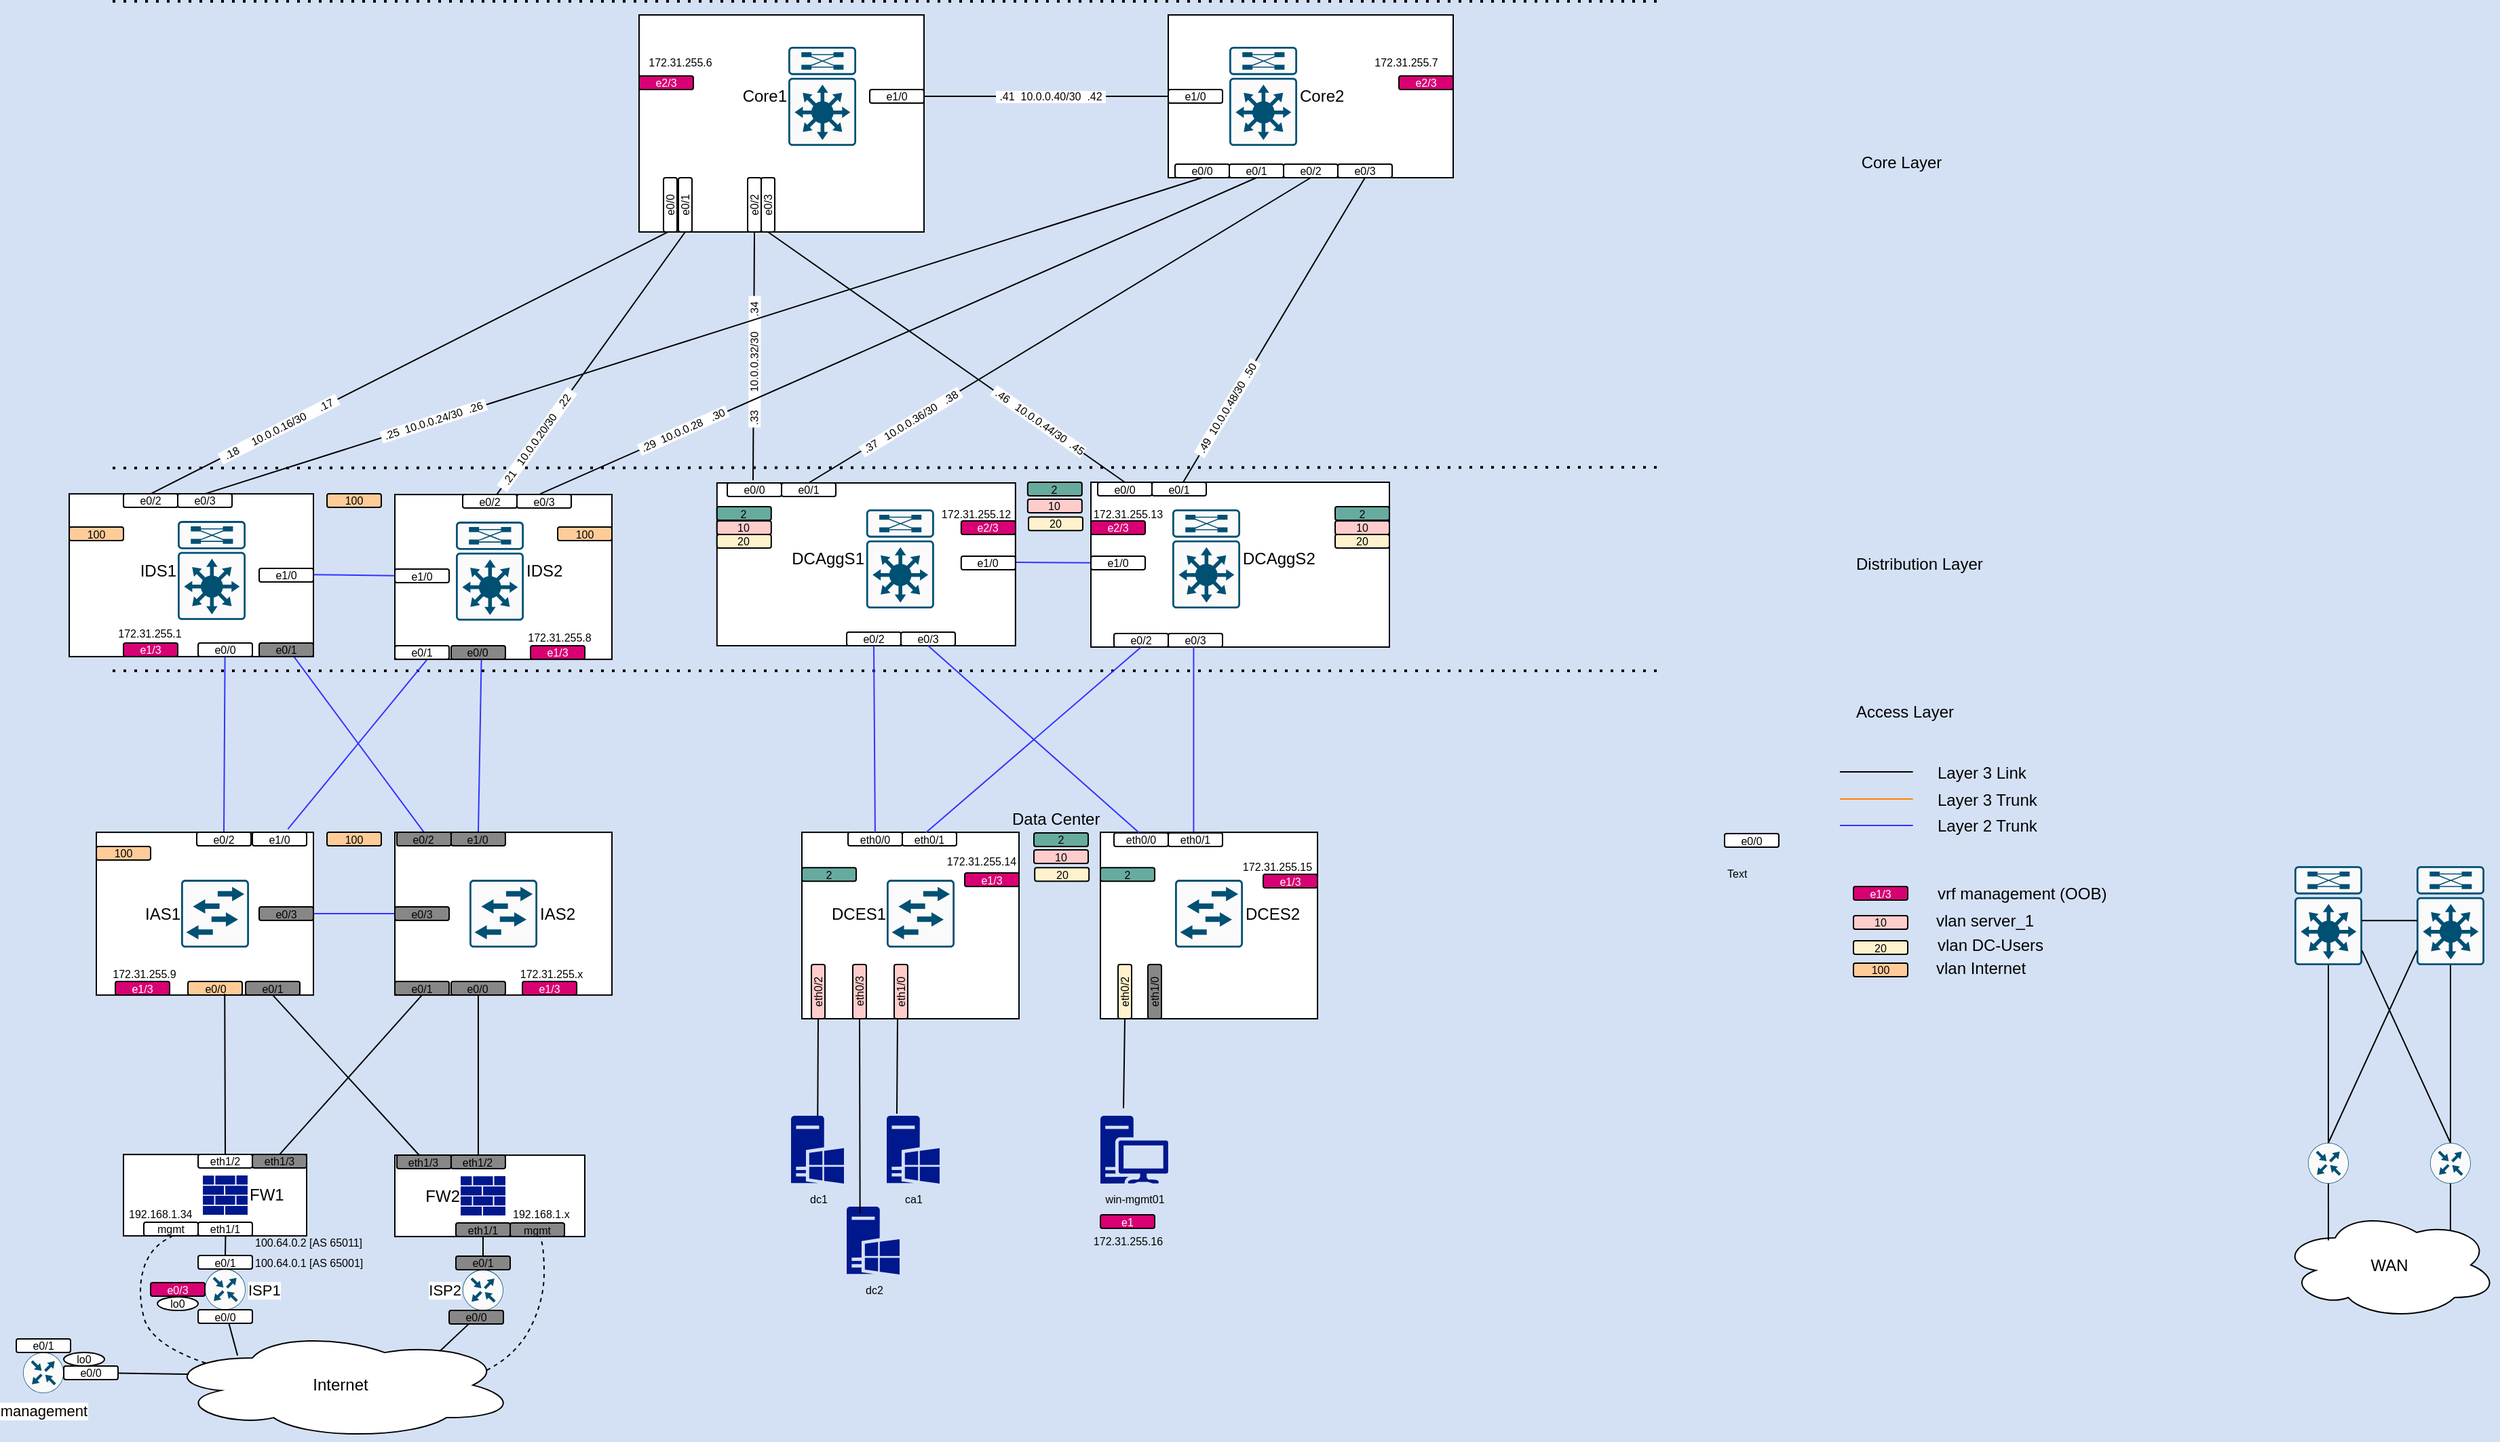 <mxfile version="20.8.16" type="device" pages="6"><diagram name="LLD" id="nI25yaJ9yaR4GlsLrrJr"><mxGraphModel dx="1666" dy="962" grid="1" gridSize="10" guides="1" tooltips="1" connect="1" arrows="0" fold="1" page="1" pageScale="1" pageWidth="1920" pageHeight="1200" background="#D4E1F5" math="0" shadow="0"><root><mxCell id="tasyM4v9QlFf6Odij2YQ-0"/><mxCell id="tasyM4v9QlFf6Odij2YQ-1" parent="tasyM4v9QlFf6Odij2YQ-0"/><mxCell id="hmPZ4-VwZ3-dn2jBrbn0-16" value="" style="rounded=0;whiteSpace=wrap;html=1;glass=0;container=0;" parent="tasyM4v9QlFf6Odij2YQ-1" vertex="1"><mxGeometry x="300.01" y="652.56" width="160" height="120" as="geometry"/></mxCell><mxCell id="hmPZ4-VwZ3-dn2jBrbn0-15" value="" style="rounded=0;whiteSpace=wrap;html=1;glass=0;container=0;" parent="tasyM4v9QlFf6Odij2YQ-1" vertex="1"><mxGeometry x="80.0" y="652.56" width="160" height="120" as="geometry"/></mxCell><mxCell id="fLX8dU649i4KfwnzdPnm-28" value="" style="rounded=0;whiteSpace=wrap;html=1;glass=0;container=0;" parent="tasyM4v9QlFf6Odij2YQ-1" vertex="1"><mxGeometry x="480" y="50" width="210" height="160" as="geometry"/></mxCell><mxCell id="fLX8dU649i4KfwnzdPnm-0" value="" style="rounded=0;whiteSpace=wrap;html=1;glass=0;container=0;" parent="tasyM4v9QlFf6Odij2YQ-1" vertex="1"><mxGeometry x="870" y="50" width="210" height="120" as="geometry"/></mxCell><mxCell id="liwtwfqxb0XEyScyd-sd-25" value="" style="rounded=0;whiteSpace=wrap;html=1;glass=0;" parent="tasyM4v9QlFf6Odij2YQ-1" vertex="1"><mxGeometry x="300.01" y="403.56" width="159.99" height="121.5" as="geometry"/></mxCell><mxCell id="liwtwfqxb0XEyScyd-sd-24" value="" style="rounded=0;whiteSpace=wrap;html=1;glass=0;container=0;" parent="tasyM4v9QlFf6Odij2YQ-1" vertex="1"><mxGeometry x="60" y="403.06" width="180" height="120" as="geometry"/></mxCell><mxCell id="liwtwfqxb0XEyScyd-sd-1" value="" style="rounded=0;whiteSpace=wrap;html=1;glass=0;" parent="tasyM4v9QlFf6Odij2YQ-1" vertex="1"><mxGeometry x="100.0" y="890.06" width="135" height="60" as="geometry"/></mxCell><mxCell id="tasyM4v9QlFf6Odij2YQ-3" style="edgeStyle=orthogonalEdgeStyle;rounded=0;orthogonalLoop=1;jettySize=auto;html=1;endArrow=none;endFill=0;entryX=0;entryY=0.5;entryDx=0;entryDy=0;exitX=1;exitY=0.5;exitDx=0;exitDy=0;" parent="tasyM4v9QlFf6Odij2YQ-1" source="fLX8dU649i4KfwnzdPnm-29" target="fLX8dU649i4KfwnzdPnm-1" edge="1"><mxGeometry relative="1" as="geometry"><mxPoint x="750" y="109.58" as="sourcePoint"/><mxPoint x="780" y="109.58" as="targetPoint"/></mxGeometry></mxCell><mxCell id="EeDkEqomQChUCC4JEgB1-5" value="&amp;nbsp;.41&amp;nbsp; 10.0.0.40/30&amp;nbsp; .42&amp;nbsp;" style="edgeLabel;html=1;align=center;verticalAlign=middle;resizable=0;points=[];fontSize=8;" parent="tasyM4v9QlFf6Odij2YQ-3" vertex="1" connectable="0"><mxGeometry x="-0.21" y="-1" relative="1" as="geometry"><mxPoint x="22" y="-1" as="offset"/></mxGeometry></mxCell><mxCell id="tasyM4v9QlFf6Odij2YQ-5" value="Core2" style="points=[[0.015,0.015,0],[0.985,0.015,0],[0.985,0.985,0],[0.015,0.985,0],[0.25,0,0],[0.5,0,0],[0.75,0,0],[1,0.25,0],[1,0.5,0],[1,0.75,0],[0.75,1,0],[0.5,1,0],[0.25,1,0],[0,0.75,0],[0,0.5,0],[0,0.25,0]];verticalLabelPosition=middle;html=1;verticalAlign=middle;aspect=fixed;align=left;pointerEvents=1;shape=mxgraph.cisco19.rect;prIcon=l3_modular;fillColor=#FAFAFA;strokeColor=#005073;labelPosition=right;labelBackgroundColor=none;" parent="tasyM4v9QlFf6Odij2YQ-1" vertex="1"><mxGeometry x="915" y="73.5" width="50" height="73" as="geometry"/></mxCell><mxCell id="tasyM4v9QlFf6Odij2YQ-6" value="&lt;br&gt;&lt;br&gt;" style="points=[[0.015,0.015,0],[0.985,0.015,0],[0.985,0.985,0],[0.015,0.985,0],[0.25,0,0],[0.5,0,0],[0.75,0,0],[1,0.25,0],[1,0.5,0],[1,0.75,0],[0.75,1,0],[0.5,1,0],[0.25,1,0],[0,0.75,0],[0,0.5,0],[0,0.25,0]];verticalLabelPosition=middle;html=1;verticalAlign=middle;aspect=fixed;align=center;pointerEvents=1;shape=mxgraph.cisco19.rect;prIcon=l3_modular;fillColor=#FAFAFA;strokeColor=#005073;labelPosition=center;labelBackgroundColor=#B0B0B0;" parent="tasyM4v9QlFf6Odij2YQ-1" vertex="1"><mxGeometry x="1790" y="677.5" width="50" height="73" as="geometry"/></mxCell><mxCell id="tasyM4v9QlFf6Odij2YQ-7" value="" style="points=[[0.015,0.015,0],[0.985,0.015,0],[0.985,0.985,0],[0.015,0.985,0],[0.25,0,0],[0.5,0,0],[0.75,0,0],[1,0.25,0],[1,0.5,0],[1,0.75,0],[0.75,1,0],[0.5,1,0],[0.25,1,0],[0,0.75,0],[0,0.5,0],[0,0.25,0]];verticalLabelPosition=middle;html=1;verticalAlign=middle;aspect=fixed;align=center;pointerEvents=1;shape=mxgraph.cisco19.rect;prIcon=l3_modular;fillColor=#FAFAFA;strokeColor=#005073;labelPosition=center;labelBackgroundColor=#B0B0B0;" parent="tasyM4v9QlFf6Odij2YQ-1" vertex="1"><mxGeometry x="1700" y="677.5" width="50" height="73" as="geometry"/></mxCell><mxCell id="tasyM4v9QlFf6Odij2YQ-8" value="" style="endArrow=none;dashed=1;html=1;dashPattern=1 3;strokeWidth=2;rounded=0;" parent="tasyM4v9QlFf6Odij2YQ-1" edge="1"><mxGeometry width="50" height="50" relative="1" as="geometry"><mxPoint x="1230" y="40" as="sourcePoint"/><mxPoint x="90" y="40" as="targetPoint"/></mxGeometry></mxCell><mxCell id="tasyM4v9QlFf6Odij2YQ-9" value="" style="endArrow=none;dashed=1;html=1;dashPattern=1 3;strokeWidth=2;rounded=0;" parent="tasyM4v9QlFf6Odij2YQ-1" edge="1"><mxGeometry width="50" height="50" relative="1" as="geometry"><mxPoint x="1230" y="383.5" as="sourcePoint"/><mxPoint x="90" y="384" as="targetPoint"/></mxGeometry></mxCell><mxCell id="tasyM4v9QlFf6Odij2YQ-10" value="Core Layer" style="text;html=1;align=center;verticalAlign=middle;resizable=0;points=[];autosize=1;strokeColor=none;fillColor=none;" parent="tasyM4v9QlFf6Odij2YQ-1" vertex="1"><mxGeometry x="1375" y="148.5" width="70" height="20" as="geometry"/></mxCell><mxCell id="tasyM4v9QlFf6Odij2YQ-13" value="IDS2" style="points=[[0.015,0.015,0],[0.985,0.015,0],[0.985,0.985,0],[0.015,0.985,0],[0.25,0,0],[0.5,0,0],[0.75,0,0],[1,0.25,0],[1,0.5,0],[1,0.75,0],[0.75,1,0],[0.5,1,0],[0.25,1,0],[0,0.75,0],[0,0.5,0],[0,0.25,0]];verticalLabelPosition=middle;html=1;verticalAlign=middle;aspect=fixed;align=left;pointerEvents=1;shape=mxgraph.cisco19.rect;prIcon=l3_modular;fillColor=#FAFAFA;strokeColor=#005073;labelPosition=right;labelBackgroundColor=none;" parent="tasyM4v9QlFf6Odij2YQ-1" vertex="1"><mxGeometry x="345" y="423.56" width="50" height="73" as="geometry"/></mxCell><mxCell id="tasyM4v9QlFf6Odij2YQ-16" style="rounded=0;orthogonalLoop=1;jettySize=auto;html=1;endArrow=none;endFill=0;entryX=0.5;entryY=0;entryDx=0;entryDy=0;exitX=0;exitY=0.5;exitDx=0;exitDy=0;strokeColor=default;" parent="tasyM4v9QlFf6Odij2YQ-1" source="puo1IKTln4fe8IgGwcNq-43" edge="1"><mxGeometry relative="1" as="geometry"><mxPoint x="564" y="208" as="sourcePoint"/><mxPoint x="564" y="393" as="targetPoint"/></mxGeometry></mxCell><mxCell id="puo1IKTln4fe8IgGwcNq-50" value="&amp;nbsp;.33&amp;nbsp; &amp;nbsp; &amp;nbsp; 10.0.0.32/30&amp;nbsp; &amp;nbsp; &amp;nbsp;.34&amp;nbsp;&amp;nbsp;" style="edgeLabel;html=1;align=center;verticalAlign=middle;resizable=0;points=[];fontSize=8;fontColor=#000000;rotation=-89.9;fillOpacity=100;strokeOpacity=100;noLabel=0;comic=0;" parent="tasyM4v9QlFf6Odij2YQ-16" vertex="1" connectable="0"><mxGeometry x="0.626" y="-1" relative="1" as="geometry"><mxPoint x="1" y="-53" as="offset"/></mxGeometry></mxCell><mxCell id="tasyM4v9QlFf6Odij2YQ-18" style="rounded=0;orthogonalLoop=1;jettySize=auto;html=1;endArrow=none;endFill=0;exitX=0.5;exitY=1;exitDx=0;exitDy=0;" parent="tasyM4v9QlFf6Odij2YQ-1" source="fLX8dU649i4KfwnzdPnm-2" target="EeDkEqomQChUCC4JEgB1-2" edge="1"><mxGeometry relative="1" as="geometry"><mxPoint x="970" y="200" as="sourcePoint"/><mxPoint x="975" y="360" as="targetPoint"/></mxGeometry></mxCell><mxCell id="EeDkEqomQChUCC4JEgB1-12" value="&amp;nbsp;.49&amp;nbsp; 10.0.0.48/30&amp;nbsp; .50&amp;nbsp;" style="edgeLabel;html=1;align=center;verticalAlign=middle;resizable=0;points=[];fontSize=8;rotation=-58.9;" parent="tasyM4v9QlFf6Odij2YQ-18" vertex="1" connectable="0"><mxGeometry x="0.484" y="-1" relative="1" as="geometry"><mxPoint x="-2" y="4" as="offset"/></mxGeometry></mxCell><mxCell id="tasyM4v9QlFf6Odij2YQ-19" style="rounded=0;orthogonalLoop=1;jettySize=auto;html=1;endArrow=none;endFill=0;entryX=0.5;entryY=0;entryDx=0;entryDy=0;exitX=0.5;exitY=1;exitDx=0;exitDy=0;" parent="tasyM4v9QlFf6Odij2YQ-1" source="fLX8dU649i4KfwnzdPnm-4" target="puo1IKTln4fe8IgGwcNq-49" edge="1"><mxGeometry relative="1" as="geometry"><mxPoint x="907.41" y="210" as="sourcePoint"/><mxPoint x="797.41" y="340" as="targetPoint"/></mxGeometry></mxCell><mxCell id="EeDkEqomQChUCC4JEgB1-4" value="&amp;nbsp;.37&amp;nbsp; &amp;nbsp;10.0.0.36/30&amp;nbsp; &amp;nbsp;.38&amp;nbsp;" style="edgeLabel;html=1;align=center;verticalAlign=middle;resizable=0;points=[];fontSize=8;rotation=-31.5;" parent="tasyM4v9QlFf6Odij2YQ-19" vertex="1" connectable="0"><mxGeometry x="0.472" y="1" relative="1" as="geometry"><mxPoint x="-24" y="14" as="offset"/></mxGeometry></mxCell><mxCell id="tasyM4v9QlFf6Odij2YQ-21" style="rounded=0;orthogonalLoop=1;jettySize=auto;html=1;exitX=0.024;exitY=0.514;exitDx=0;exitDy=0;entryX=0.5;entryY=0;entryDx=0;entryDy=0;endArrow=none;endFill=0;exitPerimeter=0;" parent="tasyM4v9QlFf6Odij2YQ-1" source="fLX8dU649i4KfwnzdPnm-31" target="HRSZ2xnJtxvnZLHmls3t-1" edge="1"><mxGeometry relative="1" as="geometry"><mxPoint x="655" y="270" as="sourcePoint"/><mxPoint x="325" y="373.5" as="targetPoint"/></mxGeometry></mxCell><mxCell id="puo1IKTln4fe8IgGwcNq-26" value="&amp;nbsp; .18&amp;nbsp; &amp;nbsp; &amp;nbsp;10.0.0.16/30&amp;nbsp; &amp;nbsp; &amp;nbsp;.17&amp;nbsp;&amp;nbsp;" style="edgeLabel;html=1;align=center;verticalAlign=middle;resizable=0;points=[];fontSize=8;rotation=-27;" parent="tasyM4v9QlFf6Odij2YQ-21" vertex="1" connectable="0"><mxGeometry x="0.64" relative="1" as="geometry"><mxPoint x="25" y="-13" as="offset"/></mxGeometry></mxCell><mxCell id="tasyM4v9QlFf6Odij2YQ-22" style="rounded=0;orthogonalLoop=1;jettySize=auto;html=1;endArrow=none;endFill=0;entryX=0.5;entryY=0;entryDx=0;entryDy=0;exitX=0;exitY=0.5;exitDx=0;exitDy=0;" parent="tasyM4v9QlFf6Odij2YQ-1" source="fLX8dU649i4KfwnzdPnm-30" target="puo1IKTln4fe8IgGwcNq-48" edge="1"><mxGeometry relative="1" as="geometry"><mxPoint x="950" y="200" as="sourcePoint"/><mxPoint x="880" y="330" as="targetPoint"/></mxGeometry></mxCell><mxCell id="EeDkEqomQChUCC4JEgB1-11" value="&amp;nbsp;.46&amp;nbsp; &amp;nbsp;10.0.0.44/30&amp;nbsp; .45" style="edgeLabel;html=1;align=center;verticalAlign=middle;resizable=0;points=[];fontSize=8;rotation=35;" parent="tasyM4v9QlFf6Odij2YQ-22" vertex="1" connectable="0"><mxGeometry x="0.52" relative="1" as="geometry"><mxPoint x="-1" y="-1" as="offset"/></mxGeometry></mxCell><mxCell id="tasyM4v9QlFf6Odij2YQ-23" style="rounded=0;orthogonalLoop=1;jettySize=auto;html=1;entryX=0.5;entryY=0;entryDx=0;entryDy=0;endArrow=none;endFill=0;exitX=0.5;exitY=1;exitDx=0;exitDy=0;" parent="tasyM4v9QlFf6Odij2YQ-1" source="fLX8dU649i4KfwnzdPnm-3" target="HRSZ2xnJtxvnZLHmls3t-4" edge="1"><mxGeometry relative="1" as="geometry"><mxPoint x="740" y="193.5" as="sourcePoint"/><mxPoint x="345" y="393.5" as="targetPoint"/></mxGeometry></mxCell><mxCell id="puo1IKTln4fe8IgGwcNq-37" value="&amp;nbsp;.25&amp;nbsp; 10.0.0.24/30&amp;nbsp; .26&amp;nbsp;" style="edgeLabel;html=1;align=center;verticalAlign=middle;resizable=0;points=[];fontSize=8;fontColor=#000000;rotation=-17.6;" parent="tasyM4v9QlFf6Odij2YQ-23" vertex="1" connectable="0"><mxGeometry x="0.551" y="3" relative="1" as="geometry"><mxPoint x="2" y="-5" as="offset"/></mxGeometry></mxCell><mxCell id="tasyM4v9QlFf6Odij2YQ-24" style="rounded=0;orthogonalLoop=1;jettySize=auto;html=1;exitX=0.01;exitY=0.55;exitDx=0;exitDy=0;exitPerimeter=0;entryX=0.99;entryY=0.549;entryDx=0;entryDy=0;entryPerimeter=0;endArrow=none;endFill=0;" parent="tasyM4v9QlFf6Odij2YQ-1" source="tasyM4v9QlFf6Odij2YQ-6" target="tasyM4v9QlFf6Odij2YQ-7" edge="1"><mxGeometry relative="1" as="geometry"><mxPoint x="2145" y="664" as="sourcePoint"/><mxPoint x="1815" y="767.5" as="targetPoint"/></mxGeometry></mxCell><mxCell id="tasyM4v9QlFf6Odij2YQ-26" value="Core1" style="points=[[0.015,0.015,0],[0.985,0.015,0],[0.985,0.985,0],[0.015,0.985,0],[0.25,0,0],[0.5,0,0],[0.75,0,0],[1,0.25,0],[1,0.5,0],[1,0.75,0],[0.75,1,0],[0.5,1,0],[0.25,1,0],[0,0.75,0],[0,0.5,0],[0,0.25,0]];verticalLabelPosition=middle;html=1;verticalAlign=middle;aspect=fixed;align=right;pointerEvents=1;shape=mxgraph.cisco19.rect;prIcon=l3_modular;fillColor=#FAFAFA;strokeColor=#005073;labelPosition=left;labelBackgroundColor=none;" parent="tasyM4v9QlFf6Odij2YQ-1" vertex="1"><mxGeometry x="590" y="73.5" width="50" height="73" as="geometry"/></mxCell><mxCell id="tasyM4v9QlFf6Odij2YQ-27" style="rounded=0;orthogonalLoop=1;jettySize=auto;html=1;endArrow=none;endFill=0;entryX=0.995;entryY=0.451;entryDx=0;entryDy=0;exitX=-0.014;exitY=0.483;exitDx=0;exitDy=0;strokeColor=#3333FF;exitPerimeter=0;entryPerimeter=0;" parent="tasyM4v9QlFf6Odij2YQ-1" source="HRSZ2xnJtxvnZLHmls3t-10" target="HRSZ2xnJtxvnZLHmls3t-5" edge="1"><mxGeometry relative="1" as="geometry"><mxPoint x="290" y="463.56" as="sourcePoint"/><mxPoint x="220.0" y="463.56" as="targetPoint"/></mxGeometry></mxCell><mxCell id="tasyM4v9QlFf6Odij2YQ-28" style="rounded=0;orthogonalLoop=1;jettySize=auto;html=1;exitX=0;exitY=0.5;exitDx=0;exitDy=0;entryX=0.603;entryY=0.141;entryDx=0;entryDy=0;endArrow=none;endFill=0;entryPerimeter=0;" parent="tasyM4v9QlFf6Odij2YQ-1" source="fLX8dU649i4KfwnzdPnm-35" target="HRSZ2xnJtxvnZLHmls3t-19" edge="1"><mxGeometry relative="1" as="geometry"><mxPoint x="657.65" y="173.5" as="sourcePoint"/><mxPoint x="750.0" y="276.343" as="targetPoint"/></mxGeometry></mxCell><mxCell id="puo1IKTln4fe8IgGwcNq-25" value="&amp;nbsp; .21&amp;nbsp; &amp;nbsp;10.0.0.20/30&amp;nbsp; &amp;nbsp;.22&amp;nbsp;&amp;nbsp;" style="edgeLabel;html=1;align=center;verticalAlign=middle;resizable=0;points=[];fontSize=8;rotation=-54.4;" parent="tasyM4v9QlFf6Odij2YQ-28" vertex="1" connectable="0"><mxGeometry x="0.464" y="-1" relative="1" as="geometry"><mxPoint x="-7" y="11" as="offset"/></mxGeometry></mxCell><mxCell id="tasyM4v9QlFf6Odij2YQ-29" style="rounded=0;orthogonalLoop=1;jettySize=auto;html=1;entryX=0.429;entryY=-0.049;entryDx=0;entryDy=0;endArrow=none;endFill=0;entryPerimeter=0;exitX=0.5;exitY=1;exitDx=0;exitDy=0;" parent="tasyM4v9QlFf6Odij2YQ-1" source="fLX8dU649i4KfwnzdPnm-8" target="HRSZ2xnJtxvnZLHmls3t-13" edge="1"><mxGeometry relative="1" as="geometry"><mxPoint x="780" y="183.5" as="sourcePoint"/><mxPoint x="812.35" y="266.343" as="targetPoint"/></mxGeometry></mxCell><mxCell id="fLX8dU649i4KfwnzdPnm-26" value="&lt;font style=&quot;font-size: 8px;&quot;&gt;&amp;nbsp;.29&amp;nbsp; 10.0.0.28&amp;nbsp; &amp;nbsp;.30&amp;nbsp;&lt;/font&gt;" style="edgeLabel;html=1;align=center;verticalAlign=middle;resizable=0;points=[];rotation=-24.1;fontSize=8;" parent="tasyM4v9QlFf6Odij2YQ-29" vertex="1" connectable="0"><mxGeometry x="-0.184" y="1" relative="1" as="geometry"><mxPoint x="-208" y="90" as="offset"/></mxGeometry></mxCell><mxCell id="tasyM4v9QlFf6Odij2YQ-30" value="" style="endArrow=none;dashed=1;html=1;dashPattern=1 3;strokeWidth=2;rounded=0;" parent="tasyM4v9QlFf6Odij2YQ-1" edge="1"><mxGeometry width="50" height="50" relative="1" as="geometry"><mxPoint x="1230" y="533.5" as="sourcePoint"/><mxPoint x="90" y="533.5" as="targetPoint"/></mxGeometry></mxCell><mxCell id="tasyM4v9QlFf6Odij2YQ-31" value="Distribution Layer" style="text;html=1;align=left;verticalAlign=middle;resizable=0;points=[];autosize=1;strokeColor=none;fillColor=none;" parent="tasyM4v9QlFf6Odij2YQ-1" vertex="1"><mxGeometry x="1375" y="445" width="110" height="20" as="geometry"/></mxCell><mxCell id="tasyM4v9QlFf6Odij2YQ-33" style="edgeStyle=none;rounded=0;orthogonalLoop=1;jettySize=auto;html=1;endArrow=none;endFill=0;entryX=0.5;entryY=1;entryDx=0;entryDy=0;entryPerimeter=0;" parent="tasyM4v9QlFf6Odij2YQ-1" source="tasyM4v9QlFf6Odij2YQ-34" target="tasyM4v9QlFf6Odij2YQ-7" edge="1"><mxGeometry relative="1" as="geometry"><mxPoint x="1725" y="767.5" as="targetPoint"/></mxGeometry></mxCell><mxCell id="tasyM4v9QlFf6Odij2YQ-34" value="" style="points=[[0.5,0,0],[1,0.5,0],[0.5,1,0],[0,0.5,0],[0.145,0.145,0],[0.856,0.145,0],[0.855,0.856,0],[0.145,0.855,0]];verticalLabelPosition=middle;html=1;verticalAlign=middle;aspect=fixed;align=right;pointerEvents=1;shape=mxgraph.cisco19.rect;prIcon=router;fillColor=#FAFAFA;strokeColor=#005073;labelBackgroundColor=#ffffff;fontSize=11;labelPosition=left;" parent="tasyM4v9QlFf6Odij2YQ-1" vertex="1"><mxGeometry x="1710" y="881.5" width="30" height="30" as="geometry"/></mxCell><mxCell id="tasyM4v9QlFf6Odij2YQ-35" style="edgeStyle=none;rounded=0;orthogonalLoop=1;jettySize=auto;html=1;exitX=0.5;exitY=0;exitDx=0;exitDy=0;exitPerimeter=0;entryX=0.5;entryY=1;entryDx=0;entryDy=0;entryPerimeter=0;endArrow=none;endFill=0;" parent="tasyM4v9QlFf6Odij2YQ-1" source="tasyM4v9QlFf6Odij2YQ-36" target="tasyM4v9QlFf6Odij2YQ-6" edge="1"><mxGeometry relative="1" as="geometry"/></mxCell><mxCell id="tasyM4v9QlFf6Odij2YQ-36" value="" style="points=[[0.5,0,0],[1,0.5,0],[0.5,1,0],[0,0.5,0],[0.145,0.145,0],[0.856,0.145,0],[0.855,0.856,0],[0.145,0.855,0]];verticalLabelPosition=middle;html=1;verticalAlign=middle;aspect=fixed;align=right;pointerEvents=1;shape=mxgraph.cisco19.rect;prIcon=router;fillColor=#FAFAFA;strokeColor=#005073;labelBackgroundColor=#ffffff;fontSize=11;labelPosition=left;" parent="tasyM4v9QlFf6Odij2YQ-1" vertex="1"><mxGeometry x="1800" y="881.5" width="30" height="30" as="geometry"/></mxCell><mxCell id="tasyM4v9QlFf6Odij2YQ-37" style="edgeStyle=none;rounded=0;orthogonalLoop=1;jettySize=auto;html=1;endArrow=none;endFill=0;entryX=0.005;entryY=0.852;entryDx=0;entryDy=0;entryPerimeter=0;exitX=0.5;exitY=0;exitDx=0;exitDy=0;exitPerimeter=0;" parent="tasyM4v9QlFf6Odij2YQ-1" source="tasyM4v9QlFf6Odij2YQ-34" target="tasyM4v9QlFf6Odij2YQ-6" edge="1"><mxGeometry relative="1" as="geometry"><mxPoint x="1735" y="792.5" as="sourcePoint"/><mxPoint x="1735" y="760.5" as="targetPoint"/></mxGeometry></mxCell><mxCell id="tasyM4v9QlFf6Odij2YQ-38" style="edgeStyle=none;rounded=0;orthogonalLoop=1;jettySize=auto;html=1;exitX=0.5;exitY=0;exitDx=0;exitDy=0;exitPerimeter=0;entryX=0.995;entryY=0.852;entryDx=0;entryDy=0;entryPerimeter=0;endArrow=none;endFill=0;" parent="tasyM4v9QlFf6Odij2YQ-1" source="tasyM4v9QlFf6Odij2YQ-36" target="tasyM4v9QlFf6Odij2YQ-7" edge="1"><mxGeometry relative="1" as="geometry"><mxPoint x="1825" y="792.5" as="sourcePoint"/><mxPoint x="1825" y="760.5" as="targetPoint"/></mxGeometry></mxCell><mxCell id="tasyM4v9QlFf6Odij2YQ-39" value="WAN" style="ellipse;shape=cloud;whiteSpace=wrap;html=1;align=center;" parent="tasyM4v9QlFf6Odij2YQ-1" vertex="1"><mxGeometry x="1690" y="931.5" width="160" height="80" as="geometry"/></mxCell><mxCell id="tasyM4v9QlFf6Odij2YQ-40" style="edgeStyle=none;rounded=0;orthogonalLoop=1;jettySize=auto;html=1;endArrow=none;endFill=0;exitX=0.219;exitY=0.273;exitDx=0;exitDy=0;exitPerimeter=0;entryX=0.5;entryY=1;entryDx=0;entryDy=0;entryPerimeter=0;" parent="tasyM4v9QlFf6Odij2YQ-1" source="tasyM4v9QlFf6Odij2YQ-39" target="tasyM4v9QlFf6Odij2YQ-34" edge="1"><mxGeometry relative="1" as="geometry"><mxPoint x="1724.8" y="943.5" as="sourcePoint"/><mxPoint x="1725" y="926.5" as="targetPoint"/></mxGeometry></mxCell><mxCell id="tasyM4v9QlFf6Odij2YQ-41" style="edgeStyle=none;rounded=0;orthogonalLoop=1;jettySize=auto;html=1;endArrow=none;endFill=0;entryX=0.5;entryY=1;entryDx=0;entryDy=0;entryPerimeter=0;exitX=0.781;exitY=0.188;exitDx=0;exitDy=0;exitPerimeter=0;" parent="tasyM4v9QlFf6Odij2YQ-1" source="tasyM4v9QlFf6Odij2YQ-39" target="tasyM4v9QlFf6Odij2YQ-36" edge="1"><mxGeometry relative="1" as="geometry"><mxPoint x="1815" y="945.5" as="sourcePoint"/><mxPoint x="1814.8" y="921.5" as="targetPoint"/></mxGeometry></mxCell><mxCell id="tasyM4v9QlFf6Odij2YQ-54" value="Data Center" style="text;html=1;align=left;verticalAlign=middle;resizable=0;points=[];autosize=1;strokeColor=none;fillColor=none;" parent="tasyM4v9QlFf6Odij2YQ-1" vertex="1"><mxGeometry x="753" y="632.56" width="80" height="20" as="geometry"/></mxCell><mxCell id="tasyM4v9QlFf6Odij2YQ-55" value="FW1" style="sketch=0;aspect=fixed;pointerEvents=1;shadow=0;dashed=0;html=1;strokeColor=none;labelPosition=right;verticalLabelPosition=middle;verticalAlign=middle;align=left;fillColor=#00188D;shape=mxgraph.mscae.enterprise.firewall" parent="tasyM4v9QlFf6Odij2YQ-1" vertex="1"><mxGeometry x="158.53" y="905.56" width="32.95" height="29" as="geometry"/></mxCell><mxCell id="tasyM4v9QlFf6Odij2YQ-57" value="" style="endArrow=none;html=1;rounded=0;startArrow=none;strokeColor=#3333FF;entryX=0.495;entryY=0.891;entryDx=0;entryDy=0;entryPerimeter=0;exitX=0.5;exitY=0;exitDx=0;exitDy=0;" parent="tasyM4v9QlFf6Odij2YQ-1" source="puo1IKTln4fe8IgGwcNq-20" target="liwtwfqxb0XEyScyd-sd-26" edge="1"><mxGeometry width="50" height="50" relative="1" as="geometry"><mxPoint x="175.0" y="570.06" as="sourcePoint"/><mxPoint x="175.0" y="523.06" as="targetPoint"/></mxGeometry></mxCell><mxCell id="tasyM4v9QlFf6Odij2YQ-58" value="" style="endArrow=none;html=1;rounded=0;entryX=0.558;entryY=0.922;entryDx=0;entryDy=0;entryPerimeter=0;strokeColor=#3333FF;exitX=0.5;exitY=0;exitDx=0;exitDy=0;" parent="tasyM4v9QlFf6Odij2YQ-1" source="puo1IKTln4fe8IgGwcNq-22" target="liwtwfqxb0XEyScyd-sd-27" edge="1"><mxGeometry width="50" height="50" relative="1" as="geometry"><mxPoint x="364" y="580.06" as="sourcePoint"/><mxPoint x="244.893" y="506.56" as="targetPoint"/></mxGeometry></mxCell><mxCell id="tasyM4v9QlFf6Odij2YQ-59" value="" style="endArrow=none;html=1;rounded=0;entryX=0.625;entryY=0.868;entryDx=0;entryDy=0;entryPerimeter=0;strokeColor=#3333FF;exitX=0.654;exitY=-0.236;exitDx=0;exitDy=0;exitPerimeter=0;" parent="tasyM4v9QlFf6Odij2YQ-1" source="puo1IKTln4fe8IgGwcNq-23" target="HRSZ2xnJtxvnZLHmls3t-11" edge="1"><mxGeometry width="50" height="50" relative="1" as="geometry"><mxPoint x="280" y="580.06" as="sourcePoint"/><mxPoint x="190.0" y="493.56" as="targetPoint"/></mxGeometry></mxCell><mxCell id="tasyM4v9QlFf6Odij2YQ-60" value="" style="endArrow=none;html=1;rounded=0;entryX=0.63;entryY=0.945;entryDx=0;entryDy=0;entryPerimeter=0;strokeColor=#3333FF;exitX=0.5;exitY=0;exitDx=0;exitDy=0;" parent="tasyM4v9QlFf6Odij2YQ-1" source="puo1IKTln4fe8IgGwcNq-21" target="HRSZ2xnJtxvnZLHmls3t-0" edge="1"><mxGeometry width="50" height="50" relative="1" as="geometry"><mxPoint x="250.0" y="560.06" as="sourcePoint"/><mxPoint x="190.0" y="493.56" as="targetPoint"/></mxGeometry></mxCell><mxCell id="tasyM4v9QlFf6Odij2YQ-61" value="ISP1" style="points=[[0.5,0,0],[1,0.5,0],[0.5,1,0],[0,0.5,0],[0.145,0.145,0],[0.856,0.145,0],[0.855,0.856,0],[0.145,0.855,0]];verticalLabelPosition=middle;html=1;verticalAlign=middle;aspect=fixed;align=left;pointerEvents=1;shape=mxgraph.cisco19.rect;prIcon=router;fillColor=#FAFAFA;strokeColor=#005073;labelBackgroundColor=#ffffff;fontSize=11;labelPosition=right;" parent="tasyM4v9QlFf6Odij2YQ-1" vertex="1"><mxGeometry x="160.0" y="974.56" width="30" height="30" as="geometry"/></mxCell><mxCell id="tasyM4v9QlFf6Odij2YQ-62" value="ISP2" style="points=[[0.5,0,0],[1,0.5,0],[0.5,1,0],[0,0.5,0],[0.145,0.145,0],[0.856,0.145,0],[0.855,0.856,0],[0.145,0.855,0]];verticalLabelPosition=middle;html=1;verticalAlign=middle;aspect=fixed;align=right;pointerEvents=1;shape=mxgraph.cisco19.rect;prIcon=router;fillColor=#FAFAFA;strokeColor=#005073;labelBackgroundColor=#ffffff;fontSize=11;labelPosition=left;" parent="tasyM4v9QlFf6Odij2YQ-1" vertex="1"><mxGeometry x="350.01" y="975.06" width="30" height="30" as="geometry"/></mxCell><mxCell id="tasyM4v9QlFf6Odij2YQ-63" value="Internet" style="ellipse;shape=cloud;whiteSpace=wrap;html=1;align=center;" parent="tasyM4v9QlFf6Odij2YQ-1" vertex="1"><mxGeometry x="130.0" y="1020.06" width="260" height="80" as="geometry"/></mxCell><mxCell id="tasyM4v9QlFf6Odij2YQ-64" style="edgeStyle=none;rounded=0;orthogonalLoop=1;jettySize=auto;html=1;endArrow=none;endFill=0;exitX=0.208;exitY=0.227;exitDx=0;exitDy=0;exitPerimeter=0;entryX=0.5;entryY=1;entryDx=0;entryDy=0;entryPerimeter=0;" parent="tasyM4v9QlFf6Odij2YQ-1" source="tasyM4v9QlFf6Odij2YQ-63" target="tasyM4v9QlFf6Odij2YQ-61" edge="1"><mxGeometry relative="1" as="geometry"><mxPoint x="154.8" y="1017.06" as="sourcePoint"/><mxPoint x="155.0" y="1000.06" as="targetPoint"/></mxGeometry></mxCell><mxCell id="tasyM4v9QlFf6Odij2YQ-65" style="edgeStyle=none;rounded=0;orthogonalLoop=1;jettySize=auto;html=1;endArrow=none;endFill=0;entryX=0.5;entryY=1;entryDx=0;entryDy=0;entryPerimeter=0;exitX=0.781;exitY=0.188;exitDx=0;exitDy=0;exitPerimeter=0;" parent="tasyM4v9QlFf6Odij2YQ-1" source="tasyM4v9QlFf6Odij2YQ-63" target="tasyM4v9QlFf6Odij2YQ-62" edge="1"><mxGeometry relative="1" as="geometry"><mxPoint x="245.0" y="1019.06" as="sourcePoint"/><mxPoint x="244.8" y="995.06" as="targetPoint"/></mxGeometry></mxCell><mxCell id="tasyM4v9QlFf6Odij2YQ-66" value="" style="endArrow=none;html=1;rounded=0;entryX=0.506;entryY=0.942;entryDx=0;entryDy=0;entryPerimeter=0;exitX=0.5;exitY=0;exitDx=0;exitDy=0;exitPerimeter=0;startArrow=none;" parent="tasyM4v9QlFf6Odij2YQ-1" source="vyWEWePocByAhDFDvChb-9" target="vyWEWePocByAhDFDvChb-11" edge="1"><mxGeometry width="50" height="50" relative="1" as="geometry"><mxPoint x="140.0" y="1039.56" as="sourcePoint"/><mxPoint x="190.0" y="989.56" as="targetPoint"/></mxGeometry></mxCell><mxCell id="tasyM4v9QlFf6Odij2YQ-67" value="" style="endArrow=none;html=1;rounded=0;exitX=0.5;exitY=0;exitDx=0;exitDy=0;exitPerimeter=0;entryX=0.5;entryY=1;entryDx=0;entryDy=0;" parent="tasyM4v9QlFf6Odij2YQ-1" source="tasyM4v9QlFf6Odij2YQ-62" target="liwtwfqxb0XEyScyd-sd-8" edge="1"><mxGeometry width="50" height="50" relative="1" as="geometry"><mxPoint x="120.0" y="1040.06" as="sourcePoint"/><mxPoint x="370" y="965.56" as="targetPoint"/></mxGeometry></mxCell><mxCell id="tasyM4v9QlFf6Odij2YQ-70" value="Layer 3 Link" style="text;html=1;align=left;verticalAlign=middle;resizable=0;points=[];autosize=1;strokeColor=none;fillColor=none;" parent="tasyM4v9QlFf6Odij2YQ-1" vertex="1"><mxGeometry x="1435" y="598.5" width="80" height="20" as="geometry"/></mxCell><mxCell id="tasyM4v9QlFf6Odij2YQ-71" value="Layer 2 Trunk" style="text;html=1;align=left;verticalAlign=middle;resizable=0;points=[];autosize=1;strokeColor=none;fillColor=none;" parent="tasyM4v9QlFf6Odij2YQ-1" vertex="1"><mxGeometry x="1435" y="633" width="100" height="30" as="geometry"/></mxCell><mxCell id="vyWEWePocByAhDFDvChb-2" value="&lt;font style=&quot;font-size: 8px;&quot;&gt;e0/0&lt;/font&gt;" style="rounded=1;whiteSpace=wrap;html=1;verticalAlign=middle;spacing=0;spacingBottom=2;" parent="tasyM4v9QlFf6Odij2YQ-1" vertex="1"><mxGeometry x="1280" y="653.5" width="40" height="10" as="geometry"/></mxCell><mxCell id="vyWEWePocByAhDFDvChb-4" value="" style="curved=1;endArrow=none;html=1;rounded=0;fontSize=8;exitX=0.118;exitY=0.298;exitDx=0;exitDy=0;exitPerimeter=0;dashed=1;endFill=0;entryX=0.521;entryY=1.038;entryDx=0;entryDy=0;entryPerimeter=0;" parent="tasyM4v9QlFf6Odij2YQ-1" source="tasyM4v9QlFf6Odij2YQ-63" target="vyWEWePocByAhDFDvChb-7" edge="1"><mxGeometry width="50" height="50" relative="1" as="geometry"><mxPoint x="90.0" y="1020.06" as="sourcePoint"/><mxPoint x="140.0" y="970.06" as="targetPoint"/><Array as="points"><mxPoint x="120.0" y="1030.06"/><mxPoint x="110" y="990"/><mxPoint x="120.0" y="957.56"/></Array></mxGeometry></mxCell><mxCell id="vyWEWePocByAhDFDvChb-5" value="" style="curved=1;endArrow=none;html=1;rounded=0;fontSize=8;exitX=0.914;exitY=0.363;exitDx=0;exitDy=0;exitPerimeter=0;dashed=1;endFill=0;" parent="tasyM4v9QlFf6Odij2YQ-1" source="tasyM4v9QlFf6Odij2YQ-63" target="liwtwfqxb0XEyScyd-sd-7" edge="1"><mxGeometry width="50" height="50" relative="1" as="geometry"><mxPoint x="370.0" y="1074.7" as="sourcePoint"/><mxPoint x="400" y="965.56" as="targetPoint"/><Array as="points"><mxPoint x="390" y="1037.56"/><mxPoint x="410" y="997.56"/><mxPoint x="410" y="957.56"/></Array></mxGeometry></mxCell><object label="&lt;font style=&quot;font-size: 8px;&quot;&gt;e0/0&lt;/font&gt;" ipAddress="192.168.1.35" id="vyWEWePocByAhDFDvChb-6"><mxCell style="rounded=1;whiteSpace=wrap;html=1;verticalAlign=middle;spacing=0;spacingBottom=2;" parent="tasyM4v9QlFf6Odij2YQ-1" vertex="1"><mxGeometry x="155.01" y="1004.56" width="40" height="10" as="geometry"/></mxCell></object><object label="&lt;font style=&quot;font-size: 8px;&quot;&gt;mgmt&lt;/font&gt;" ipAddress="192.168.1.34" id="vyWEWePocByAhDFDvChb-7"><mxCell style="rounded=1;whiteSpace=wrap;html=1;verticalAlign=middle;spacing=0;spacingBottom=2;" parent="tasyM4v9QlFf6Odij2YQ-1" vertex="1"><mxGeometry x="115.0" y="940.06" width="40" height="10" as="geometry"/></mxCell></object><mxCell id="vyWEWePocByAhDFDvChb-10" value="" style="endArrow=none;html=1;rounded=0;entryX=0.5;entryY=1;entryDx=0;entryDy=0;entryPerimeter=0;exitX=0.5;exitY=0;exitDx=0;exitDy=0;exitPerimeter=0;" parent="tasyM4v9QlFf6Odij2YQ-1" source="tasyM4v9QlFf6Odij2YQ-61" target="vyWEWePocByAhDFDvChb-9" edge="1"><mxGeometry width="50" height="50" relative="1" as="geometry"><mxPoint x="175.0" y="974.56" as="sourcePoint"/><mxPoint x="175.005" y="939.56" as="targetPoint"/></mxGeometry></mxCell><object label="&lt;font style=&quot;font-size: 8px;&quot;&gt;e0/1&lt;/font&gt;" ipAddress="100.64.0.1/30" id="vyWEWePocByAhDFDvChb-9"><mxCell style="rounded=1;whiteSpace=wrap;html=1;verticalAlign=middle;spacing=0;spacingBottom=2;" parent="tasyM4v9QlFf6Odij2YQ-1" vertex="1"><mxGeometry x="155.01" y="964.56" width="40" height="10" as="geometry"/></mxCell></object><object label="&lt;font style=&quot;font-size: 8px;&quot;&gt;eth1/1&lt;/font&gt;" ipAddress="100.64.0.2/30" id="vyWEWePocByAhDFDvChb-11"><mxCell style="rounded=1;whiteSpace=wrap;html=1;verticalAlign=middle;spacing=0;spacingBottom=2;" parent="tasyM4v9QlFf6Odij2YQ-1" vertex="1"><mxGeometry x="155.0" y="940.06" width="40" height="10" as="geometry"/></mxCell></object><mxCell id="vyWEWePocByAhDFDvChb-13" value="100.64.0.1 [AS 65001]" style="text;html=1;align=left;verticalAlign=middle;resizable=0;points=[];autosize=1;strokeColor=none;fillColor=none;fontSize=8;" parent="tasyM4v9QlFf6Odij2YQ-1" vertex="1"><mxGeometry x="195.01" y="959.56" width="100" height="20" as="geometry"/></mxCell><mxCell id="vyWEWePocByAhDFDvChb-14" value="100.64.0.2 [AS 65011]" style="text;html=1;align=left;verticalAlign=middle;resizable=0;points=[];autosize=1;strokeColor=none;fillColor=none;fontSize=8;" parent="tasyM4v9QlFf6Odij2YQ-1" vertex="1"><mxGeometry x="195.0" y="945.06" width="100" height="20" as="geometry"/></mxCell><mxCell id="vyWEWePocByAhDFDvChb-15" value="Text" style="text;html=1;align=left;verticalAlign=middle;resizable=0;points=[];autosize=1;strokeColor=none;fillColor=none;fontSize=8;" parent="tasyM4v9QlFf6Odij2YQ-1" vertex="1"><mxGeometry x="1280" y="673" width="40" height="20" as="geometry"/></mxCell><mxCell id="vyWEWePocByAhDFDvChb-17" value="192.168.1.34" style="text;html=1;align=left;verticalAlign=middle;resizable=0;points=[];autosize=1;strokeColor=none;fillColor=none;fontSize=8;" parent="tasyM4v9QlFf6Odij2YQ-1" vertex="1"><mxGeometry x="102.0" y="924.06" width="70" height="20" as="geometry"/></mxCell><object label="&lt;font style=&quot;font-size: 8px;&quot;&gt;eth1/2&lt;/font&gt;" ipAddress="10.0.0.14/28" id="liwtwfqxb0XEyScyd-sd-0"><mxCell style="rounded=1;whiteSpace=wrap;html=1;verticalAlign=middle;spacing=0;spacingBottom=2;" parent="tasyM4v9QlFf6Odij2YQ-1" vertex="1"><mxGeometry x="155.01" y="890.06" width="40" height="10" as="geometry"/></mxCell></object><mxCell id="liwtwfqxb0XEyScyd-sd-4" value="&lt;font style=&quot;font-size: 8px;&quot;&gt;eth1/3&lt;/font&gt;" style="rounded=1;whiteSpace=wrap;html=1;verticalAlign=middle;spacing=0;spacingBottom=2;fillColor=#878787;fillStyle=auto;" parent="tasyM4v9QlFf6Odij2YQ-1" vertex="1"><mxGeometry x="195.0" y="890.06" width="40" height="10" as="geometry"/></mxCell><mxCell id="liwtwfqxb0XEyScyd-sd-5" value="" style="rounded=0;whiteSpace=wrap;html=1;glass=0;" parent="tasyM4v9QlFf6Odij2YQ-1" vertex="1"><mxGeometry x="300" y="890.56" width="140" height="60" as="geometry"/></mxCell><mxCell id="liwtwfqxb0XEyScyd-sd-6" value="FW2" style="sketch=0;aspect=fixed;pointerEvents=1;shadow=0;dashed=0;html=1;strokeColor=none;labelPosition=left;verticalLabelPosition=middle;verticalAlign=middle;align=right;fillColor=#00188D;shape=mxgraph.mscae.enterprise.firewall" parent="tasyM4v9QlFf6Odij2YQ-1" vertex="1"><mxGeometry x="348.53" y="906.06" width="32.95" height="29" as="geometry"/></mxCell><mxCell id="liwtwfqxb0XEyScyd-sd-7" value="&lt;font style=&quot;font-size: 8px;&quot;&gt;mgmt&lt;/font&gt;" style="rounded=1;whiteSpace=wrap;html=1;verticalAlign=middle;spacing=0;spacingBottom=2;fillColor=#878787;fillStyle=auto;" parent="tasyM4v9QlFf6Odij2YQ-1" vertex="1"><mxGeometry x="385.01" y="940.56" width="40" height="10" as="geometry"/></mxCell><mxCell id="liwtwfqxb0XEyScyd-sd-8" value="&lt;font style=&quot;font-size: 8px;&quot;&gt;eth1/1&lt;/font&gt;" style="rounded=1;whiteSpace=wrap;html=1;verticalAlign=middle;spacing=0;spacingBottom=2;fillColor=#878787;fillStyle=auto;" parent="tasyM4v9QlFf6Odij2YQ-1" vertex="1"><mxGeometry x="345" y="940.56" width="40" height="10" as="geometry"/></mxCell><mxCell id="liwtwfqxb0XEyScyd-sd-9" value="192.168.1.x" style="text;html=1;align=left;verticalAlign=middle;resizable=0;points=[];autosize=1;strokeColor=none;fillColor=none;fontSize=8;" parent="tasyM4v9QlFf6Odij2YQ-1" vertex="1"><mxGeometry x="385.01" y="923.56" width="70" height="20" as="geometry"/></mxCell><mxCell id="liwtwfqxb0XEyScyd-sd-10" value="&lt;font style=&quot;font-size: 8px;&quot;&gt;eth1/2&lt;/font&gt;" style="rounded=1;whiteSpace=wrap;html=1;verticalAlign=middle;spacing=0;spacingBottom=2;fillColor=#878787;fillStyle=auto;" parent="tasyM4v9QlFf6Odij2YQ-1" vertex="1"><mxGeometry x="341.48" y="890.56" width="40" height="10" as="geometry"/></mxCell><mxCell id="liwtwfqxb0XEyScyd-sd-11" value="&lt;font style=&quot;font-size: 8px;&quot;&gt;eth1/3&lt;/font&gt;" style="rounded=1;whiteSpace=wrap;html=1;verticalAlign=middle;spacing=0;spacingBottom=2;fillColor=#878787;fillStyle=auto;" parent="tasyM4v9QlFf6Odij2YQ-1" vertex="1"><mxGeometry x="301.47" y="890.56" width="40" height="10" as="geometry"/></mxCell><mxCell id="liwtwfqxb0XEyScyd-sd-13" value="Access Layer" style="text;html=1;align=left;verticalAlign=middle;resizable=0;points=[];autosize=1;strokeColor=none;fillColor=none;" parent="tasyM4v9QlFf6Odij2YQ-1" vertex="1"><mxGeometry x="1375" y="553.5" width="90" height="20" as="geometry"/></mxCell><mxCell id="liwtwfqxb0XEyScyd-sd-14" value="" style="endArrow=none;html=1;rounded=0;entryX=0.5;entryY=1;entryDx=0;entryDy=0;entryPerimeter=0;strokeColor=#000000;" parent="tasyM4v9QlFf6Odij2YQ-1" edge="1"><mxGeometry width="50" height="50" relative="1" as="geometry"><mxPoint x="1418.83" y="608.0" as="sourcePoint"/><mxPoint x="1365" y="608.0" as="targetPoint"/></mxGeometry></mxCell><mxCell id="liwtwfqxb0XEyScyd-sd-15" value="" style="endArrow=none;html=1;rounded=0;entryX=0.5;entryY=1;entryDx=0;entryDy=0;entryPerimeter=0;strokeColor=#3333FF;" parent="tasyM4v9QlFf6Odij2YQ-1" edge="1"><mxGeometry width="50" height="50" relative="1" as="geometry"><mxPoint x="1418.83" y="647.5" as="sourcePoint"/><mxPoint x="1365" y="647.5" as="targetPoint"/></mxGeometry></mxCell><mxCell id="liwtwfqxb0XEyScyd-sd-22" value="&lt;font style=&quot;font-size: 8px;&quot;&gt;e0/1&lt;/font&gt;" style="rounded=1;whiteSpace=wrap;html=1;verticalAlign=middle;spacing=0;spacingBottom=2;fillColor=#878787;fillStyle=auto;" parent="tasyM4v9QlFf6Odij2YQ-1" vertex="1"><mxGeometry x="345" y="965.06" width="40" height="10" as="geometry"/></mxCell><mxCell id="liwtwfqxb0XEyScyd-sd-23" value="&lt;font style=&quot;font-size: 8px;&quot;&gt;e0/0&lt;/font&gt;" style="rounded=1;whiteSpace=wrap;html=1;verticalAlign=middle;spacing=0;spacingBottom=2;fillColor=#878787;fillStyle=auto;" parent="tasyM4v9QlFf6Odij2YQ-1" vertex="1"><mxGeometry x="340.01" y="1005.06" width="40" height="10" as="geometry"/></mxCell><object label="&lt;font style=&quot;font-size: 8px;&quot;&gt;e0/0&lt;/font&gt;" administrativeMode="trunk" operationalMode="trunk" accessModeVlan="1" id="liwtwfqxb0XEyScyd-sd-26"><mxCell style="rounded=1;whiteSpace=wrap;html=1;verticalAlign=middle;spacing=0;spacingBottom=2;" parent="tasyM4v9QlFf6Odij2YQ-1" vertex="1"><mxGeometry x="155.01" y="513.06" width="40" height="10" as="geometry"/></mxCell></object><mxCell id="liwtwfqxb0XEyScyd-sd-27" value="&lt;font style=&quot;font-size: 8px;&quot;&gt;e0/0&lt;/font&gt;" style="rounded=1;whiteSpace=wrap;html=1;verticalAlign=middle;spacing=0;spacingBottom=2;fillColor=#878787;fillStyle=auto;" parent="tasyM4v9QlFf6Odij2YQ-1" vertex="1"><mxGeometry x="341.48" y="515.06" width="40" height="10" as="geometry"/></mxCell><mxCell id="liwtwfqxb0XEyScyd-sd-28" value="Layer 3 Trunk" style="text;html=1;align=left;verticalAlign=middle;resizable=0;points=[];autosize=1;strokeColor=none;fillColor=none;" parent="tasyM4v9QlFf6Odij2YQ-1" vertex="1"><mxGeometry x="1435" y="613.5" width="100" height="30" as="geometry"/></mxCell><mxCell id="liwtwfqxb0XEyScyd-sd-29" value="" style="endArrow=none;html=1;rounded=0;entryX=0.5;entryY=1;entryDx=0;entryDy=0;entryPerimeter=0;strokeColor=#FF8000;" parent="tasyM4v9QlFf6Odij2YQ-1" edge="1"><mxGeometry width="50" height="50" relative="1" as="geometry"><mxPoint x="1418.83" y="628" as="sourcePoint"/><mxPoint x="1365" y="628.0" as="targetPoint"/></mxGeometry></mxCell><mxCell id="HRSZ2xnJtxvnZLHmls3t-0" value="&lt;font style=&quot;font-size: 8px;&quot;&gt;e0/1&lt;/font&gt;" style="rounded=1;whiteSpace=wrap;html=1;verticalAlign=middle;spacing=0;spacingBottom=2;fillColor=#878787;fillStyle=auto;" parent="tasyM4v9QlFf6Odij2YQ-1" vertex="1"><mxGeometry x="200.0" y="513.06" width="40" height="10" as="geometry"/></mxCell><object label="&lt;font style=&quot;font-size: 8px;&quot;&gt;e1/0&lt;/font&gt;" administrativeMode="trunk" operationalMode="trunk" accessModeVlan="1" id="HRSZ2xnJtxvnZLHmls3t-10"><mxCell style="rounded=1;whiteSpace=wrap;html=1;verticalAlign=middle;spacing=0;spacingBottom=2;fillColor=default;fillStyle=auto;" parent="tasyM4v9QlFf6Odij2YQ-1" vertex="1"><mxGeometry x="300" y="458.56" width="40" height="10" as="geometry"/></mxCell></object><object label="&lt;font style=&quot;font-size: 8px;&quot;&gt;e0/1&lt;/font&gt;" administrativeMode="trunk" operationalMode="trunk" accessModeVlan="1" id="HRSZ2xnJtxvnZLHmls3t-11"><mxCell style="rounded=1;whiteSpace=wrap;html=1;verticalAlign=middle;spacing=0;spacingBottom=2;fillColor=default;fillStyle=auto;" parent="tasyM4v9QlFf6Odij2YQ-1" vertex="1"><mxGeometry x="300.01" y="515.06" width="40" height="10" as="geometry"/></mxCell></object><object label="&lt;font style=&quot;font-size: 8px;&quot;&gt;e0/3&lt;/font&gt;" ipAddress="10.0.0.29/30" id="HRSZ2xnJtxvnZLHmls3t-13"><mxCell style="rounded=1;whiteSpace=wrap;html=1;verticalAlign=middle;spacing=0;spacingBottom=2;fillColor=default;fillStyle=auto;" parent="tasyM4v9QlFf6Odij2YQ-1" vertex="1"><mxGeometry x="390" y="403.56" width="40" height="10" as="geometry"/></mxCell></object><object label="&lt;font style=&quot;font-size: 8px;&quot;&gt;e0/2&lt;/font&gt;" ipAddress="10.0.0.21/30" id="HRSZ2xnJtxvnZLHmls3t-19"><mxCell style="rounded=1;whiteSpace=wrap;html=1;verticalAlign=middle;spacing=0;spacingBottom=2;fillColor=default;fillStyle=auto;" parent="tasyM4v9QlFf6Odij2YQ-1" vertex="1"><mxGeometry x="350" y="403.56" width="40" height="10" as="geometry"/></mxCell></object><mxCell id="HRSZ2xnJtxvnZLHmls3t-20" value="&lt;font style=&quot;font-size: 8px;&quot;&gt;e1/3&lt;/font&gt;" style="rounded=1;whiteSpace=wrap;html=1;verticalAlign=middle;spacing=0;spacingBottom=2;fillColor=#d80073;strokeColor=#000000;fontColor=#ffffff;" parent="tasyM4v9QlFf6Odij2YQ-1" vertex="1"><mxGeometry x="1375" y="692.5" width="40" height="10" as="geometry"/></mxCell><mxCell id="HRSZ2xnJtxvnZLHmls3t-21" value="vrf management (OOB)" style="text;html=1;align=left;verticalAlign=middle;resizable=0;points=[];autosize=1;strokeColor=none;fillColor=none;" parent="tasyM4v9QlFf6Odij2YQ-1" vertex="1"><mxGeometry x="1435" y="682.5" width="150" height="30" as="geometry"/></mxCell><object label="&lt;font style=&quot;font-size: 8px;&quot;&gt;e1/0&lt;/font&gt;" ipAddress="10.0.0.42/30" id="fLX8dU649i4KfwnzdPnm-1"><mxCell style="rounded=1;whiteSpace=wrap;html=1;verticalAlign=middle;spacing=0;spacingBottom=2;fillColor=default;fillStyle=auto;" parent="tasyM4v9QlFf6Odij2YQ-1" vertex="1"><mxGeometry x="870" y="105" width="40" height="10" as="geometry"/></mxCell></object><object label="&lt;font style=&quot;font-size: 8px;&quot;&gt;e0/3&lt;/font&gt;" ipAddress="10.0.0.50/30" id="fLX8dU649i4KfwnzdPnm-2"><mxCell style="rounded=1;whiteSpace=wrap;html=1;verticalAlign=middle;spacing=0;spacingBottom=2;fillColor=default;fillStyle=auto;" parent="tasyM4v9QlFf6Odij2YQ-1" vertex="1"><mxGeometry x="995" y="160" width="40" height="10" as="geometry"/></mxCell></object><object label="&lt;font style=&quot;font-size: 8px;&quot;&gt;e0/0&lt;/font&gt;" ipAddress="10.0.0.26/30" id="fLX8dU649i4KfwnzdPnm-3"><mxCell style="rounded=1;whiteSpace=wrap;html=1;verticalAlign=middle;spacing=0;spacingBottom=2;fillColor=default;fillStyle=auto;" parent="tasyM4v9QlFf6Odij2YQ-1" vertex="1"><mxGeometry x="875" y="160" width="40" height="10" as="geometry"/></mxCell></object><object label="&lt;font style=&quot;font-size: 8px;&quot;&gt;e0/2&lt;/font&gt;" ipAddress="10.0.0.38/30" id="fLX8dU649i4KfwnzdPnm-4"><mxCell style="rounded=1;whiteSpace=wrap;html=1;verticalAlign=middle;spacing=0;spacingBottom=2;fillColor=default;fillStyle=auto;" parent="tasyM4v9QlFf6Odij2YQ-1" vertex="1"><mxGeometry x="955" y="160" width="40" height="10" as="geometry"/></mxCell></object><object label="&lt;font style=&quot;font-size: 8px;&quot;&gt;e2/3&lt;/font&gt;" ipAddress="172.31.255.7" id="fLX8dU649i4KfwnzdPnm-5"><mxCell style="rounded=1;whiteSpace=wrap;html=1;verticalAlign=middle;spacing=0;spacingBottom=2;fillColor=#d80073;strokeColor=#000000;fontColor=#ffffff;" parent="tasyM4v9QlFf6Odij2YQ-1" vertex="1"><mxGeometry x="1040" y="95" width="40" height="10" as="geometry"/></mxCell></object><mxCell id="fLX8dU649i4KfwnzdPnm-6" value="172.31.255.7" style="text;html=1;align=center;verticalAlign=middle;resizable=0;points=[];autosize=1;strokeColor=none;fillColor=none;fontSize=8;" parent="tasyM4v9QlFf6Odij2YQ-1" vertex="1"><mxGeometry x="1010" y="75" width="70" height="20" as="geometry"/></mxCell><object label="&lt;font style=&quot;font-size: 8px;&quot;&gt;e0/1&lt;/font&gt;" ipAddress="10.0.0.30/30" id="fLX8dU649i4KfwnzdPnm-8"><mxCell style="rounded=1;whiteSpace=wrap;html=1;verticalAlign=middle;spacing=0;spacingBottom=2;fillColor=default;fillStyle=auto;" parent="tasyM4v9QlFf6Odij2YQ-1" vertex="1"><mxGeometry x="915" y="160" width="40" height="10" as="geometry"/></mxCell></object><object label="&lt;font style=&quot;font-size: 8px;&quot;&gt;e1/0&lt;/font&gt;" ipAddress="10.0.0.41/30" id="fLX8dU649i4KfwnzdPnm-29"><mxCell style="rounded=1;whiteSpace=wrap;html=1;verticalAlign=middle;spacing=0;spacingBottom=2;fillColor=default;fillStyle=auto;" parent="tasyM4v9QlFf6Odij2YQ-1" vertex="1"><mxGeometry x="650" y="105" width="40" height="10" as="geometry"/></mxCell></object><object label="&lt;font style=&quot;font-size: 8px;&quot;&gt;e0/3&lt;/font&gt;" ipAddress="10.0.0.46/30" id="fLX8dU649i4KfwnzdPnm-30"><mxCell style="rounded=1;whiteSpace=wrap;html=1;verticalAlign=middle;spacing=0;spacingBottom=2;fillColor=default;fillStyle=auto;rotation=-90;" parent="tasyM4v9QlFf6Odij2YQ-1" vertex="1"><mxGeometry x="555" y="185" width="40" height="10" as="geometry"/></mxCell></object><object label="&lt;font style=&quot;font-size: 8px;&quot;&gt;e0/0&lt;/font&gt;" ipAddress="10.0.0.17/30" id="fLX8dU649i4KfwnzdPnm-31"><mxCell style="rounded=1;whiteSpace=wrap;html=1;verticalAlign=middle;spacing=0;spacingBottom=2;rotation=-90;" parent="tasyM4v9QlFf6Odij2YQ-1" vertex="1"><mxGeometry x="483" y="185" width="40" height="10" as="geometry"/></mxCell></object><object label="&lt;font style=&quot;font-size: 8px;&quot;&gt;e2/3&lt;/font&gt;" ipAddress="172.31.255.6" id="fLX8dU649i4KfwnzdPnm-33"><mxCell style="rounded=1;whiteSpace=wrap;html=1;verticalAlign=middle;spacing=0;spacingBottom=2;fillColor=#d80073;strokeColor=#000000;fontColor=#ffffff;" parent="tasyM4v9QlFf6Odij2YQ-1" vertex="1"><mxGeometry x="480" y="95" width="40" height="10" as="geometry"/></mxCell></object><mxCell id="fLX8dU649i4KfwnzdPnm-34" value="172.31.255.6" style="text;html=1;align=center;verticalAlign=middle;resizable=0;points=[];autosize=1;strokeColor=none;fillColor=none;fontSize=8;" parent="tasyM4v9QlFf6Odij2YQ-1" vertex="1"><mxGeometry x="475" y="75" width="70" height="20" as="geometry"/></mxCell><object label="&lt;font style=&quot;font-size: 8px;&quot;&gt;e0/1&lt;/font&gt;" ipAddress="10.0.0.22/30" id="fLX8dU649i4KfwnzdPnm-35"><mxCell style="rounded=1;whiteSpace=wrap;html=1;verticalAlign=middle;spacing=0;spacingBottom=2;rotation=-90;" parent="tasyM4v9QlFf6Odij2YQ-1" vertex="1"><mxGeometry x="494" y="185" width="40" height="10" as="geometry"/></mxCell></object><object label="&lt;font style=&quot;font-size: 8px;&quot;&gt;e1/3&lt;/font&gt;" ipAddress="172.31.255.8" id="fLX8dU649i4KfwnzdPnm-37"><mxCell style="rounded=1;whiteSpace=wrap;html=1;verticalAlign=middle;spacing=0;spacingBottom=2;fillColor=#d80073;strokeColor=#000000;fontColor=#ffffff;" parent="tasyM4v9QlFf6Odij2YQ-1" vertex="1"><mxGeometry x="400.01" y="515.06" width="40" height="10" as="geometry"/></mxCell></object><mxCell id="fLX8dU649i4KfwnzdPnm-38" value="172.31.255.8" style="text;html=1;align=center;verticalAlign=middle;resizable=0;points=[];autosize=1;strokeColor=none;fillColor=none;fontSize=8;" parent="tasyM4v9QlFf6Odij2YQ-1" vertex="1"><mxGeometry x="386" y="499.06" width="70" height="20" as="geometry"/></mxCell><mxCell id="HRSZ2xnJtxvnZLHmls3t-1" value="&lt;font style=&quot;font-size: 8px;&quot;&gt;e0/2&lt;/font&gt;" style="rounded=1;whiteSpace=wrap;html=1;verticalAlign=middle;spacing=0;spacingBottom=2;" parent="tasyM4v9QlFf6Odij2YQ-1" vertex="1"><mxGeometry x="100.0" y="403.06" width="40" height="10" as="geometry"/></mxCell><object label="&lt;font style=&quot;font-size: 8px;&quot;&gt;e0/3&lt;/font&gt;" ipAddress="10.0.0.25/30" id="HRSZ2xnJtxvnZLHmls3t-4"><mxCell style="rounded=1;whiteSpace=wrap;html=1;verticalAlign=middle;spacing=0;spacingBottom=2;fillColor=default;fillStyle=auto;" parent="tasyM4v9QlFf6Odij2YQ-1" vertex="1"><mxGeometry x="140.0" y="403.06" width="40" height="10" as="geometry"/></mxCell></object><object label="&lt;font style=&quot;font-size: 8px;&quot;&gt;e1/0&lt;/font&gt;" administrativeMode="trunk" operationalMode="trunk" accessModeVlan="1" id="HRSZ2xnJtxvnZLHmls3t-5"><mxCell style="rounded=1;whiteSpace=wrap;html=1;verticalAlign=middle;spacing=0;spacingBottom=2;" parent="tasyM4v9QlFf6Odij2YQ-1" vertex="1"><mxGeometry x="200.0" y="458.06" width="40" height="10" as="geometry"/></mxCell></object><object label="&lt;font style=&quot;font-size: 8px;&quot;&gt;e0/2&lt;/font&gt;" ipAddress="10.0.0.18/30" id="HRSZ2xnJtxvnZLHmls3t-12"><mxCell style="rounded=1;whiteSpace=wrap;html=1;verticalAlign=middle;spacing=0;spacingBottom=2;fillColor=default;fillStyle=auto;" parent="tasyM4v9QlFf6Odij2YQ-1" vertex="1"><mxGeometry x="100.0" y="403.06" width="40" height="10" as="geometry"/></mxCell></object><object label="&lt;font style=&quot;font-size: 8px;&quot;&gt;e1/3&lt;/font&gt;" ipAddress="172.31.255.1" id="HRSZ2xnJtxvnZLHmls3t-22"><mxCell style="rounded=1;whiteSpace=wrap;html=1;verticalAlign=middle;spacing=0;spacingBottom=2;fillColor=#d80073;strokeColor=#000000;fontColor=#ffffff;" parent="tasyM4v9QlFf6Odij2YQ-1" vertex="1"><mxGeometry x="100.0" y="513.06" width="40" height="10" as="geometry"/></mxCell></object><mxCell id="HRSZ2xnJtxvnZLHmls3t-23" value="172.31.255.1" style="text;html=1;align=center;verticalAlign=middle;resizable=0;points=[];autosize=1;strokeColor=none;fillColor=none;fontSize=8;" parent="tasyM4v9QlFf6Odij2YQ-1" vertex="1"><mxGeometry x="84.0" y="496.06" width="70" height="20" as="geometry"/></mxCell><mxCell id="tasyM4v9QlFf6Odij2YQ-14" value="IDS1" style="points=[[0.015,0.015,0],[0.985,0.015,0],[0.985,0.985,0],[0.015,0.985,0],[0.25,0,0],[0.5,0,0],[0.75,0,0],[1,0.25,0],[1,0.5,0],[1,0.75,0],[0.75,1,0],[0.5,1,0],[0.25,1,0],[0,0.75,0],[0,0.5,0],[0,0.25,0]];verticalLabelPosition=middle;html=1;verticalAlign=middle;aspect=fixed;align=right;pointerEvents=1;shape=mxgraph.cisco19.rect;prIcon=l3_modular;fillColor=#FAFAFA;strokeColor=#005073;labelPosition=left;labelBackgroundColor=none;" parent="tasyM4v9QlFf6Odij2YQ-1" vertex="1"><mxGeometry x="140.0" y="423.06" width="50" height="73" as="geometry"/></mxCell><mxCell id="fLX8dU649i4KfwnzdPnm-41" value="" style="rounded=0;whiteSpace=wrap;html=1;glass=0;" parent="tasyM4v9QlFf6Odij2YQ-1" vertex="1"><mxGeometry x="813.01" y="394.5" width="219.99" height="121.5" as="geometry"/></mxCell><mxCell id="fLX8dU649i4KfwnzdPnm-42" value="" style="rounded=0;whiteSpace=wrap;html=1;glass=0;container=0;" parent="tasyM4v9QlFf6Odij2YQ-1" vertex="1"><mxGeometry x="537.41" y="395" width="220" height="120" as="geometry"/></mxCell><mxCell id="fLX8dU649i4KfwnzdPnm-43" value="DCAggS2" style="points=[[0.015,0.015,0],[0.985,0.015,0],[0.985,0.985,0],[0.015,0.985,0],[0.25,0,0],[0.5,0,0],[0.75,0,0],[1,0.25,0],[1,0.5,0],[1,0.75,0],[0.75,1,0],[0.5,1,0],[0.25,1,0],[0,0.75,0],[0,0.5,0],[0,0.25,0]];verticalLabelPosition=middle;html=1;verticalAlign=middle;aspect=fixed;align=left;pointerEvents=1;shape=mxgraph.cisco19.rect;prIcon=l3_modular;fillColor=#FAFAFA;strokeColor=#005073;labelPosition=right;labelBackgroundColor=none;" parent="tasyM4v9QlFf6Odij2YQ-1" vertex="1"><mxGeometry x="873" y="414.5" width="50" height="73" as="geometry"/></mxCell><mxCell id="fLX8dU649i4KfwnzdPnm-44" style="rounded=0;orthogonalLoop=1;jettySize=auto;html=1;endArrow=none;endFill=0;entryX=0.995;entryY=0.451;entryDx=0;entryDy=0;exitX=-0.014;exitY=0.483;exitDx=0;exitDy=0;strokeColor=#3333FF;exitPerimeter=0;entryPerimeter=0;" parent="tasyM4v9QlFf6Odij2YQ-1" source="fLX8dU649i4KfwnzdPnm-48" target="fLX8dU649i4KfwnzdPnm-56" edge="1"><mxGeometry relative="1" as="geometry"><mxPoint x="777.41" y="454.5" as="sourcePoint"/><mxPoint x="707.41" y="454.5" as="targetPoint"/></mxGeometry></mxCell><object label="&lt;font style=&quot;font-size: 8px;&quot;&gt;e1/0&lt;/font&gt;" administrativeMode="trunk" operationalMode="trunk" accessModeVlan="1" id="fLX8dU649i4KfwnzdPnm-48"><mxCell style="rounded=1;whiteSpace=wrap;html=1;verticalAlign=middle;spacing=0;spacingBottom=2;fillColor=default;fillStyle=auto;" parent="tasyM4v9QlFf6Odij2YQ-1" vertex="1"><mxGeometry x="813" y="449" width="40" height="10" as="geometry"/></mxCell></object><object label="&lt;font style=&quot;font-size: 8px;&quot;&gt;e0/3&lt;/font&gt;" administrativeMode="trunk" operationalMode="trunk" accessModeVlan="1" id="fLX8dU649i4KfwnzdPnm-50"><mxCell style="rounded=1;whiteSpace=wrap;html=1;verticalAlign=middle;spacing=0;spacingBottom=2;fillColor=default;fillStyle=auto;" parent="tasyM4v9QlFf6Odij2YQ-1" vertex="1"><mxGeometry x="870" y="506" width="40" height="10" as="geometry"/></mxCell></object><object label="&lt;font style=&quot;font-size: 8px;&quot;&gt;e0/2&lt;/font&gt;" administrativeMode="trunk" operationalMode="trunk" accessModeVlan="1" id="fLX8dU649i4KfwnzdPnm-51"><mxCell style="rounded=1;whiteSpace=wrap;html=1;verticalAlign=middle;spacing=0;spacingBottom=2;fillColor=default;fillStyle=auto;" parent="tasyM4v9QlFf6Odij2YQ-1" vertex="1"><mxGeometry x="830" y="506" width="40" height="10" as="geometry"/></mxCell></object><object label="&lt;font style=&quot;font-size: 8px;&quot;&gt;e2/3&lt;/font&gt;" ipAddress="17.31.255.13" id="fLX8dU649i4KfwnzdPnm-52"><mxCell style="rounded=1;whiteSpace=wrap;html=1;verticalAlign=middle;spacing=0;spacingBottom=2;fillColor=#d80073;strokeColor=#000000;fontColor=#ffffff;" parent="tasyM4v9QlFf6Odij2YQ-1" vertex="1"><mxGeometry x="813" y="423.06" width="40" height="10" as="geometry"/></mxCell></object><mxCell id="fLX8dU649i4KfwnzdPnm-53" value="172.31.255.13" style="text;html=1;align=center;verticalAlign=middle;resizable=0;points=[];autosize=1;strokeColor=none;fillColor=none;fontSize=8;" parent="tasyM4v9QlFf6Odij2YQ-1" vertex="1"><mxGeometry x="805.01" y="407.56" width="70" height="20" as="geometry"/></mxCell><object label="&lt;font style=&quot;font-size: 8px;&quot;&gt;e0/3&lt;/font&gt;" administrativeMode="trunk" operationalMode="trunk" accessModeVlan="1" id="fLX8dU649i4KfwnzdPnm-55"><mxCell style="rounded=1;whiteSpace=wrap;html=1;verticalAlign=middle;spacing=0;spacingBottom=2;" parent="tasyM4v9QlFf6Odij2YQ-1" vertex="1"><mxGeometry x="673" y="505" width="40" height="10" as="geometry"/></mxCell></object><object label="&lt;font style=&quot;font-size: 8px;&quot;&gt;e1/0&lt;/font&gt;" administrativeMode="trunk" operationalMode="trunk" accessModeVlan="1" id="fLX8dU649i4KfwnzdPnm-56"><mxCell style="rounded=1;whiteSpace=wrap;html=1;verticalAlign=middle;spacing=0;spacingBottom=2;fillColor=default;fillStyle=auto;" parent="tasyM4v9QlFf6Odij2YQ-1" vertex="1"><mxGeometry x="717.41" y="449" width="40" height="10" as="geometry"/></mxCell></object><object label="&lt;font style=&quot;font-size: 8px;&quot;&gt;e0/2&lt;/font&gt;" administrativeMode="trunk" operationalMode="trunk" accessModeVlan="1" id="fLX8dU649i4KfwnzdPnm-57"><mxCell style="rounded=1;whiteSpace=wrap;html=1;verticalAlign=middle;spacing=0;spacingBottom=2;" parent="tasyM4v9QlFf6Odij2YQ-1" vertex="1"><mxGeometry x="633" y="505.06" width="40" height="10" as="geometry"/></mxCell></object><object label="&lt;font style=&quot;font-size: 8px;&quot;&gt;e2/3&lt;/font&gt;" ipAddress="172.31.255.12" id="fLX8dU649i4KfwnzdPnm-58"><mxCell style="rounded=1;whiteSpace=wrap;html=1;verticalAlign=middle;spacing=0;spacingBottom=2;fillColor=#d80073;strokeColor=#000000;fontColor=#ffffff;" parent="tasyM4v9QlFf6Odij2YQ-1" vertex="1"><mxGeometry x="717.41" y="423.06" width="40" height="10" as="geometry"/></mxCell></object><object label="172.31.255.12" id="fLX8dU649i4KfwnzdPnm-59"><mxCell style="text;html=1;align=center;verticalAlign=middle;resizable=0;points=[];autosize=1;strokeColor=none;fillColor=none;fontSize=8;" parent="tasyM4v9QlFf6Odij2YQ-1" vertex="1"><mxGeometry x="693" y="407.56" width="70" height="20" as="geometry"/></mxCell></object><mxCell id="fLX8dU649i4KfwnzdPnm-60" value="DCAggS1" style="points=[[0.015,0.015,0],[0.985,0.015,0],[0.985,0.985,0],[0.015,0.985,0],[0.25,0,0],[0.5,0,0],[0.75,0,0],[1,0.25,0],[1,0.5,0],[1,0.75,0],[0.75,1,0],[0.5,1,0],[0.25,1,0],[0,0.75,0],[0,0.5,0],[0,0.25,0]];verticalLabelPosition=middle;html=1;verticalAlign=middle;aspect=fixed;align=right;pointerEvents=1;shape=mxgraph.cisco19.rect;prIcon=l3_modular;fillColor=#FAFAFA;strokeColor=#005073;labelPosition=left;labelBackgroundColor=none;" parent="tasyM4v9QlFf6Odij2YQ-1" vertex="1"><mxGeometry x="647.41" y="414.5" width="50" height="73" as="geometry"/></mxCell><mxCell id="hmPZ4-VwZ3-dn2jBrbn0-13" value="&lt;font style=&quot;font-size: 12px;&quot;&gt;IAS1&lt;/font&gt;" style="sketch=0;points=[[0.015,0.015,0],[0.985,0.015,0],[0.985,0.985,0],[0.015,0.985,0],[0.25,0,0],[0.5,0,0],[0.75,0,0],[1,0.25,0],[1,0.5,0],[1,0.75,0],[0.75,1,0],[0.5,1,0],[0.25,1,0],[0,0.75,0],[0,0.5,0],[0,0.25,0]];verticalLabelPosition=middle;html=1;verticalAlign=middle;aspect=fixed;align=right;pointerEvents=1;shape=mxgraph.cisco19.rect;prIcon=l2_switch;fillColor=#FAFAFA;strokeColor=#005073;fontSize=7;labelPosition=left;" parent="tasyM4v9QlFf6Odij2YQ-1" vertex="1"><mxGeometry x="142.5" y="687.56" width="50" height="50" as="geometry"/></mxCell><mxCell id="hmPZ4-VwZ3-dn2jBrbn0-14" value="&lt;font style=&quot;font-size: 12px;&quot;&gt;IAS2&lt;/font&gt;" style="sketch=0;points=[[0.015,0.015,0],[0.985,0.015,0],[0.985,0.985,0],[0.015,0.985,0],[0.25,0,0],[0.5,0,0],[0.75,0,0],[1,0.25,0],[1,0.5,0],[1,0.75,0],[0.75,1,0],[0.5,1,0],[0.25,1,0],[0,0.75,0],[0,0.5,0],[0,0.25,0]];verticalLabelPosition=middle;html=1;verticalAlign=middle;aspect=fixed;align=left;pointerEvents=1;shape=mxgraph.cisco19.rect;prIcon=l2_switch;fillColor=#FAFAFA;strokeColor=#005073;fontSize=7;labelPosition=right;" parent="tasyM4v9QlFf6Odij2YQ-1" vertex="1"><mxGeometry x="355.01" y="687.56" width="50" height="50" as="geometry"/></mxCell><object label="&lt;font style=&quot;font-size: 8px;&quot;&gt;e0/0&lt;/font&gt;" administrativeMode="static access" operationalMode="static access" accessModeVlan="100" id="puo1IKTln4fe8IgGwcNq-0"><mxCell style="rounded=1;whiteSpace=wrap;html=1;verticalAlign=middle;spacing=0;spacingBottom=2;fillColor=#FFCC99;strokeColor=#000000;fontColor=#000000;" parent="tasyM4v9QlFf6Odij2YQ-1" vertex="1"><mxGeometry x="147.5" y="762.56" width="40" height="10" as="geometry"/></mxCell></object><mxCell id="puo1IKTln4fe8IgGwcNq-1" value="" style="endArrow=none;html=1;rounded=0;entryX=0.5;entryY=0;entryDx=0;entryDy=0;exitX=0.678;exitY=0.91;exitDx=0;exitDy=0;exitPerimeter=0;strokeColor=#000000;" parent="tasyM4v9QlFf6Odij2YQ-1" source="puo1IKTln4fe8IgGwcNq-0" target="liwtwfqxb0XEyScyd-sd-0" edge="1"><mxGeometry width="50" height="50" relative="1" as="geometry"><mxPoint x="180.0" y="810.06" as="sourcePoint"/><mxPoint x="260" y="780.06" as="targetPoint"/></mxGeometry></mxCell><mxCell id="puo1IKTln4fe8IgGwcNq-5" value="" style="endArrow=none;html=1;rounded=0;entryX=0.5;entryY=0;entryDx=0;entryDy=0;exitX=0.5;exitY=1;exitDx=0;exitDy=0;strokeColor=#000000;" parent="tasyM4v9QlFf6Odij2YQ-1" source="puo1IKTln4fe8IgGwcNq-7" target="liwtwfqxb0XEyScyd-sd-4" edge="1"><mxGeometry width="50" height="50" relative="1" as="geometry"><mxPoint x="184.62" y="781.66" as="sourcePoint"/><mxPoint x="185.01" y="900.06" as="targetPoint"/></mxGeometry></mxCell><mxCell id="puo1IKTln4fe8IgGwcNq-6" value="&lt;font style=&quot;font-size: 8px;&quot;&gt;e0/0&lt;/font&gt;" style="rounded=1;whiteSpace=wrap;html=1;verticalAlign=middle;spacing=0;spacingBottom=2;fillColor=#878787;fillStyle=auto;" parent="tasyM4v9QlFf6Odij2YQ-1" vertex="1"><mxGeometry x="341.48" y="762.56" width="40" height="10" as="geometry"/></mxCell><mxCell id="puo1IKTln4fe8IgGwcNq-7" value="&lt;font style=&quot;font-size: 8px;&quot;&gt;e0/1&lt;/font&gt;" style="rounded=1;whiteSpace=wrap;html=1;verticalAlign=middle;spacing=0;spacingBottom=2;fillColor=#878787;fillStyle=auto;" parent="tasyM4v9QlFf6Odij2YQ-1" vertex="1"><mxGeometry x="300" y="762.56" width="40" height="10" as="geometry"/></mxCell><mxCell id="puo1IKTln4fe8IgGwcNq-8" value="&lt;font style=&quot;font-size: 8px;&quot;&gt;e0/1&lt;/font&gt;" style="rounded=1;whiteSpace=wrap;html=1;verticalAlign=middle;spacing=0;spacingBottom=2;fillColor=#878787;fillStyle=auto;" parent="tasyM4v9QlFf6Odij2YQ-1" vertex="1"><mxGeometry x="190.0" y="762.56" width="40" height="10" as="geometry"/></mxCell><mxCell id="puo1IKTln4fe8IgGwcNq-9" value="" style="endArrow=none;html=1;rounded=0;entryX=0.42;entryY=0.03;entryDx=0;entryDy=0;exitX=0.5;exitY=1;exitDx=0;exitDy=0;entryPerimeter=0;strokeColor=#000000;" parent="tasyM4v9QlFf6Odij2YQ-1" source="puo1IKTln4fe8IgGwcNq-8" target="liwtwfqxb0XEyScyd-sd-11" edge="1"><mxGeometry width="50" height="50" relative="1" as="geometry"><mxPoint x="184.62" y="781.66" as="sourcePoint"/><mxPoint x="185.01" y="900.06" as="targetPoint"/></mxGeometry></mxCell><mxCell id="puo1IKTln4fe8IgGwcNq-10" value="" style="endArrow=none;html=1;rounded=0;exitX=0.5;exitY=1;exitDx=0;exitDy=0;strokeColor=#000000;" parent="tasyM4v9QlFf6Odij2YQ-1" source="puo1IKTln4fe8IgGwcNq-6" target="liwtwfqxb0XEyScyd-sd-10" edge="1"><mxGeometry width="50" height="50" relative="1" as="geometry"><mxPoint x="194.62" y="791.66" as="sourcePoint"/><mxPoint x="195.01" y="910.06" as="targetPoint"/></mxGeometry></mxCell><mxCell id="puo1IKTln4fe8IgGwcNq-13" style="edgeStyle=orthogonalEdgeStyle;rounded=0;orthogonalLoop=1;jettySize=auto;html=1;exitX=1;exitY=0.5;exitDx=0;exitDy=0;entryX=0;entryY=0.5;entryDx=0;entryDy=0;endArrow=none;strokeColor=#3333FF;" parent="tasyM4v9QlFf6Odij2YQ-1" source="puo1IKTln4fe8IgGwcNq-11" target="puo1IKTln4fe8IgGwcNq-12" edge="1"><mxGeometry relative="1" as="geometry"/></mxCell><mxCell id="puo1IKTln4fe8IgGwcNq-11" value="&lt;font style=&quot;font-size: 8px;&quot;&gt;e0/3&lt;/font&gt;" style="rounded=1;whiteSpace=wrap;html=1;verticalAlign=middle;spacing=0;spacingBottom=2;fillColor=#878787;fillStyle=auto;" parent="tasyM4v9QlFf6Odij2YQ-1" vertex="1"><mxGeometry x="200.0" y="707.56" width="40" height="10" as="geometry"/></mxCell><mxCell id="puo1IKTln4fe8IgGwcNq-12" value="&lt;font style=&quot;font-size: 8px;&quot;&gt;e0/3&lt;/font&gt;" style="rounded=1;whiteSpace=wrap;html=1;verticalAlign=middle;spacing=0;spacingBottom=2;fillColor=#878787;fillStyle=auto;" parent="tasyM4v9QlFf6Odij2YQ-1" vertex="1"><mxGeometry x="300" y="707.56" width="40" height="10" as="geometry"/></mxCell><mxCell id="puo1IKTln4fe8IgGwcNq-14" value="172.31.255.9" style="text;html=1;align=center;verticalAlign=middle;resizable=0;points=[];autosize=1;strokeColor=none;fillColor=none;fontSize=8;" parent="tasyM4v9QlFf6Odij2YQ-1" vertex="1"><mxGeometry x="80.0" y="746.56" width="70" height="20" as="geometry"/></mxCell><object label="&lt;font style=&quot;font-size: 8px;&quot;&gt;e1/3&lt;/font&gt;" ipAddress="172.31.255.9" id="puo1IKTln4fe8IgGwcNq-15"><mxCell style="rounded=1;whiteSpace=wrap;html=1;verticalAlign=middle;spacing=0;spacingBottom=2;fillColor=#d80073;strokeColor=#000000;fontColor=#ffffff;" parent="tasyM4v9QlFf6Odij2YQ-1" vertex="1"><mxGeometry x="94.01" y="762.56" width="40" height="10" as="geometry"/></mxCell></object><mxCell id="puo1IKTln4fe8IgGwcNq-16" value="172.31.255.x" style="text;html=1;align=center;verticalAlign=middle;resizable=0;points=[];autosize=1;strokeColor=none;fillColor=none;fontSize=8;" parent="tasyM4v9QlFf6Odij2YQ-1" vertex="1"><mxGeometry x="380.01" y="746.56" width="70" height="20" as="geometry"/></mxCell><mxCell id="puo1IKTln4fe8IgGwcNq-17" value="&lt;font style=&quot;font-size: 8px;&quot;&gt;e1/3&lt;/font&gt;" style="rounded=1;whiteSpace=wrap;html=1;verticalAlign=middle;spacing=0;spacingBottom=2;fillColor=#d80073;strokeColor=#000000;fontColor=#ffffff;" parent="tasyM4v9QlFf6Odij2YQ-1" vertex="1"><mxGeometry x="394.02" y="762.56" width="40" height="10" as="geometry"/></mxCell><object label="&lt;font style=&quot;font-size: 8px;&quot;&gt;e0/2&lt;/font&gt;" administrativeMode="trunk" operationalMode="trunk" accessModeVlan="1" id="puo1IKTln4fe8IgGwcNq-20"><mxCell style="rounded=1;whiteSpace=wrap;html=1;verticalAlign=middle;spacing=0;spacingBottom=2;" parent="tasyM4v9QlFf6Odij2YQ-1" vertex="1"><mxGeometry x="154.0" y="652.56" width="40" height="10" as="geometry"/></mxCell></object><mxCell id="puo1IKTln4fe8IgGwcNq-21" value="&lt;font style=&quot;font-size: 8px;&quot;&gt;e0/2&lt;/font&gt;" style="rounded=1;whiteSpace=wrap;html=1;verticalAlign=middle;spacing=0;spacingBottom=2;fillColor=#878787;fillStyle=auto;" parent="tasyM4v9QlFf6Odij2YQ-1" vertex="1"><mxGeometry x="301.48" y="652.56" width="40" height="10" as="geometry"/></mxCell><mxCell id="puo1IKTln4fe8IgGwcNq-22" value="&lt;font style=&quot;font-size: 8px;&quot;&gt;e1/0&lt;/font&gt;" style="rounded=1;whiteSpace=wrap;html=1;verticalAlign=middle;spacing=0;spacingBottom=2;fillColor=#878787;fillStyle=auto;" parent="tasyM4v9QlFf6Odij2YQ-1" vertex="1"><mxGeometry x="341.48" y="652.56" width="40" height="10" as="geometry"/></mxCell><object label="&lt;font style=&quot;font-size: 8px;&quot;&gt;e1/0&lt;/font&gt;" administratoveMode="trunk" operationalMode="trunk" accessModeVlan="1" id="puo1IKTln4fe8IgGwcNq-23"><mxCell style="rounded=1;whiteSpace=wrap;html=1;verticalAlign=middle;spacing=0;spacingBottom=2;" parent="tasyM4v9QlFf6Odij2YQ-1" vertex="1"><mxGeometry x="195.0" y="652.56" width="40" height="10" as="geometry"/></mxCell></object><mxCell id="puo1IKTln4fe8IgGwcNq-27" value="&lt;font style=&quot;font-size: 8px;&quot;&gt;100&lt;/font&gt;" style="rounded=1;whiteSpace=wrap;html=1;verticalAlign=middle;spacing=0;spacingBottom=2;fillColor=#FFCC99;strokeColor=#000000;fontColor=#000000;" parent="tasyM4v9QlFf6Odij2YQ-1" vertex="1"><mxGeometry x="1375" y="749.06" width="40" height="10" as="geometry"/></mxCell><mxCell id="puo1IKTln4fe8IgGwcNq-28" value="vlan Internet" style="text;html=1;align=left;verticalAlign=middle;resizable=0;points=[];autosize=1;strokeColor=none;fillColor=none;" parent="tasyM4v9QlFf6Odij2YQ-1" vertex="1"><mxGeometry x="1434" y="737.56" width="90" height="30" as="geometry"/></mxCell><mxCell id="puo1IKTln4fe8IgGwcNq-29" value="&lt;font style=&quot;font-size: 8px;&quot;&gt;100&lt;/font&gt;" style="rounded=1;whiteSpace=wrap;html=1;verticalAlign=middle;spacing=0;spacingBottom=2;fillColor=#FFCC99;strokeColor=#000000;fontColor=#000000;" parent="tasyM4v9QlFf6Odij2YQ-1" vertex="1"><mxGeometry x="250" y="652.56" width="40" height="10" as="geometry"/></mxCell><mxCell id="puo1IKTln4fe8IgGwcNq-30" value="&lt;font style=&quot;font-size: 8px;&quot;&gt;10&lt;/font&gt;" style="rounded=1;whiteSpace=wrap;html=1;verticalAlign=middle;spacing=0;spacingBottom=2;fillColor=#FFCCCC;strokeColor=#000000;fontColor=#000000;" parent="tasyM4v9QlFf6Odij2YQ-1" vertex="1"><mxGeometry x="1375" y="714" width="40" height="10" as="geometry"/></mxCell><mxCell id="puo1IKTln4fe8IgGwcNq-31" value="vlan server_1" style="text;html=1;align=left;verticalAlign=middle;resizable=0;points=[];autosize=1;strokeColor=none;fillColor=none;" parent="tasyM4v9QlFf6Odij2YQ-1" vertex="1"><mxGeometry x="1434" y="702.5" width="100" height="30" as="geometry"/></mxCell><object label="&lt;font style=&quot;font-size: 8px;&quot;&gt;e0/2&lt;/font&gt;" ipAddress="10.0.0.34/30" id="puo1IKTln4fe8IgGwcNq-43"><mxCell style="rounded=1;whiteSpace=wrap;html=1;verticalAlign=middle;spacing=0;spacingBottom=2;fillColor=default;fillStyle=auto;rotation=-90;" parent="tasyM4v9QlFf6Odij2YQ-1" vertex="1"><mxGeometry x="545" y="185" width="40" height="10" as="geometry"/></mxCell></object><object label="&lt;font style=&quot;font-size: 8px;&quot;&gt;e0/0&lt;/font&gt;" ipAddress="10.0.0.33/30" id="puo1IKTln4fe8IgGwcNq-44"><mxCell style="rounded=1;whiteSpace=wrap;html=1;verticalAlign=middle;spacing=0;spacingBottom=2;" parent="tasyM4v9QlFf6Odij2YQ-1" vertex="1"><mxGeometry x="545" y="395" width="40" height="10" as="geometry"/></mxCell></object><object label="&lt;font style=&quot;font-size: 8px;&quot;&gt;100&lt;/font&gt;" ipAddress="10.0.0.2/28" id="puo1IKTln4fe8IgGwcNq-46"><mxCell style="rounded=1;whiteSpace=wrap;html=1;verticalAlign=middle;spacing=0;spacingBottom=2;fillColor=#FFCC99;strokeColor=#000000;fontColor=#000000;" parent="tasyM4v9QlFf6Odij2YQ-1" vertex="1"><mxGeometry x="60" y="427.56" width="40" height="10" as="geometry"/></mxCell></object><object label="&lt;font style=&quot;font-size: 8px;&quot;&gt;100&lt;/font&gt;" ipaddress="10.0.0.3/28" id="puo1IKTln4fe8IgGwcNq-47"><mxCell style="rounded=1;whiteSpace=wrap;html=1;verticalAlign=middle;spacing=0;spacingBottom=2;fillColor=#FFCC99;strokeColor=#000000;fontColor=#000000;" parent="tasyM4v9QlFf6Odij2YQ-1" vertex="1"><mxGeometry x="420.01" y="427.56" width="40" height="10" as="geometry"/></mxCell></object><object label="&lt;font style=&quot;font-size: 8px;&quot;&gt;e0/0&lt;/font&gt;" ipAddress="10.0.0.45/30" id="puo1IKTln4fe8IgGwcNq-48"><mxCell style="rounded=1;whiteSpace=wrap;html=1;verticalAlign=middle;spacing=0;spacingBottom=2;fillColor=default;fillStyle=auto;" parent="tasyM4v9QlFf6Odij2YQ-1" vertex="1"><mxGeometry x="818" y="394.5" width="40" height="10" as="geometry"/></mxCell></object><object label="&lt;font style=&quot;font-size: 8px;&quot;&gt;e0/1&lt;/font&gt;" ipAddress="10.0.0.37/30" id="puo1IKTln4fe8IgGwcNq-49"><mxCell style="rounded=1;whiteSpace=wrap;html=1;verticalAlign=middle;spacing=0;spacingBottom=2;fillColor=default;fillStyle=auto;" parent="tasyM4v9QlFf6Odij2YQ-1" vertex="1"><mxGeometry x="585.01" y="395" width="40" height="10" as="geometry"/></mxCell></object><object label="&lt;font style=&quot;font-size: 8px;&quot;&gt;10&lt;/font&gt;" ipAddress="10.0.10.2" id="puo1IKTln4fe8IgGwcNq-52"><mxCell style="rounded=1;whiteSpace=wrap;html=1;verticalAlign=middle;spacing=0;spacingBottom=2;fillColor=#FFCCCC;strokeColor=#000000;fontColor=#000000;" parent="tasyM4v9QlFf6Odij2YQ-1" vertex="1"><mxGeometry x="537.41" y="423.06" width="40" height="10" as="geometry"/></mxCell></object><object label="&lt;font style=&quot;font-size: 8px;&quot;&gt;10&lt;/font&gt;" ipAddress="10.0.10.3" id="puo1IKTln4fe8IgGwcNq-54"><mxCell style="rounded=1;whiteSpace=wrap;html=1;verticalAlign=middle;spacing=0;spacingBottom=2;fillColor=#FFCCCC;strokeColor=#000000;fontColor=#000000;" parent="tasyM4v9QlFf6Odij2YQ-1" vertex="1"><mxGeometry x="993" y="423.06" width="40" height="10" as="geometry"/></mxCell></object><mxCell id="puo1IKTln4fe8IgGwcNq-55" value="" style="rounded=0;whiteSpace=wrap;html=1;glass=0;container=0;" parent="tasyM4v9QlFf6Odij2YQ-1" vertex="1"><mxGeometry x="820.01" y="652.56" width="160" height="137.44" as="geometry"/></mxCell><mxCell id="puo1IKTln4fe8IgGwcNq-56" value="" style="rounded=0;whiteSpace=wrap;html=1;glass=0;container=0;" parent="tasyM4v9QlFf6Odij2YQ-1" vertex="1"><mxGeometry x="600" y="652.56" width="160" height="137.44" as="geometry"/></mxCell><mxCell id="puo1IKTln4fe8IgGwcNq-57" value="&lt;font style=&quot;font-size: 12px;&quot;&gt;DCES1&lt;/font&gt;" style="sketch=0;points=[[0.015,0.015,0],[0.985,0.015,0],[0.985,0.985,0],[0.015,0.985,0],[0.25,0,0],[0.5,0,0],[0.75,0,0],[1,0.25,0],[1,0.5,0],[1,0.75,0],[0.75,1,0],[0.5,1,0],[0.25,1,0],[0,0.75,0],[0,0.5,0],[0,0.25,0]];verticalLabelPosition=middle;html=1;verticalAlign=middle;aspect=fixed;align=right;pointerEvents=1;shape=mxgraph.cisco19.rect;prIcon=l2_switch;fillColor=#FAFAFA;strokeColor=#005073;fontSize=7;labelPosition=left;" parent="tasyM4v9QlFf6Odij2YQ-1" vertex="1"><mxGeometry x="662.5" y="687.56" width="50" height="50" as="geometry"/></mxCell><mxCell id="puo1IKTln4fe8IgGwcNq-58" value="&lt;font style=&quot;font-size: 12px;&quot;&gt;DCES2&lt;/font&gt;" style="sketch=0;points=[[0.015,0.015,0],[0.985,0.015,0],[0.985,0.985,0],[0.015,0.985,0],[0.25,0,0],[0.5,0,0],[0.75,0,0],[1,0.25,0],[1,0.5,0],[1,0.75,0],[0.75,1,0],[0.5,1,0],[0.25,1,0],[0,0.75,0],[0,0.5,0],[0,0.25,0]];verticalLabelPosition=middle;html=1;verticalAlign=middle;aspect=fixed;align=left;pointerEvents=1;shape=mxgraph.cisco19.rect;prIcon=l2_switch;fillColor=#FAFAFA;strokeColor=#005073;fontSize=7;labelPosition=right;" parent="tasyM4v9QlFf6Odij2YQ-1" vertex="1"><mxGeometry x="875.01" y="687.56" width="50" height="50" as="geometry"/></mxCell><object label="&lt;font style=&quot;font-size: 8px;&quot;&gt;eth0/0&lt;/font&gt;" administrativeMode="trunk" operationalMode="trunk" accessModeVlan="1" id="puo1IKTln4fe8IgGwcNq-59"><mxCell style="rounded=1;whiteSpace=wrap;html=1;verticalAlign=middle;spacing=0;spacingBottom=2;fillColor=default;strokeColor=default;fontColor=default;" parent="tasyM4v9QlFf6Odij2YQ-1" vertex="1"><mxGeometry x="634" y="652.56" width="40" height="10" as="geometry"/></mxCell></object><object label="&lt;font style=&quot;font-size: 8px;&quot;&gt;eth0/0&lt;/font&gt;" administrativeMode="trunk" operationalMode="trunk" accessModeVlan="1" id="puo1IKTln4fe8IgGwcNq-60"><mxCell style="rounded=1;whiteSpace=wrap;html=1;verticalAlign=middle;spacing=0;spacingBottom=2;fillColor=default;fillStyle=auto;" parent="tasyM4v9QlFf6Odij2YQ-1" vertex="1"><mxGeometry x="830.01" y="653" width="40" height="10" as="geometry"/></mxCell></object><object label="&lt;font style=&quot;font-size: 8px;&quot;&gt;eth0/1&lt;/font&gt;" administrativeMode="trunk" operationalMode="trunk" accessModeVlan="1" id="puo1IKTln4fe8IgGwcNq-61"><mxCell style="rounded=1;whiteSpace=wrap;html=1;verticalAlign=middle;spacing=0;spacingBottom=2;fillColor=default;fillStyle=auto;" parent="tasyM4v9QlFf6Odij2YQ-1" vertex="1"><mxGeometry x="870" y="653" width="40" height="10" as="geometry"/></mxCell></object><object label="&lt;font style=&quot;font-size: 8px;&quot;&gt;eth0/1&lt;/font&gt;" administrativeMode="trunk" operationalMode="trunk" accessModeVlan="1" id="puo1IKTln4fe8IgGwcNq-62"><mxCell style="rounded=1;whiteSpace=wrap;html=1;verticalAlign=middle;spacing=0;spacingBottom=2;" parent="tasyM4v9QlFf6Odij2YQ-1" vertex="1"><mxGeometry x="674" y="652.56" width="40" height="10" as="geometry"/></mxCell></object><mxCell id="puo1IKTln4fe8IgGwcNq-66" value="172.31.255.14" style="text;html=1;align=center;verticalAlign=middle;resizable=0;points=[];autosize=1;strokeColor=none;fillColor=none;fontSize=8;" parent="tasyM4v9QlFf6Odij2YQ-1" vertex="1"><mxGeometry x="697.41" y="663.5" width="70" height="20" as="geometry"/></mxCell><object label="&lt;font style=&quot;font-size: 8px;&quot;&gt;e1/3&lt;/font&gt;" ipAddress="172.31.255.14" id="puo1IKTln4fe8IgGwcNq-67"><mxCell style="rounded=1;whiteSpace=wrap;html=1;verticalAlign=middle;spacing=0;spacingBottom=2;fillColor=#d80073;strokeColor=#000000;fontColor=#ffffff;" parent="tasyM4v9QlFf6Odij2YQ-1" vertex="1"><mxGeometry x="720" y="682.5" width="40" height="10" as="geometry"/></mxCell></object><mxCell id="puo1IKTln4fe8IgGwcNq-68" value="172.31.255.15" style="text;html=1;align=center;verticalAlign=middle;resizable=0;points=[];autosize=1;strokeColor=none;fillColor=none;fontSize=8;" parent="tasyM4v9QlFf6Odij2YQ-1" vertex="1"><mxGeometry x="915" y="667.5" width="70" height="20" as="geometry"/></mxCell><object label="&lt;font style=&quot;font-size: 8px;&quot;&gt;e1/3&lt;/font&gt;" ipAddress="172.31.255.15" id="puo1IKTln4fe8IgGwcNq-69"><mxCell style="rounded=1;whiteSpace=wrap;html=1;verticalAlign=middle;spacing=0;spacingBottom=2;fillColor=#d80073;strokeColor=#000000;fontColor=#ffffff;" parent="tasyM4v9QlFf6Odij2YQ-1" vertex="1"><mxGeometry x="940" y="683.5" width="40" height="10" as="geometry"/></mxCell></object><object label="&lt;font style=&quot;font-size: 8px;&quot;&gt;eth0/2&lt;/font&gt;" administrativeMode="static access" operationalMode="static access" accessModeVlan="10 (server_1)" id="puo1IKTln4fe8IgGwcNq-70"><mxCell style="rounded=1;whiteSpace=wrap;html=1;verticalAlign=middle;spacing=0;spacingBottom=2;rotation=-90;fillColor=#FFCCCC;strokeColor=#000000;fontColor=#000000;" parent="tasyM4v9QlFf6Odij2YQ-1" vertex="1"><mxGeometry x="592" y="765" width="40" height="10" as="geometry"/></mxCell></object><object label="&lt;font style=&quot;font-size: 8px;&quot;&gt;eth0/2&lt;/font&gt;" administrativeMode="static access" operationalMode="static access" accessModeVlan="20 (DC-Users)" id="puo1IKTln4fe8IgGwcNq-71"><mxCell style="rounded=1;whiteSpace=wrap;html=1;verticalAlign=middle;spacing=0;spacingBottom=2;fillColor=#FFF2CC;fillStyle=auto;rotation=-90;strokeColor=#000000;fontColor=#000000;" parent="tasyM4v9QlFf6Odij2YQ-1" vertex="1"><mxGeometry x="818" y="765" width="40" height="10" as="geometry"/></mxCell></object><mxCell id="puo1IKTln4fe8IgGwcNq-72" value="&lt;font style=&quot;font-size: 8px;&quot;&gt;eth1/0&lt;/font&gt;" style="rounded=1;whiteSpace=wrap;html=1;verticalAlign=middle;spacing=0;spacingBottom=2;fillColor=#878787;fillStyle=auto;rotation=-90;" parent="tasyM4v9QlFf6Odij2YQ-1" vertex="1"><mxGeometry x="840" y="765" width="40" height="10" as="geometry"/></mxCell><object label="&lt;font style=&quot;font-size: 8px;&quot;&gt;e0/1&lt;/font&gt;" ipAddress="10.0.0.49" id="EeDkEqomQChUCC4JEgB1-2"><mxCell style="rounded=1;whiteSpace=wrap;html=1;verticalAlign=middle;spacing=0;spacingBottom=2;fillColor=default;fillStyle=auto;" parent="tasyM4v9QlFf6Odij2YQ-1" vertex="1"><mxGeometry x="858" y="394.5" width="40" height="10" as="geometry"/></mxCell></object><mxCell id="EeDkEqomQChUCC4JEgB1-3" value="" style="endArrow=none;html=1;rounded=0;entryX=0.5;entryY=1;entryDx=0;entryDy=0;strokeColor=#3333FF;" parent="tasyM4v9QlFf6Odij2YQ-1" source="puo1IKTln4fe8IgGwcNq-59" target="fLX8dU649i4KfwnzdPnm-57" edge="1"><mxGeometry width="50" height="50" relative="1" as="geometry"><mxPoint x="650" y="673" as="sourcePoint"/><mxPoint x="655.16" y="544.72" as="targetPoint"/></mxGeometry></mxCell><mxCell id="EeDkEqomQChUCC4JEgB1-6" value="&lt;font style=&quot;font-size: 8px;&quot;&gt;10&lt;/font&gt;" style="rounded=1;whiteSpace=wrap;html=1;verticalAlign=middle;spacing=0;spacingBottom=2;fillColor=#FFCCCC;strokeColor=#000000;fontColor=#000000;" parent="tasyM4v9QlFf6Odij2YQ-1" vertex="1"><mxGeometry x="766.41" y="407" width="40" height="10" as="geometry"/></mxCell><mxCell id="EeDkEqomQChUCC4JEgB1-7" value="" style="endArrow=none;html=1;rounded=0;fontSize=11;exitX=0.435;exitY=0.024;exitDx=0;exitDy=0;exitPerimeter=0;entryX=0.5;entryY=1;entryDx=0;entryDy=0;strokeColor=#3333FF;" parent="tasyM4v9QlFf6Odij2YQ-1" source="puo1IKTln4fe8IgGwcNq-62" target="fLX8dU649i4KfwnzdPnm-51" edge="1"><mxGeometry width="50" height="50" relative="1" as="geometry"><mxPoint x="800" y="580" as="sourcePoint"/><mxPoint x="850" y="530" as="targetPoint"/></mxGeometry></mxCell><mxCell id="EeDkEqomQChUCC4JEgB1-8" value="" style="endArrow=none;html=1;rounded=0;fontSize=11;entryX=0.468;entryY=0.974;entryDx=0;entryDy=0;entryPerimeter=0;exitX=0.468;exitY=-0.085;exitDx=0;exitDy=0;exitPerimeter=0;strokeColor=#3333FF;" parent="tasyM4v9QlFf6Odij2YQ-1" source="puo1IKTln4fe8IgGwcNq-61" target="fLX8dU649i4KfwnzdPnm-50" edge="1"><mxGeometry width="50" height="50" relative="1" as="geometry"><mxPoint x="800" y="580" as="sourcePoint"/><mxPoint x="850" y="530" as="targetPoint"/></mxGeometry></mxCell><mxCell id="EeDkEqomQChUCC4JEgB1-9" value="" style="endArrow=none;html=1;rounded=0;fontSize=11;entryX=0.5;entryY=1;entryDx=0;entryDy=0;exitX=0.467;exitY=0.003;exitDx=0;exitDy=0;exitPerimeter=0;strokeColor=#3333FF;" parent="tasyM4v9QlFf6Odij2YQ-1" source="puo1IKTln4fe8IgGwcNq-60" target="fLX8dU649i4KfwnzdPnm-55" edge="1"><mxGeometry width="50" height="50" relative="1" as="geometry"><mxPoint x="800" y="630" as="sourcePoint"/><mxPoint x="850" y="580" as="targetPoint"/></mxGeometry></mxCell><mxCell id="EeDkEqomQChUCC4JEgB1-13" value="&lt;font style=&quot;font-size: 8px;&quot;&gt;20&lt;/font&gt;" style="rounded=1;whiteSpace=wrap;html=1;verticalAlign=middle;spacing=0;spacingBottom=2;fillColor=#FFF2CC;strokeColor=#000000;fontColor=#000000;" parent="tasyM4v9QlFf6Odij2YQ-1" vertex="1"><mxGeometry x="767" y="420.12" width="40" height="10" as="geometry"/></mxCell><object label="&lt;font style=&quot;font-size: 8px;&quot;&gt;20&lt;/font&gt;" ipAddress="10.0.20.2" id="EeDkEqomQChUCC4JEgB1-14"><mxCell style="rounded=1;whiteSpace=wrap;html=1;verticalAlign=middle;spacing=0;spacingBottom=2;fillColor=#FFF2CC;strokeColor=#000000;fontColor=#000000;" parent="tasyM4v9QlFf6Odij2YQ-1" vertex="1"><mxGeometry x="537.41" y="433.06" width="40" height="10" as="geometry"/></mxCell></object><object label="&lt;font style=&quot;font-size: 8px;&quot;&gt;20&lt;/font&gt;" ipAddress="10.0.20.3" id="EeDkEqomQChUCC4JEgB1-15"><mxCell style="rounded=1;whiteSpace=wrap;html=1;verticalAlign=middle;spacing=0;spacingBottom=2;fillColor=#FFF2CC;strokeColor=#000000;fontColor=#000000;" parent="tasyM4v9QlFf6Odij2YQ-1" vertex="1"><mxGeometry x="993" y="433.06" width="40" height="10" as="geometry"/></mxCell></object><mxCell id="EeDkEqomQChUCC4JEgB1-16" value="&lt;font style=&quot;font-size: 8px;&quot;&gt;20&lt;/font&gt;" style="rounded=1;whiteSpace=wrap;html=1;verticalAlign=middle;spacing=0;spacingBottom=2;fillColor=#FFF2CC;strokeColor=#000000;fontColor=#000000;" parent="tasyM4v9QlFf6Odij2YQ-1" vertex="1"><mxGeometry x="1375" y="732.5" width="40" height="10" as="geometry"/></mxCell><mxCell id="EeDkEqomQChUCC4JEgB1-18" value="vlan DC-Users" style="text;html=1;align=left;verticalAlign=middle;resizable=0;points=[];autosize=1;strokeColor=none;fillColor=none;" parent="tasyM4v9QlFf6Odij2YQ-1" vertex="1"><mxGeometry x="1435" y="720.5" width="100" height="30" as="geometry"/></mxCell><object label="dc1" ipAddress="10.0.10.10" id="EeDkEqomQChUCC4JEgB1-24"><mxCell style="sketch=0;aspect=fixed;pointerEvents=1;shadow=0;dashed=0;html=1;strokeColor=none;labelPosition=center;verticalLabelPosition=bottom;verticalAlign=top;align=center;fillColor=#00188D;shape=mxgraph.mscae.enterprise.windows_server;fontSize=8;" parent="tasyM4v9QlFf6Odij2YQ-1" vertex="1"><mxGeometry x="592" y="861.5" width="39" height="50" as="geometry"/></mxCell></object><mxCell id="EeDkEqomQChUCC4JEgB1-25" value="" style="edgeStyle=none;orthogonalLoop=1;jettySize=auto;html=1;rounded=0;fontSize=11;endArrow=none;strokeColor=#000000;entryX=0;entryY=0.5;entryDx=0;entryDy=0;" parent="tasyM4v9QlFf6Odij2YQ-1" source="EeDkEqomQChUCC4JEgB1-24" target="puo1IKTln4fe8IgGwcNq-70" edge="1"><mxGeometry width="80" relative="1" as="geometry"><mxPoint x="580" y="850" as="sourcePoint"/><mxPoint x="660" y="850" as="targetPoint"/><Array as="points"/></mxGeometry></mxCell><mxCell id="EeDkEqomQChUCC4JEgB1-26" value="win-mgmt01" style="sketch=0;aspect=fixed;pointerEvents=1;shadow=0;dashed=0;html=1;strokeColor=none;labelPosition=center;verticalLabelPosition=bottom;verticalAlign=top;align=center;fillColor=#00188D;shape=mxgraph.mscae.enterprise.workstation_client;fontFamily=Helvetica;fontSize=8;fontColor=default;" parent="tasyM4v9QlFf6Odij2YQ-1" vertex="1"><mxGeometry x="820.01" y="861.5" width="50" height="50" as="geometry"/></mxCell><mxCell id="EeDkEqomQChUCC4JEgB1-27" value="" style="edgeStyle=none;orthogonalLoop=1;jettySize=auto;html=1;rounded=0;labelBackgroundColor=default;strokeColor=#000000;fontFamily=Helvetica;fontSize=11;fontColor=default;endArrow=none;shape=connector;entryX=0.34;entryY=-0.111;entryDx=0;entryDy=0;entryPerimeter=0;exitX=0;exitY=0.5;exitDx=0;exitDy=0;" parent="tasyM4v9QlFf6Odij2YQ-1" source="puo1IKTln4fe8IgGwcNq-71" target="EeDkEqomQChUCC4JEgB1-26" edge="1"><mxGeometry width="80" relative="1" as="geometry"><mxPoint x="770" y="760" as="sourcePoint"/><mxPoint x="850" y="760" as="targetPoint"/><Array as="points"/></mxGeometry></mxCell><mxCell id="zCl7mJoO4_qLoOBsBpho-0" value="&lt;font style=&quot;font-size: 8px;&quot;&gt;e1&lt;/font&gt;" style="rounded=1;whiteSpace=wrap;html=1;verticalAlign=middle;spacing=0;spacingBottom=2;fillColor=#d80073;strokeColor=#000000;fontColor=#ffffff;" parent="tasyM4v9QlFf6Odij2YQ-1" vertex="1"><mxGeometry x="820.01" y="934.56" width="40" height="10" as="geometry"/></mxCell><mxCell id="zCl7mJoO4_qLoOBsBpho-1" value="172.31.255.16" style="text;html=1;align=center;verticalAlign=middle;resizable=0;points=[];autosize=1;strokeColor=none;fillColor=none;fontSize=8;" parent="tasyM4v9QlFf6Odij2YQ-1" vertex="1"><mxGeometry x="805" y="943.56" width="70" height="20" as="geometry"/></mxCell><mxCell id="VbAzkwwuncil9vVA2aIG-0" value="management" style="points=[[0.5,0,0],[1,0.5,0],[0.5,1,0],[0,0.5,0],[0.145,0.145,0],[0.856,0.145,0],[0.855,0.856,0],[0.145,0.855,0]];verticalLabelPosition=bottom;html=1;verticalAlign=top;aspect=fixed;align=center;pointerEvents=1;shape=mxgraph.cisco19.rect;prIcon=router;fillColor=#FAFAFA;strokeColor=#005073;labelBackgroundColor=#ffffff;fontSize=11;labelPosition=center;" parent="tasyM4v9QlFf6Odij2YQ-1" vertex="1"><mxGeometry x="26.0" y="1036" width="30" height="30" as="geometry"/></mxCell><mxCell id="VbAzkwwuncil9vVA2aIG-1" value="" style="endArrow=none;html=1;rounded=0;exitX=0.07;exitY=0.4;exitDx=0;exitDy=0;exitPerimeter=0;startArrow=none;" parent="tasyM4v9QlFf6Odij2YQ-1" source="VbAzkwwuncil9vVA2aIG-2" target="VbAzkwwuncil9vVA2aIG-0" edge="1"><mxGeometry width="50" height="50" relative="1" as="geometry"><mxPoint x="260" y="1030" as="sourcePoint"/><mxPoint x="310" y="980" as="targetPoint"/></mxGeometry></mxCell><mxCell id="VbAzkwwuncil9vVA2aIG-3" value="" style="endArrow=none;html=1;rounded=0;exitX=0.07;exitY=0.4;exitDx=0;exitDy=0;exitPerimeter=0;" parent="tasyM4v9QlFf6Odij2YQ-1" source="tasyM4v9QlFf6Odij2YQ-63" target="VbAzkwwuncil9vVA2aIG-2" edge="1"><mxGeometry width="50" height="50" relative="1" as="geometry"><mxPoint x="148.2" y="1052.06" as="sourcePoint"/><mxPoint x="56" y="1051.148" as="targetPoint"/></mxGeometry></mxCell><object label="&lt;font style=&quot;font-size: 8px;&quot;&gt;e0/0&lt;/font&gt;" ipAddress="192.168.1.32" id="VbAzkwwuncil9vVA2aIG-2"><mxCell style="rounded=1;whiteSpace=wrap;html=1;verticalAlign=middle;spacing=0;spacingBottom=2;" parent="tasyM4v9QlFf6Odij2YQ-1" vertex="1"><mxGeometry x="56.0" y="1046" width="40" height="10" as="geometry"/></mxCell></object><object label="&lt;font style=&quot;font-size: 8px;&quot;&gt;e0/1&lt;/font&gt;" ipAddress="172.31.255.2" id="VbAzkwwuncil9vVA2aIG-4"><mxCell style="rounded=1;whiteSpace=wrap;html=1;verticalAlign=middle;spacing=0;spacingBottom=2;" parent="tasyM4v9QlFf6Odij2YQ-1" vertex="1"><mxGeometry x="21.0" y="1026" width="40" height="10" as="geometry"/></mxCell></object><object label="lo0" ipAddress="192.0.2.2" id="VbAzkwwuncil9vVA2aIG-5"><mxCell style="ellipse;whiteSpace=wrap;html=1;fontSize=8;" parent="tasyM4v9QlFf6Odij2YQ-1" vertex="1"><mxGeometry x="56" y="1036" width="30" height="10" as="geometry"/></mxCell></object><object label="&lt;font style=&quot;font-size: 8px;&quot;&gt;e0/3&lt;/font&gt;" ipAddress="172.31.255.5" id="VbAzkwwuncil9vVA2aIG-6"><mxCell style="rounded=1;whiteSpace=wrap;html=1;verticalAlign=middle;spacing=0;spacingBottom=2;fillColor=#d80073;strokeColor=#000000;fontColor=#ffffff;" parent="tasyM4v9QlFf6Odij2YQ-1" vertex="1"><mxGeometry x="120" y="984.56" width="40" height="10" as="geometry"/></mxCell></object><object label="lo0" ipAddress="192.0.2.5" id="VbAzkwwuncil9vVA2aIG-7"><mxCell style="ellipse;whiteSpace=wrap;html=1;fontSize=8;" parent="tasyM4v9QlFf6Odij2YQ-1" vertex="1"><mxGeometry x="125.01" y="995.06" width="30" height="10" as="geometry"/></mxCell></object><object label="&lt;font style=&quot;font-size: 8px;&quot;&gt;100&lt;/font&gt;" ipAddress="10.0.0.6" id="VbAzkwwuncil9vVA2aIG-8"><mxCell style="rounded=1;whiteSpace=wrap;html=1;verticalAlign=middle;spacing=0;spacingBottom=2;fillColor=#FFCC99;strokeColor=#000000;fontColor=#000000;" parent="tasyM4v9QlFf6Odij2YQ-1" vertex="1"><mxGeometry x="80" y="663" width="40" height="10" as="geometry"/></mxCell></object><mxCell id="VbAzkwwuncil9vVA2aIG-9" value="&lt;font style=&quot;font-size: 8px;&quot;&gt;100&lt;/font&gt;" style="rounded=1;whiteSpace=wrap;html=1;verticalAlign=middle;spacing=0;spacingBottom=2;fillColor=#FFCC99;strokeColor=#000000;fontColor=#000000;" parent="tasyM4v9QlFf6Odij2YQ-1" vertex="1"><mxGeometry x="250" y="403.06" width="40" height="10" as="geometry"/></mxCell><mxCell id="-RGyCidGW7WxdESWa3Oc-0" value="&lt;font style=&quot;font-size: 8px;&quot;&gt;2&lt;/font&gt;" style="rounded=1;whiteSpace=wrap;html=1;verticalAlign=middle;spacing=0;spacingBottom=2;fillColor=#67AB9F;strokeColor=#000000;fontColor=#000000;" vertex="1" parent="tasyM4v9QlFf6Odij2YQ-1"><mxGeometry x="766.41" y="394.5" width="40" height="10" as="geometry"/></mxCell><object label="&lt;font style=&quot;font-size: 8px;&quot;&gt;2&lt;/font&gt;" ipAddress="10.0.2.2" id="-RGyCidGW7WxdESWa3Oc-2"><mxCell style="rounded=1;whiteSpace=wrap;html=1;verticalAlign=middle;spacing=0;spacingBottom=2;fillColor=#67AB9F;strokeColor=#000000;fontColor=#000000;" vertex="1" parent="tasyM4v9QlFf6Odij2YQ-1"><mxGeometry x="537.41" y="412.56" width="40" height="10" as="geometry"/></mxCell></object><object label="&lt;font style=&quot;font-size: 8px;&quot;&gt;2&lt;/font&gt;" ipAddress="10.0.2.3" id="-RGyCidGW7WxdESWa3Oc-3"><mxCell style="rounded=1;whiteSpace=wrap;html=1;verticalAlign=middle;spacing=0;spacingBottom=2;fillColor=#67AB9F;strokeColor=#000000;fontColor=#000000;" vertex="1" parent="tasyM4v9QlFf6Odij2YQ-1"><mxGeometry x="993" y="412.56" width="40" height="10" as="geometry"/></mxCell></object><mxCell id="-RGyCidGW7WxdESWa3Oc-6" value="&lt;font style=&quot;font-size: 8px;&quot;&gt;10&lt;/font&gt;" style="rounded=1;whiteSpace=wrap;html=1;verticalAlign=middle;spacing=0;spacingBottom=2;fillColor=#FFCCCC;strokeColor=#000000;fontColor=#000000;" vertex="1" parent="tasyM4v9QlFf6Odij2YQ-1"><mxGeometry x="771" y="665.5" width="40" height="10" as="geometry"/></mxCell><mxCell id="-RGyCidGW7WxdESWa3Oc-7" value="&lt;font style=&quot;font-size: 8px;&quot;&gt;20&lt;/font&gt;" style="rounded=1;whiteSpace=wrap;html=1;verticalAlign=middle;spacing=0;spacingBottom=2;fillColor=#FFF2CC;strokeColor=#000000;fontColor=#000000;" vertex="1" parent="tasyM4v9QlFf6Odij2YQ-1"><mxGeometry x="771.59" y="678.62" width="40" height="10" as="geometry"/></mxCell><mxCell id="-RGyCidGW7WxdESWa3Oc-8" value="&lt;font style=&quot;font-size: 8px;&quot;&gt;2&lt;/font&gt;" style="rounded=1;whiteSpace=wrap;html=1;verticalAlign=middle;spacing=0;spacingBottom=2;fillColor=#67AB9F;strokeColor=#000000;fontColor=#000000;" vertex="1" parent="tasyM4v9QlFf6Odij2YQ-1"><mxGeometry x="771" y="653" width="40" height="10" as="geometry"/></mxCell><object label="&lt;font style=&quot;font-size: 8px;&quot;&gt;2&lt;/font&gt;" ipAddress="10.0.2.14" id="-RGyCidGW7WxdESWa3Oc-9"><mxCell style="rounded=1;whiteSpace=wrap;html=1;verticalAlign=middle;spacing=0;spacingBottom=2;fillColor=#67AB9F;strokeColor=#000000;fontColor=#000000;" vertex="1" parent="tasyM4v9QlFf6Odij2YQ-1"><mxGeometry x="600" y="678.62" width="40" height="10" as="geometry"/></mxCell></object><object label="&lt;font style=&quot;font-size: 8px;&quot;&gt;2&lt;/font&gt;" ipAddress="10.0.2.15" id="-RGyCidGW7WxdESWa3Oc-10"><mxCell style="rounded=1;whiteSpace=wrap;html=1;verticalAlign=middle;spacing=0;spacingBottom=2;fillColor=#67AB9F;strokeColor=#000000;fontColor=#000000;" vertex="1" parent="tasyM4v9QlFf6Odij2YQ-1"><mxGeometry x="820.01" y="678.62" width="40" height="10" as="geometry"/></mxCell></object><object label="&lt;font style=&quot;font-size: 8px;&quot;&gt;eth0/3&lt;/font&gt;" administrativeMode="static access" operationalMode="static access" accessModeVlan="10 (server_1)" id="-RGyCidGW7WxdESWa3Oc-11"><mxCell style="rounded=1;whiteSpace=wrap;html=1;verticalAlign=middle;spacing=0;spacingBottom=2;rotation=-90;fillColor=#FFCCCC;strokeColor=#000000;fontColor=#000000;" vertex="1" parent="tasyM4v9QlFf6Odij2YQ-1"><mxGeometry x="622.5" y="765" width="40" height="10" as="geometry"/></mxCell></object><object label="dc2" ipAddress="10.0.10.10" id="-RGyCidGW7WxdESWa3Oc-12"><mxCell style="sketch=0;aspect=fixed;pointerEvents=1;shadow=0;dashed=0;html=1;strokeColor=none;labelPosition=center;verticalLabelPosition=bottom;verticalAlign=top;align=center;fillColor=#00188D;shape=mxgraph.mscae.enterprise.windows_server;fontSize=8;" vertex="1" parent="tasyM4v9QlFf6Odij2YQ-1"><mxGeometry x="633" y="928.56" width="39" height="50" as="geometry"/></mxCell></object><mxCell id="-RGyCidGW7WxdESWa3Oc-13" value="" style="edgeStyle=none;orthogonalLoop=1;jettySize=auto;html=1;rounded=0;fontSize=11;endArrow=none;strokeColor=#000000;entryX=0;entryY=0.5;entryDx=0;entryDy=0;exitX=0.252;exitY=0.1;exitDx=0;exitDy=0;exitPerimeter=0;" edge="1" parent="tasyM4v9QlFf6Odij2YQ-1" source="-RGyCidGW7WxdESWa3Oc-12" target="-RGyCidGW7WxdESWa3Oc-11"><mxGeometry width="80" relative="1" as="geometry"><mxPoint x="621.63" y="871.5" as="sourcePoint"/><mxPoint x="622" y="800" as="targetPoint"/><Array as="points"/></mxGeometry></mxCell><object label="&lt;font style=&quot;font-size: 8px;&quot;&gt;eth1/0&lt;br&gt;&lt;/font&gt;" administrativeMode="static access" operationalMode="static access" accessModeVlan="10 (server_1)" id="-RGyCidGW7WxdESWa3Oc-14"><mxCell style="rounded=1;whiteSpace=wrap;html=1;verticalAlign=middle;spacing=0;spacingBottom=2;rotation=-90;fillColor=#FFCCCC;strokeColor=#000000;fontColor=#000000;" vertex="1" parent="tasyM4v9QlFf6Odij2YQ-1"><mxGeometry x="653" y="765" width="40" height="10" as="geometry"/></mxCell></object><object label="ca1" ipAddress="10.0.10.10" id="-RGyCidGW7WxdESWa3Oc-15"><mxCell style="sketch=0;aspect=fixed;pointerEvents=1;shadow=0;dashed=0;html=1;strokeColor=none;labelPosition=center;verticalLabelPosition=bottom;verticalAlign=top;align=center;fillColor=#00188D;shape=mxgraph.mscae.enterprise.windows_server;fontSize=8;" vertex="1" parent="tasyM4v9QlFf6Odij2YQ-1"><mxGeometry x="662.5" y="861.5" width="39" height="50" as="geometry"/></mxCell></object><mxCell id="-RGyCidGW7WxdESWa3Oc-16" value="" style="edgeStyle=none;orthogonalLoop=1;jettySize=auto;html=1;rounded=0;fontSize=11;endArrow=none;strokeColor=#000000;entryX=0;entryY=0.25;entryDx=0;entryDy=0;exitX=0.192;exitY=-0.03;exitDx=0;exitDy=0;exitPerimeter=0;" edge="1" parent="tasyM4v9QlFf6Odij2YQ-1" source="-RGyCidGW7WxdESWa3Oc-15" target="-RGyCidGW7WxdESWa3Oc-14"><mxGeometry width="80" relative="1" as="geometry"><mxPoint x="621.63" y="871.5" as="sourcePoint"/><mxPoint x="622" y="800" as="targetPoint"/><Array as="points"/></mxGeometry></mxCell></root></mxGraphModel></diagram><diagram id="1yqpTpFjtBY46qvEx8Rs" name="model"><mxGraphModel dx="1397" dy="820" grid="1" gridSize="10" guides="1" tooltips="1" connect="1" arrows="1" fold="1" page="1" pageScale="1" pageWidth="1100" pageHeight="850" math="0" shadow="0"><root><mxCell id="x18zJ_VZjueD5NWy3okX-0"/><mxCell id="x18zJ_VZjueD5NWy3okX-1" parent="x18zJ_VZjueD5NWy3okX-0"/><mxCell id="D23xmBbHzTduev8_v_9T-2" value="" style="ellipse;shape=cloud;whiteSpace=wrap;html=1;" parent="x18zJ_VZjueD5NWy3okX-1" vertex="1"><mxGeometry x="290" y="30" width="450" height="220" as="geometry"/></mxCell><mxCell id="D23xmBbHzTduev8_v_9T-13" style="edgeStyle=orthogonalEdgeStyle;rounded=0;orthogonalLoop=1;jettySize=auto;html=1;entryX=0;entryY=0.5;entryDx=0;entryDy=0;entryPerimeter=0;endArrow=none;endFill=0;" parent="x18zJ_VZjueD5NWy3okX-1" source="D23xmBbHzTduev8_v_9T-0" target="D23xmBbHzTduev8_v_9T-1" edge="1"><mxGeometry relative="1" as="geometry"/></mxCell><mxCell id="D23xmBbHzTduev8_v_9T-14" style="rounded=0;orthogonalLoop=1;jettySize=auto;html=1;exitX=0.5;exitY=1;exitDx=0;exitDy=0;exitPerimeter=0;entryX=0.5;entryY=0;entryDx=0;entryDy=0;entryPerimeter=0;endArrow=none;endFill=0;" parent="x18zJ_VZjueD5NWy3okX-1" source="D23xmBbHzTduev8_v_9T-0" target="D23xmBbHzTduev8_v_9T-4" edge="1"><mxGeometry relative="1" as="geometry"/></mxCell><mxCell id="D23xmBbHzTduev8_v_9T-1" value="&lt;br&gt;&lt;br&gt;" style="points=[[0.015,0.015,0],[0.985,0.015,0],[0.985,0.985,0],[0.015,0.985,0],[0.25,0,0],[0.5,0,0],[0.75,0,0],[1,0.25,0],[1,0.5,0],[1,0.75,0],[0.75,1,0],[0.5,1,0],[0.25,1,0],[0,0.75,0],[0,0.5,0],[0,0.25,0]];verticalLabelPosition=middle;html=1;verticalAlign=middle;aspect=fixed;align=center;pointerEvents=1;shape=mxgraph.cisco19.rect;prIcon=l3_modular;fillColor=#FAFAFA;strokeColor=#005073;labelPosition=center;labelBackgroundColor=#B0B0B0;" parent="x18zJ_VZjueD5NWy3okX-1" vertex="1"><mxGeometry x="570" y="103.5" width="50" height="73" as="geometry"/></mxCell><mxCell id="D23xmBbHzTduev8_v_9T-3" value="&lt;br&gt;&lt;br&gt;" style="points=[[0.015,0.015,0],[0.985,0.015,0],[0.985,0.985,0],[0.015,0.985,0],[0.25,0,0],[0.5,0,0],[0.75,0,0],[1,0.25,0],[1,0.5,0],[1,0.75,0],[0.75,1,0],[0.5,1,0],[0.25,1,0],[0,0.75,0],[0,0.5,0],[0,0.25,0]];verticalLabelPosition=middle;html=1;verticalAlign=middle;aspect=fixed;align=center;pointerEvents=1;shape=mxgraph.cisco19.rect;prIcon=l3_modular;fillColor=#FAFAFA;strokeColor=#005073;labelPosition=center;labelBackgroundColor=#B0B0B0;" parent="x18zJ_VZjueD5NWy3okX-1" vertex="1"><mxGeometry x="330" y="280" width="50" height="73" as="geometry"/></mxCell><mxCell id="D23xmBbHzTduev8_v_9T-4" value="" style="points=[[0.015,0.015,0],[0.985,0.015,0],[0.985,0.985,0],[0.015,0.985,0],[0.25,0,0],[0.5,0,0],[0.75,0,0],[1,0.25,0],[1,0.5,0],[1,0.75,0],[0.75,1,0],[0.5,1,0],[0.25,1,0],[0,0.75,0],[0,0.5,0],[0,0.25,0]];verticalLabelPosition=middle;html=1;verticalAlign=middle;aspect=fixed;align=center;pointerEvents=1;shape=mxgraph.cisco19.rect;prIcon=l3_modular;fillColor=#FAFAFA;strokeColor=#005073;labelPosition=center;labelBackgroundColor=#B0B0B0;" parent="x18zJ_VZjueD5NWy3okX-1" vertex="1"><mxGeometry x="240" y="280" width="50" height="73" as="geometry"/></mxCell><mxCell id="D23xmBbHzTduev8_v_9T-6" value="" style="endArrow=none;dashed=1;html=1;dashPattern=1 3;strokeWidth=2;rounded=0;" parent="x18zJ_VZjueD5NWy3okX-1" edge="1"><mxGeometry width="50" height="50" relative="1" as="geometry"><mxPoint x="800" y="40" as="sourcePoint"/><mxPoint x="240" y="40" as="targetPoint"/></mxGeometry></mxCell><mxCell id="D23xmBbHzTduev8_v_9T-7" value="" style="endArrow=none;dashed=1;html=1;dashPattern=1 3;strokeWidth=2;rounded=0;" parent="x18zJ_VZjueD5NWy3okX-1" edge="1"><mxGeometry width="50" height="50" relative="1" as="geometry"><mxPoint x="795" y="250" as="sourcePoint"/><mxPoint x="235" y="250" as="targetPoint"/></mxGeometry></mxCell><mxCell id="D23xmBbHzTduev8_v_9T-8" value="Core Layer" style="text;html=1;align=center;verticalAlign=middle;resizable=0;points=[];autosize=1;strokeColor=none;fillColor=none;" parent="x18zJ_VZjueD5NWy3okX-1" vertex="1"><mxGeometry x="810" y="120" width="70" height="20" as="geometry"/></mxCell><mxCell id="D23xmBbHzTduev8_v_9T-9" value="&lt;br&gt;&lt;br&gt;" style="points=[[0.015,0.015,0],[0.985,0.015,0],[0.985,0.985,0],[0.015,0.985,0],[0.25,0,0],[0.5,0,0],[0.75,0,0],[1,0.25,0],[1,0.5,0],[1,0.75,0],[0.75,1,0],[0.5,1,0],[0.25,1,0],[0,0.75,0],[0,0.5,0],[0,0.25,0]];verticalLabelPosition=middle;html=1;verticalAlign=middle;aspect=fixed;align=center;pointerEvents=1;shape=mxgraph.cisco19.rect;prIcon=l3_modular;fillColor=#FAFAFA;strokeColor=#005073;labelPosition=center;labelBackgroundColor=#B0B0B0;" parent="x18zJ_VZjueD5NWy3okX-1" vertex="1"><mxGeometry x="540" y="280" width="50" height="73" as="geometry"/></mxCell><mxCell id="D23xmBbHzTduev8_v_9T-10" value="" style="points=[[0.015,0.015,0],[0.985,0.015,0],[0.985,0.985,0],[0.015,0.985,0],[0.25,0,0],[0.5,0,0],[0.75,0,0],[1,0.25,0],[1,0.5,0],[1,0.75,0],[0.75,1,0],[0.5,1,0],[0.25,1,0],[0,0.75,0],[0,0.5,0],[0,0.25,0]];verticalLabelPosition=middle;html=1;verticalAlign=middle;aspect=fixed;align=center;pointerEvents=1;shape=mxgraph.cisco19.rect;prIcon=l3_modular;fillColor=#FAFAFA;strokeColor=#005073;labelPosition=center;labelBackgroundColor=#B0B0B0;" parent="x18zJ_VZjueD5NWy3okX-1" vertex="1"><mxGeometry x="450" y="280" width="50" height="73" as="geometry"/></mxCell><mxCell id="D23xmBbHzTduev8_v_9T-11" value="&lt;br&gt;&lt;br&gt;" style="points=[[0.015,0.015,0],[0.985,0.015,0],[0.985,0.985,0],[0.015,0.985,0],[0.25,0,0],[0.5,0,0],[0.75,0,0],[1,0.25,0],[1,0.5,0],[1,0.75,0],[0.75,1,0],[0.5,1,0],[0.25,1,0],[0,0.75,0],[0,0.5,0],[0,0.25,0]];verticalLabelPosition=middle;html=1;verticalAlign=middle;aspect=fixed;align=center;pointerEvents=1;shape=mxgraph.cisco19.rect;prIcon=l3_modular;fillColor=#FAFAFA;strokeColor=#005073;labelPosition=center;labelBackgroundColor=#B0B0B0;" parent="x18zJ_VZjueD5NWy3okX-1" vertex="1"><mxGeometry x="750" y="280" width="50" height="73" as="geometry"/></mxCell><mxCell id="D23xmBbHzTduev8_v_9T-12" value="" style="points=[[0.015,0.015,0],[0.985,0.015,0],[0.985,0.985,0],[0.015,0.985,0],[0.25,0,0],[0.5,0,0],[0.75,0,0],[1,0.25,0],[1,0.5,0],[1,0.75,0],[0.75,1,0],[0.5,1,0],[0.25,1,0],[0,0.75,0],[0,0.5,0],[0,0.25,0]];verticalLabelPosition=middle;html=1;verticalAlign=middle;aspect=fixed;align=center;pointerEvents=1;shape=mxgraph.cisco19.rect;prIcon=l3_modular;fillColor=#FAFAFA;strokeColor=#005073;labelPosition=center;labelBackgroundColor=#B0B0B0;" parent="x18zJ_VZjueD5NWy3okX-1" vertex="1"><mxGeometry x="660" y="280" width="50" height="73" as="geometry"/></mxCell><mxCell id="D23xmBbHzTduev8_v_9T-15" style="rounded=0;orthogonalLoop=1;jettySize=auto;html=1;exitX=0.5;exitY=1;exitDx=0;exitDy=0;exitPerimeter=0;entryX=0.5;entryY=0;entryDx=0;entryDy=0;entryPerimeter=0;endArrow=none;endFill=0;" parent="x18zJ_VZjueD5NWy3okX-1" source="D23xmBbHzTduev8_v_9T-1" target="D23xmBbHzTduev8_v_9T-4" edge="1"><mxGeometry relative="1" as="geometry"><mxPoint x="455" y="186.5" as="sourcePoint"/><mxPoint x="275" y="290" as="targetPoint"/></mxGeometry></mxCell><mxCell id="D23xmBbHzTduev8_v_9T-16" style="rounded=0;orthogonalLoop=1;jettySize=auto;html=1;exitX=0.5;exitY=1;exitDx=0;exitDy=0;exitPerimeter=0;endArrow=none;endFill=0;" parent="x18zJ_VZjueD5NWy3okX-1" source="D23xmBbHzTduev8_v_9T-0" edge="1"><mxGeometry relative="1" as="geometry"><mxPoint x="605" y="186.5" as="sourcePoint"/><mxPoint x="355" y="280" as="targetPoint"/></mxGeometry></mxCell><mxCell id="D23xmBbHzTduev8_v_9T-17" style="rounded=0;orthogonalLoop=1;jettySize=auto;html=1;exitX=0.5;exitY=1;exitDx=0;exitDy=0;exitPerimeter=0;entryX=0.5;entryY=0;entryDx=0;entryDy=0;entryPerimeter=0;endArrow=none;endFill=0;" parent="x18zJ_VZjueD5NWy3okX-1" source="D23xmBbHzTduev8_v_9T-1" target="D23xmBbHzTduev8_v_9T-3" edge="1"><mxGeometry relative="1" as="geometry"><mxPoint x="615" y="196.5" as="sourcePoint"/><mxPoint x="285" y="300" as="targetPoint"/></mxGeometry></mxCell><mxCell id="D23xmBbHzTduev8_v_9T-18" style="rounded=0;orthogonalLoop=1;jettySize=auto;html=1;exitX=0.5;exitY=1;exitDx=0;exitDy=0;exitPerimeter=0;entryX=0.5;entryY=0;entryDx=0;entryDy=0;entryPerimeter=0;endArrow=none;endFill=0;" parent="x18zJ_VZjueD5NWy3okX-1" source="D23xmBbHzTduev8_v_9T-0" target="D23xmBbHzTduev8_v_9T-10" edge="1"><mxGeometry relative="1" as="geometry"><mxPoint x="625" y="206.5" as="sourcePoint"/><mxPoint x="295" y="310" as="targetPoint"/></mxGeometry></mxCell><mxCell id="D23xmBbHzTduev8_v_9T-19" style="rounded=0;orthogonalLoop=1;jettySize=auto;html=1;exitX=0.5;exitY=1;exitDx=0;exitDy=0;exitPerimeter=0;endArrow=none;endFill=0;entryX=0.5;entryY=0;entryDx=0;entryDy=0;entryPerimeter=0;" parent="x18zJ_VZjueD5NWy3okX-1" source="D23xmBbHzTduev8_v_9T-1" target="D23xmBbHzTduev8_v_9T-10" edge="1"><mxGeometry relative="1" as="geometry"><mxPoint x="635" y="216.5" as="sourcePoint"/><mxPoint x="480" y="280" as="targetPoint"/></mxGeometry></mxCell><mxCell id="D23xmBbHzTduev8_v_9T-20" style="rounded=0;orthogonalLoop=1;jettySize=auto;html=1;exitX=0.499;exitY=0.988;exitDx=0;exitDy=0;exitPerimeter=0;entryX=0.5;entryY=0;entryDx=0;entryDy=0;entryPerimeter=0;endArrow=none;endFill=0;" parent="x18zJ_VZjueD5NWy3okX-1" source="D23xmBbHzTduev8_v_9T-0" target="D23xmBbHzTduev8_v_9T-9" edge="1"><mxGeometry relative="1" as="geometry"><mxPoint x="645" y="226.5" as="sourcePoint"/><mxPoint x="315" y="330" as="targetPoint"/></mxGeometry></mxCell><mxCell id="D23xmBbHzTduev8_v_9T-21" style="rounded=0;orthogonalLoop=1;jettySize=auto;html=1;exitX=0.5;exitY=1;exitDx=0;exitDy=0;exitPerimeter=0;entryX=0.5;entryY=0;entryDx=0;entryDy=0;entryPerimeter=0;endArrow=none;endFill=0;" parent="x18zJ_VZjueD5NWy3okX-1" source="D23xmBbHzTduev8_v_9T-0" target="D23xmBbHzTduev8_v_9T-12" edge="1"><mxGeometry relative="1" as="geometry"><mxPoint x="655" y="236.5" as="sourcePoint"/><mxPoint x="325" y="340" as="targetPoint"/></mxGeometry></mxCell><mxCell id="D23xmBbHzTduev8_v_9T-22" style="rounded=0;orthogonalLoop=1;jettySize=auto;html=1;exitX=0.5;exitY=1;exitDx=0;exitDy=0;exitPerimeter=0;entryX=0.5;entryY=0;entryDx=0;entryDy=0;entryPerimeter=0;endArrow=none;endFill=0;" parent="x18zJ_VZjueD5NWy3okX-1" source="D23xmBbHzTduev8_v_9T-1" target="D23xmBbHzTduev8_v_9T-9" edge="1"><mxGeometry relative="1" as="geometry"><mxPoint x="665" y="246.5" as="sourcePoint"/><mxPoint x="335" y="350" as="targetPoint"/></mxGeometry></mxCell><mxCell id="D23xmBbHzTduev8_v_9T-23" style="rounded=0;orthogonalLoop=1;jettySize=auto;html=1;exitX=0.5;exitY=1;exitDx=0;exitDy=0;exitPerimeter=0;entryX=0.547;entryY=-0.009;entryDx=0;entryDy=0;entryPerimeter=0;endArrow=none;endFill=0;" parent="x18zJ_VZjueD5NWy3okX-1" source="D23xmBbHzTduev8_v_9T-1" target="D23xmBbHzTduev8_v_9T-12" edge="1"><mxGeometry relative="1" as="geometry"><mxPoint x="675" y="256.5" as="sourcePoint"/><mxPoint x="345" y="360" as="targetPoint"/></mxGeometry></mxCell><mxCell id="D23xmBbHzTduev8_v_9T-24" style="rounded=0;orthogonalLoop=1;jettySize=auto;html=1;exitX=0.01;exitY=0.55;exitDx=0;exitDy=0;exitPerimeter=0;entryX=0.99;entryY=0.549;entryDx=0;entryDy=0;entryPerimeter=0;endArrow=none;endFill=0;" parent="x18zJ_VZjueD5NWy3okX-1" source="D23xmBbHzTduev8_v_9T-3" target="D23xmBbHzTduev8_v_9T-4" edge="1"><mxGeometry relative="1" as="geometry"><mxPoint x="685" y="266.5" as="sourcePoint"/><mxPoint x="355" y="370" as="targetPoint"/></mxGeometry></mxCell><mxCell id="D23xmBbHzTduev8_v_9T-25" style="rounded=0;orthogonalLoop=1;jettySize=auto;html=1;exitX=-0.019;exitY=0.561;exitDx=0;exitDy=0;exitPerimeter=0;entryX=1.028;entryY=0.559;entryDx=0;entryDy=0;entryPerimeter=0;endArrow=none;endFill=0;" parent="x18zJ_VZjueD5NWy3okX-1" source="D23xmBbHzTduev8_v_9T-9" target="D23xmBbHzTduev8_v_9T-10" edge="1"><mxGeometry relative="1" as="geometry"><mxPoint x="695" y="276.5" as="sourcePoint"/><mxPoint x="365" y="380" as="targetPoint"/></mxGeometry></mxCell><mxCell id="D23xmBbHzTduev8_v_9T-0" value="" style="points=[[0.015,0.015,0],[0.985,0.015,0],[0.985,0.985,0],[0.015,0.985,0],[0.25,0,0],[0.5,0,0],[0.75,0,0],[1,0.25,0],[1,0.5,0],[1,0.75,0],[0.75,1,0],[0.5,1,0],[0.25,1,0],[0,0.75,0],[0,0.5,0],[0,0.25,0]];verticalLabelPosition=middle;html=1;verticalAlign=middle;aspect=fixed;align=center;pointerEvents=1;shape=mxgraph.cisco19.rect;prIcon=l3_modular;fillColor=#FAFAFA;strokeColor=#005073;labelPosition=center;labelBackgroundColor=#B0B0B0;" parent="x18zJ_VZjueD5NWy3okX-1" vertex="1"><mxGeometry x="420" y="103.5" width="50" height="73" as="geometry"/></mxCell><mxCell id="D23xmBbHzTduev8_v_9T-26" style="rounded=0;orthogonalLoop=1;jettySize=auto;html=1;exitX=0.014;exitY=0.543;exitDx=0;exitDy=0;exitPerimeter=0;endArrow=none;endFill=0;entryX=0.99;entryY=0.543;entryDx=0;entryDy=0;entryPerimeter=0;" parent="x18zJ_VZjueD5NWy3okX-1" source="D23xmBbHzTduev8_v_9T-11" target="D23xmBbHzTduev8_v_9T-12" edge="1"><mxGeometry relative="1" as="geometry"><mxPoint x="747.65" y="320.143" as="sourcePoint"/><mxPoint x="730" y="320" as="targetPoint"/></mxGeometry></mxCell><mxCell id="D23xmBbHzTduev8_v_9T-27" style="rounded=0;orthogonalLoop=1;jettySize=auto;html=1;exitX=0.5;exitY=1;exitDx=0;exitDy=0;exitPerimeter=0;entryX=0.496;entryY=0.01;entryDx=0;entryDy=0;entryPerimeter=0;endArrow=none;endFill=0;" parent="x18zJ_VZjueD5NWy3okX-1" source="D23xmBbHzTduev8_v_9T-0" target="D23xmBbHzTduev8_v_9T-11" edge="1"><mxGeometry relative="1" as="geometry"><mxPoint x="657.65" y="140" as="sourcePoint"/><mxPoint x="750.0" y="242.843" as="targetPoint"/></mxGeometry></mxCell><mxCell id="D23xmBbHzTduev8_v_9T-28" style="rounded=0;orthogonalLoop=1;jettySize=auto;html=1;exitX=0.5;exitY=1;exitDx=0;exitDy=0;exitPerimeter=0;entryX=0.501;entryY=0.007;entryDx=0;entryDy=0;entryPerimeter=0;endArrow=none;endFill=0;" parent="x18zJ_VZjueD5NWy3okX-1" source="D23xmBbHzTduev8_v_9T-1" target="D23xmBbHzTduev8_v_9T-11" edge="1"><mxGeometry relative="1" as="geometry"><mxPoint x="720" y="130" as="sourcePoint"/><mxPoint x="812.35" y="232.843" as="targetPoint"/></mxGeometry></mxCell><mxCell id="D23xmBbHzTduev8_v_9T-29" value="" style="endArrow=none;dashed=1;html=1;dashPattern=1 3;strokeWidth=2;rounded=0;" parent="x18zJ_VZjueD5NWy3okX-1" edge="1"><mxGeometry width="50" height="50" relative="1" as="geometry"><mxPoint x="800" y="360" as="sourcePoint"/><mxPoint x="240" y="360" as="targetPoint"/></mxGeometry></mxCell><mxCell id="D23xmBbHzTduev8_v_9T-30" value="Distribution Layer" style="text;html=1;align=left;verticalAlign=middle;resizable=0;points=[];autosize=1;strokeColor=none;fillColor=none;" parent="x18zJ_VZjueD5NWy3okX-1" vertex="1"><mxGeometry x="810" y="300" width="110" height="20" as="geometry"/></mxCell><mxCell id="D23xmBbHzTduev8_v_9T-31" value="Access Layer" style="text;html=1;align=left;verticalAlign=middle;resizable=0;points=[];autosize=1;strokeColor=none;fillColor=none;" parent="x18zJ_VZjueD5NWy3okX-1" vertex="1"><mxGeometry x="810" y="415" width="90" height="20" as="geometry"/></mxCell><mxCell id="S9mi0oa5xU0_oj3R4kqS-6" style="edgeStyle=none;rounded=0;orthogonalLoop=1;jettySize=auto;html=1;endArrow=none;endFill=0;entryX=0.5;entryY=1;entryDx=0;entryDy=0;entryPerimeter=0;" parent="x18zJ_VZjueD5NWy3okX-1" source="S9mi0oa5xU0_oj3R4kqS-0" target="D23xmBbHzTduev8_v_9T-4" edge="1"><mxGeometry relative="1" as="geometry"><mxPoint x="265" y="370" as="targetPoint"/></mxGeometry></mxCell><mxCell id="S9mi0oa5xU0_oj3R4kqS-0" value="" style="points=[[0.5,0,0],[1,0.5,0],[0.5,1,0],[0,0.5,0],[0.145,0.145,0],[0.856,0.145,0],[0.855,0.856,0],[0.145,0.855,0]];verticalLabelPosition=middle;html=1;verticalAlign=middle;aspect=fixed;align=right;pointerEvents=1;shape=mxgraph.cisco19.rect;prIcon=router;fillColor=#FAFAFA;strokeColor=#005073;labelBackgroundColor=#ffffff;fontSize=11;labelPosition=left;" parent="x18zJ_VZjueD5NWy3okX-1" vertex="1"><mxGeometry x="250" y="385" width="30" height="30" as="geometry"/></mxCell><mxCell id="S9mi0oa5xU0_oj3R4kqS-7" style="edgeStyle=none;rounded=0;orthogonalLoop=1;jettySize=auto;html=1;exitX=0.5;exitY=0;exitDx=0;exitDy=0;exitPerimeter=0;entryX=0.5;entryY=1;entryDx=0;entryDy=0;entryPerimeter=0;endArrow=none;endFill=0;" parent="x18zJ_VZjueD5NWy3okX-1" source="S9mi0oa5xU0_oj3R4kqS-5" target="D23xmBbHzTduev8_v_9T-3" edge="1"><mxGeometry relative="1" as="geometry"/></mxCell><mxCell id="S9mi0oa5xU0_oj3R4kqS-5" value="" style="points=[[0.5,0,0],[1,0.5,0],[0.5,1,0],[0,0.5,0],[0.145,0.145,0],[0.856,0.145,0],[0.855,0.856,0],[0.145,0.855,0]];verticalLabelPosition=middle;html=1;verticalAlign=middle;aspect=fixed;align=right;pointerEvents=1;shape=mxgraph.cisco19.rect;prIcon=router;fillColor=#FAFAFA;strokeColor=#005073;labelBackgroundColor=#ffffff;fontSize=11;labelPosition=left;" parent="x18zJ_VZjueD5NWy3okX-1" vertex="1"><mxGeometry x="340" y="385" width="30" height="30" as="geometry"/></mxCell><mxCell id="S9mi0oa5xU0_oj3R4kqS-8" style="edgeStyle=none;rounded=0;orthogonalLoop=1;jettySize=auto;html=1;endArrow=none;endFill=0;entryX=0.005;entryY=0.852;entryDx=0;entryDy=0;entryPerimeter=0;exitX=0.5;exitY=0;exitDx=0;exitDy=0;exitPerimeter=0;" parent="x18zJ_VZjueD5NWy3okX-1" source="S9mi0oa5xU0_oj3R4kqS-0" target="D23xmBbHzTduev8_v_9T-3" edge="1"><mxGeometry relative="1" as="geometry"><mxPoint x="275" y="395" as="sourcePoint"/><mxPoint x="275" y="363" as="targetPoint"/></mxGeometry></mxCell><mxCell id="S9mi0oa5xU0_oj3R4kqS-9" style="edgeStyle=none;rounded=0;orthogonalLoop=1;jettySize=auto;html=1;exitX=0.5;exitY=0;exitDx=0;exitDy=0;exitPerimeter=0;entryX=0.995;entryY=0.852;entryDx=0;entryDy=0;entryPerimeter=0;endArrow=none;endFill=0;" parent="x18zJ_VZjueD5NWy3okX-1" source="S9mi0oa5xU0_oj3R4kqS-5" target="D23xmBbHzTduev8_v_9T-4" edge="1"><mxGeometry relative="1" as="geometry"><mxPoint x="365" y="395" as="sourcePoint"/><mxPoint x="365" y="363" as="targetPoint"/></mxGeometry></mxCell><mxCell id="S9mi0oa5xU0_oj3R4kqS-10" value="WAN" style="ellipse;shape=cloud;whiteSpace=wrap;html=1;align=center;" parent="x18zJ_VZjueD5NWy3okX-1" vertex="1"><mxGeometry x="230" y="435" width="160" height="80" as="geometry"/></mxCell><mxCell id="S9mi0oa5xU0_oj3R4kqS-11" style="edgeStyle=none;rounded=0;orthogonalLoop=1;jettySize=auto;html=1;endArrow=none;endFill=0;exitX=0.219;exitY=0.273;exitDx=0;exitDy=0;exitPerimeter=0;entryX=0.5;entryY=1;entryDx=0;entryDy=0;entryPerimeter=0;" parent="x18zJ_VZjueD5NWy3okX-1" source="S9mi0oa5xU0_oj3R4kqS-10" target="S9mi0oa5xU0_oj3R4kqS-0" edge="1"><mxGeometry relative="1" as="geometry"><mxPoint x="264.8" y="447" as="sourcePoint"/><mxPoint x="265" y="430" as="targetPoint"/></mxGeometry></mxCell><mxCell id="S9mi0oa5xU0_oj3R4kqS-12" style="edgeStyle=none;rounded=0;orthogonalLoop=1;jettySize=auto;html=1;endArrow=none;endFill=0;entryX=0.5;entryY=1;entryDx=0;entryDy=0;entryPerimeter=0;exitX=0.781;exitY=0.188;exitDx=0;exitDy=0;exitPerimeter=0;" parent="x18zJ_VZjueD5NWy3okX-1" source="S9mi0oa5xU0_oj3R4kqS-10" target="S9mi0oa5xU0_oj3R4kqS-5" edge="1"><mxGeometry relative="1" as="geometry"><mxPoint x="355" y="449" as="sourcePoint"/><mxPoint x="354.8" y="425" as="targetPoint"/></mxGeometry></mxCell><mxCell id="sdz9tkhJuqu5VGt_nIdk-7" style="edgeStyle=none;rounded=0;orthogonalLoop=1;jettySize=auto;html=1;exitX=0.5;exitY=0;exitDx=0;exitDy=0;exitPerimeter=0;entryX=0.5;entryY=1;entryDx=0;entryDy=0;entryPerimeter=0;endArrow=none;endFill=0;strokeColor=#3333FF;" parent="x18zJ_VZjueD5NWy3okX-1" source="sdz9tkhJuqu5VGt_nIdk-0" target="D23xmBbHzTduev8_v_9T-10" edge="1"><mxGeometry relative="1" as="geometry"/></mxCell><mxCell id="sdz9tkhJuqu5VGt_nIdk-0" value="" style="points=[[0.015,0.015,0],[0.985,0.015,0],[0.985,0.985,0],[0.015,0.985,0],[0.25,0,0],[0.5,0,0],[0.75,0,0],[1,0.25,0],[1,0.5,0],[1,0.75,0],[0.75,1,0],[0.5,1,0],[0.25,1,0],[0,0.75,0],[0,0.5,0],[0,0.25,0]];verticalLabelPosition=bottom;html=1;verticalAlign=top;aspect=fixed;align=center;pointerEvents=1;shape=mxgraph.cisco19.rect;prIcon=l2_switch;fillColor=#FAFAFA;strokeColor=#005073;labelBackgroundColor=#ffffff;fontSize=11;" parent="x18zJ_VZjueD5NWy3okX-1" vertex="1"><mxGeometry x="420" y="410" width="30" height="30" as="geometry"/></mxCell><mxCell id="sdz9tkhJuqu5VGt_nIdk-4" value="" style="points=[[0.015,0.015,0],[0.985,0.015,0],[0.985,0.985,0],[0.015,0.985,0],[0.25,0,0],[0.5,0,0],[0.75,0,0],[1,0.25,0],[1,0.5,0],[1,0.75,0],[0.75,1,0],[0.5,1,0],[0.25,1,0],[0,0.75,0],[0,0.5,0],[0,0.25,0]];verticalLabelPosition=bottom;html=1;verticalAlign=top;aspect=fixed;align=center;pointerEvents=1;shape=mxgraph.cisco19.rect;prIcon=l2_switch;fillColor=#FAFAFA;strokeColor=#005073;labelBackgroundColor=#ffffff;fontSize=11;" parent="x18zJ_VZjueD5NWy3okX-1" vertex="1"><mxGeometry x="470" y="410" width="30" height="30" as="geometry"/></mxCell><mxCell id="sdz9tkhJuqu5VGt_nIdk-5" value="" style="points=[[0.015,0.015,0],[0.985,0.015,0],[0.985,0.985,0],[0.015,0.985,0],[0.25,0,0],[0.5,0,0],[0.75,0,0],[1,0.25,0],[1,0.5,0],[1,0.75,0],[0.75,1,0],[0.5,1,0],[0.25,1,0],[0,0.75,0],[0,0.5,0],[0,0.25,0]];verticalLabelPosition=bottom;html=1;verticalAlign=top;aspect=fixed;align=center;pointerEvents=1;shape=mxgraph.cisco19.rect;prIcon=l2_switch;fillColor=#FAFAFA;strokeColor=#005073;labelBackgroundColor=#ffffff;fontSize=11;" parent="x18zJ_VZjueD5NWy3okX-1" vertex="1"><mxGeometry x="520" y="410" width="30" height="30" as="geometry"/></mxCell><mxCell id="sdz9tkhJuqu5VGt_nIdk-6" value="" style="points=[[0.015,0.015,0],[0.985,0.015,0],[0.985,0.985,0],[0.015,0.985,0],[0.25,0,0],[0.5,0,0],[0.75,0,0],[1,0.25,0],[1,0.5,0],[1,0.75,0],[0.75,1,0],[0.5,1,0],[0.25,1,0],[0,0.75,0],[0,0.5,0],[0,0.25,0]];verticalLabelPosition=bottom;html=1;verticalAlign=top;aspect=fixed;align=center;pointerEvents=1;shape=mxgraph.cisco19.rect;prIcon=l2_switch;fillColor=#FAFAFA;strokeColor=#005073;labelBackgroundColor=#ffffff;fontSize=11;" parent="x18zJ_VZjueD5NWy3okX-1" vertex="1"><mxGeometry x="570" y="410" width="30" height="30" as="geometry"/></mxCell><mxCell id="sdz9tkhJuqu5VGt_nIdk-8" value="" style="endArrow=none;html=1;rounded=0;entryX=0.5;entryY=1;entryDx=0;entryDy=0;entryPerimeter=0;exitX=0.5;exitY=0;exitDx=0;exitDy=0;exitPerimeter=0;strokeColor=#3333FF;" parent="x18zJ_VZjueD5NWy3okX-1" source="sdz9tkhJuqu5VGt_nIdk-0" target="D23xmBbHzTduev8_v_9T-9" edge="1"><mxGeometry width="50" height="50" relative="1" as="geometry"><mxPoint x="510" y="410" as="sourcePoint"/><mxPoint x="560" y="360" as="targetPoint"/></mxGeometry></mxCell><mxCell id="sdz9tkhJuqu5VGt_nIdk-9" value="" style="endArrow=none;html=1;rounded=0;exitX=0.453;exitY=0.028;exitDx=0;exitDy=0;exitPerimeter=0;entryX=0.5;entryY=1;entryDx=0;entryDy=0;entryPerimeter=0;strokeColor=#3333FF;" parent="x18zJ_VZjueD5NWy3okX-1" source="sdz9tkhJuqu5VGt_nIdk-4" target="D23xmBbHzTduev8_v_9T-10" edge="1"><mxGeometry width="50" height="50" relative="1" as="geometry"><mxPoint x="460" y="400" as="sourcePoint"/><mxPoint x="510" y="350" as="targetPoint"/></mxGeometry></mxCell><mxCell id="sdz9tkhJuqu5VGt_nIdk-10" value="" style="endArrow=none;html=1;rounded=0;exitX=0.5;exitY=0;exitDx=0;exitDy=0;exitPerimeter=0;entryX=0.5;entryY=1;entryDx=0;entryDy=0;entryPerimeter=0;strokeColor=#3333FF;" parent="x18zJ_VZjueD5NWy3okX-1" source="sdz9tkhJuqu5VGt_nIdk-4" target="D23xmBbHzTduev8_v_9T-9" edge="1"><mxGeometry width="50" height="50" relative="1" as="geometry"><mxPoint x="460" y="400" as="sourcePoint"/><mxPoint x="510" y="350" as="targetPoint"/></mxGeometry></mxCell><mxCell id="sdz9tkhJuqu5VGt_nIdk-11" value="" style="endArrow=none;html=1;rounded=0;entryX=0.5;entryY=1;entryDx=0;entryDy=0;entryPerimeter=0;exitX=0.446;exitY=0.012;exitDx=0;exitDy=0;exitPerimeter=0;strokeColor=#3333FF;" parent="x18zJ_VZjueD5NWy3okX-1" source="sdz9tkhJuqu5VGt_nIdk-5" target="D23xmBbHzTduev8_v_9T-10" edge="1"><mxGeometry width="50" height="50" relative="1" as="geometry"><mxPoint x="460" y="400" as="sourcePoint"/><mxPoint x="510" y="350" as="targetPoint"/></mxGeometry></mxCell><mxCell id="sdz9tkhJuqu5VGt_nIdk-12" value="" style="endArrow=none;html=1;rounded=0;entryX=0.5;entryY=1;entryDx=0;entryDy=0;entryPerimeter=0;exitX=0.5;exitY=0;exitDx=0;exitDy=0;exitPerimeter=0;strokeColor=#3333FF;" parent="x18zJ_VZjueD5NWy3okX-1" source="sdz9tkhJuqu5VGt_nIdk-5" target="D23xmBbHzTduev8_v_9T-9" edge="1"><mxGeometry width="50" height="50" relative="1" as="geometry"><mxPoint x="460" y="400" as="sourcePoint"/><mxPoint x="510" y="350" as="targetPoint"/></mxGeometry></mxCell><mxCell id="sdz9tkhJuqu5VGt_nIdk-13" value="" style="endArrow=none;html=1;rounded=0;exitX=0.453;exitY=0.005;exitDx=0;exitDy=0;exitPerimeter=0;entryX=0.5;entryY=1;entryDx=0;entryDy=0;entryPerimeter=0;strokeColor=#3333FF;" parent="x18zJ_VZjueD5NWy3okX-1" source="sdz9tkhJuqu5VGt_nIdk-6" target="D23xmBbHzTduev8_v_9T-10" edge="1"><mxGeometry width="50" height="50" relative="1" as="geometry"><mxPoint x="570" y="403" as="sourcePoint"/><mxPoint x="620" y="353" as="targetPoint"/></mxGeometry></mxCell><mxCell id="sdz9tkhJuqu5VGt_nIdk-14" value="" style="endArrow=none;html=1;rounded=0;exitX=0.422;exitY=-0.011;exitDx=0;exitDy=0;exitPerimeter=0;entryX=0.5;entryY=1;entryDx=0;entryDy=0;entryPerimeter=0;strokeColor=#3333FF;" parent="x18zJ_VZjueD5NWy3okX-1" source="sdz9tkhJuqu5VGt_nIdk-6" target="D23xmBbHzTduev8_v_9T-9" edge="1"><mxGeometry width="50" height="50" relative="1" as="geometry"><mxPoint x="560" y="415" as="sourcePoint"/><mxPoint x="610" y="365" as="targetPoint"/></mxGeometry></mxCell><mxCell id="sdz9tkhJuqu5VGt_nIdk-15" value="Data Center" style="text;html=1;align=left;verticalAlign=middle;resizable=0;points=[];autosize=1;strokeColor=none;fillColor=none;" parent="x18zJ_VZjueD5NWy3okX-1" vertex="1"><mxGeometry x="480" y="460" width="80" height="20" as="geometry"/></mxCell><mxCell id="sdz9tkhJuqu5VGt_nIdk-16" value="" style="sketch=0;aspect=fixed;pointerEvents=1;shadow=0;dashed=0;html=1;strokeColor=none;labelPosition=center;verticalLabelPosition=bottom;verticalAlign=top;align=center;fillColor=#00188D;shape=mxgraph.mscae.enterprise.firewall" parent="x18zJ_VZjueD5NWy3okX-1" vertex="1"><mxGeometry x="668.53" y="381" width="32.95" height="29" as="geometry"/></mxCell><mxCell id="sdz9tkhJuqu5VGt_nIdk-17" value="" style="sketch=0;aspect=fixed;pointerEvents=1;shadow=0;dashed=0;html=1;strokeColor=none;labelPosition=center;verticalLabelPosition=bottom;verticalAlign=top;align=center;fillColor=#00188D;shape=mxgraph.mscae.enterprise.firewall" parent="x18zJ_VZjueD5NWy3okX-1" vertex="1"><mxGeometry x="758.53" y="381" width="32.95" height="29" as="geometry"/></mxCell><mxCell id="sdz9tkhJuqu5VGt_nIdk-18" value="" style="endArrow=none;html=1;rounded=0;exitX=0.5;exitY=0;exitDx=0;exitDy=0;exitPerimeter=0;" parent="x18zJ_VZjueD5NWy3okX-1" source="sdz9tkhJuqu5VGt_nIdk-16" target="D23xmBbHzTduev8_v_9T-12" edge="1"><mxGeometry width="50" height="50" relative="1" as="geometry"><mxPoint x="670" y="400" as="sourcePoint"/><mxPoint x="720" y="350" as="targetPoint"/></mxGeometry></mxCell><mxCell id="sdz9tkhJuqu5VGt_nIdk-19" value="" style="endArrow=none;html=1;rounded=0;entryX=0.5;entryY=1;entryDx=0;entryDy=0;entryPerimeter=0;exitX=0.5;exitY=0;exitDx=0;exitDy=0;exitPerimeter=0;" parent="x18zJ_VZjueD5NWy3okX-1" source="sdz9tkhJuqu5VGt_nIdk-17" target="D23xmBbHzTduev8_v_9T-11" edge="1"><mxGeometry width="50" height="50" relative="1" as="geometry"><mxPoint x="775" y="380" as="sourcePoint"/><mxPoint x="774.893" y="363" as="targetPoint"/></mxGeometry></mxCell><mxCell id="sdz9tkhJuqu5VGt_nIdk-20" value="" style="endArrow=none;html=1;rounded=0;exitX=0.5;exitY=0;exitDx=0;exitDy=0;exitPerimeter=0;entryX=0.015;entryY=0.985;entryDx=0;entryDy=0;entryPerimeter=0;" parent="x18zJ_VZjueD5NWy3okX-1" source="sdz9tkhJuqu5VGt_nIdk-16" target="D23xmBbHzTduev8_v_9T-11" edge="1"><mxGeometry width="50" height="50" relative="1" as="geometry"><mxPoint x="670" y="400" as="sourcePoint"/><mxPoint x="720" y="350" as="targetPoint"/></mxGeometry></mxCell><mxCell id="sdz9tkhJuqu5VGt_nIdk-21" value="" style="endArrow=none;html=1;rounded=0;entryX=0.985;entryY=0.985;entryDx=0;entryDy=0;entryPerimeter=0;exitX=0.5;exitY=0;exitDx=0;exitDy=0;exitPerimeter=0;" parent="x18zJ_VZjueD5NWy3okX-1" source="sdz9tkhJuqu5VGt_nIdk-17" target="D23xmBbHzTduev8_v_9T-12" edge="1"><mxGeometry width="50" height="50" relative="1" as="geometry"><mxPoint x="670" y="400" as="sourcePoint"/><mxPoint x="720" y="350" as="targetPoint"/></mxGeometry></mxCell><mxCell id="sdz9tkhJuqu5VGt_nIdk-22" value="" style="points=[[0.5,0,0],[1,0.5,0],[0.5,1,0],[0,0.5,0],[0.145,0.145,0],[0.856,0.145,0],[0.855,0.856,0],[0.145,0.855,0]];verticalLabelPosition=middle;html=1;verticalAlign=middle;aspect=fixed;align=right;pointerEvents=1;shape=mxgraph.cisco19.rect;prIcon=router;fillColor=#FAFAFA;strokeColor=#005073;labelBackgroundColor=#ffffff;fontSize=11;labelPosition=left;" parent="x18zJ_VZjueD5NWy3okX-1" vertex="1"><mxGeometry x="670" y="425" width="30" height="30" as="geometry"/></mxCell><mxCell id="sdz9tkhJuqu5VGt_nIdk-23" value="" style="points=[[0.5,0,0],[1,0.5,0],[0.5,1,0],[0,0.5,0],[0.145,0.145,0],[0.856,0.145,0],[0.855,0.856,0],[0.145,0.855,0]];verticalLabelPosition=middle;html=1;verticalAlign=middle;aspect=fixed;align=right;pointerEvents=1;shape=mxgraph.cisco19.rect;prIcon=router;fillColor=#FAFAFA;strokeColor=#005073;labelBackgroundColor=#ffffff;fontSize=11;labelPosition=left;" parent="x18zJ_VZjueD5NWy3okX-1" vertex="1"><mxGeometry x="760" y="425" width="30" height="30" as="geometry"/></mxCell><mxCell id="sdz9tkhJuqu5VGt_nIdk-24" value="Internet" style="ellipse;shape=cloud;whiteSpace=wrap;html=1;align=center;" parent="x18zJ_VZjueD5NWy3okX-1" vertex="1"><mxGeometry x="650" y="450" width="160" height="80" as="geometry"/></mxCell><mxCell id="sdz9tkhJuqu5VGt_nIdk-25" style="edgeStyle=none;rounded=0;orthogonalLoop=1;jettySize=auto;html=1;endArrow=none;endFill=0;exitX=0.219;exitY=0.273;exitDx=0;exitDy=0;exitPerimeter=0;entryX=0.5;entryY=1;entryDx=0;entryDy=0;entryPerimeter=0;" parent="x18zJ_VZjueD5NWy3okX-1" source="sdz9tkhJuqu5VGt_nIdk-24" target="sdz9tkhJuqu5VGt_nIdk-22" edge="1"><mxGeometry relative="1" as="geometry"><mxPoint x="684.8" y="487" as="sourcePoint"/><mxPoint x="685" y="470" as="targetPoint"/></mxGeometry></mxCell><mxCell id="sdz9tkhJuqu5VGt_nIdk-26" style="edgeStyle=none;rounded=0;orthogonalLoop=1;jettySize=auto;html=1;endArrow=none;endFill=0;entryX=0.5;entryY=1;entryDx=0;entryDy=0;entryPerimeter=0;exitX=0.781;exitY=0.188;exitDx=0;exitDy=0;exitPerimeter=0;" parent="x18zJ_VZjueD5NWy3okX-1" source="sdz9tkhJuqu5VGt_nIdk-24" target="sdz9tkhJuqu5VGt_nIdk-23" edge="1"><mxGeometry relative="1" as="geometry"><mxPoint x="775" y="489" as="sourcePoint"/><mxPoint x="774.8" y="465" as="targetPoint"/></mxGeometry></mxCell><mxCell id="sdz9tkhJuqu5VGt_nIdk-27" value="" style="endArrow=none;html=1;rounded=0;entryX=0.5;entryY=1;entryDx=0;entryDy=0;entryPerimeter=0;exitX=0.5;exitY=0;exitDx=0;exitDy=0;exitPerimeter=0;" parent="x18zJ_VZjueD5NWy3okX-1" source="sdz9tkhJuqu5VGt_nIdk-22" target="sdz9tkhJuqu5VGt_nIdk-16" edge="1"><mxGeometry width="50" height="50" relative="1" as="geometry"><mxPoint x="650" y="510" as="sourcePoint"/><mxPoint x="700" y="460" as="targetPoint"/></mxGeometry></mxCell><mxCell id="sdz9tkhJuqu5VGt_nIdk-28" value="" style="endArrow=none;html=1;rounded=0;exitX=0.5;exitY=0;exitDx=0;exitDy=0;exitPerimeter=0;entryX=0.5;entryY=1;entryDx=0;entryDy=0;entryPerimeter=0;" parent="x18zJ_VZjueD5NWy3okX-1" source="sdz9tkhJuqu5VGt_nIdk-23" target="sdz9tkhJuqu5VGt_nIdk-17" edge="1"><mxGeometry width="50" height="50" relative="1" as="geometry"><mxPoint x="650" y="510" as="sourcePoint"/><mxPoint x="700" y="460" as="targetPoint"/></mxGeometry></mxCell><mxCell id="_zGCr0RM0d6npQUuKAai-2" value="" style="endArrow=none;html=1;rounded=0;entryX=0.5;entryY=1;entryDx=0;entryDy=0;entryPerimeter=0;strokeColor=#3333FF;" parent="x18zJ_VZjueD5NWy3okX-1" edge="1"><mxGeometry width="50" height="50" relative="1" as="geometry"><mxPoint x="900" y="489.66" as="sourcePoint"/><mxPoint x="846.17" y="489.66" as="targetPoint"/></mxGeometry></mxCell><mxCell id="_zGCr0RM0d6npQUuKAai-3" value="" style="endArrow=none;html=1;rounded=0;entryX=0.5;entryY=1;entryDx=0;entryDy=0;entryPerimeter=0;strokeColor=#000000;" parent="x18zJ_VZjueD5NWy3okX-1" edge="1"><mxGeometry width="50" height="50" relative="1" as="geometry"><mxPoint x="900" y="460.0" as="sourcePoint"/><mxPoint x="846.17" y="460.0" as="targetPoint"/></mxGeometry></mxCell><mxCell id="_zGCr0RM0d6npQUuKAai-4" value="Layer 3 Link" style="text;html=1;align=left;verticalAlign=middle;resizable=0;points=[];autosize=1;strokeColor=none;fillColor=none;" parent="x18zJ_VZjueD5NWy3okX-1" vertex="1"><mxGeometry x="910" y="450" width="80" height="20" as="geometry"/></mxCell><mxCell id="_zGCr0RM0d6npQUuKAai-5" value="Layer 2 Link" style="text;html=1;align=left;verticalAlign=middle;resizable=0;points=[];autosize=1;strokeColor=none;fillColor=none;" parent="x18zJ_VZjueD5NWy3okX-1" vertex="1"><mxGeometry x="910" y="480" width="80" height="20" as="geometry"/></mxCell></root></mxGraphModel></diagram><diagram id="1OIcNsjnEkgpFIswPeiG" name="HLD"><mxGraphModel dx="1397" dy="820" grid="1" gridSize="10" guides="1" tooltips="1" connect="1" arrows="1" fold="1" page="1" pageScale="1" pageWidth="1100" pageHeight="850" math="0" shadow="0"><root><mxCell id="xHltKHDQQMA4LhJhDFyi-0"/><mxCell id="xHltKHDQQMA4LhJhDFyi-1" parent="xHltKHDQQMA4LhJhDFyi-0"/><mxCell id="ciRMRofvkb1VKixp0p3v-61" value="Internet/Extranet Block" style="rounded=0;whiteSpace=wrap;html=1;align=left;verticalAlign=top;strokeColor=#B0B0B0;strokeWidth=4;" parent="xHltKHDQQMA4LhJhDFyi-1" vertex="1"><mxGeometry x="60" y="60" width="190" height="350" as="geometry"/></mxCell><mxCell id="xHltKHDQQMA4LhJhDFyi-7" value="User Access Block" style="rounded=0;whiteSpace=wrap;html=1;align=right;verticalAlign=top;strokeColor=#B0B0B0;strokeWidth=4;" parent="xHltKHDQQMA4LhJhDFyi-1" vertex="1"><mxGeometry x="320" y="440" width="350" height="240" as="geometry"/></mxCell><mxCell id="xHltKHDQQMA4LhJhDFyi-6" value="Core Block" style="rounded=0;whiteSpace=wrap;html=1;align=right;verticalAlign=top;strokeWidth=4;strokeColor=#B0B0B0;" parent="xHltKHDQQMA4LhJhDFyi-1" vertex="1"><mxGeometry x="320" y="260" width="350" height="140" as="geometry"/></mxCell><mxCell id="xHltKHDQQMA4LhJhDFyi-15" value="WAN Block" style="rounded=0;whiteSpace=wrap;html=1;align=left;verticalAlign=top;strokeColor=#B0B0B0;strokeWidth=4;" parent="xHltKHDQQMA4LhJhDFyi-1" vertex="1"><mxGeometry x="60" y="440" width="190" height="240" as="geometry"/></mxCell><mxCell id="xHltKHDQQMA4LhJhDFyi-18" value="" style="edgeStyle=none;rounded=0;orthogonalLoop=1;jettySize=auto;html=1;endArrow=none;endFill=0;" parent="xHltKHDQQMA4LhJhDFyi-1" source="xHltKHDQQMA4LhJhDFyi-17" target="xHltKHDQQMA4LhJhDFyi-16" edge="1"><mxGeometry relative="1" as="geometry"/></mxCell><mxCell id="ciRMRofvkb1VKixp0p3v-12" style="edgeStyle=none;rounded=0;orthogonalLoop=1;jettySize=auto;html=1;entryX=0.5;entryY=0;entryDx=0;entryDy=0;entryPerimeter=0;endArrow=none;endFill=0;" parent="xHltKHDQQMA4LhJhDFyi-1" source="xHltKHDQQMA4LhJhDFyi-19" target="ciRMRofvkb1VKixp0p3v-10" edge="1"><mxGeometry relative="1" as="geometry"/></mxCell><mxCell id="ciRMRofvkb1VKixp0p3v-14" style="edgeStyle=none;rounded=0;orthogonalLoop=1;jettySize=auto;html=1;entryX=0.5;entryY=0;entryDx=0;entryDy=0;entryPerimeter=0;endArrow=none;endFill=0;exitX=0.5;exitY=1;exitDx=0;exitDy=0;exitPerimeter=0;" parent="xHltKHDQQMA4LhJhDFyi-1" source="xHltKHDQQMA4LhJhDFyi-19" target="ciRMRofvkb1VKixp0p3v-9" edge="1"><mxGeometry relative="1" as="geometry"/></mxCell><mxCell id="xHltKHDQQMA4LhJhDFyi-20" value="" style="rounded=0;orthogonalLoop=1;jettySize=auto;html=1;endArrow=none;endFill=0;exitX=0.98;exitY=0.65;exitDx=0;exitDy=0;exitPerimeter=0;entryX=0.01;entryY=0.658;entryDx=0;entryDy=0;entryPerimeter=0;" parent="xHltKHDQQMA4LhJhDFyi-1" source="xHltKHDQQMA4LhJhDFyi-21" target="xHltKHDQQMA4LhJhDFyi-19" edge="1"><mxGeometry relative="1" as="geometry"/></mxCell><mxCell id="ciRMRofvkb1VKixp0p3v-11" style="edgeStyle=none;rounded=0;orthogonalLoop=1;jettySize=auto;html=1;entryX=0.5;entryY=0;entryDx=0;entryDy=0;entryPerimeter=0;endArrow=none;endFill=0;" parent="xHltKHDQQMA4LhJhDFyi-1" source="xHltKHDQQMA4LhJhDFyi-21" target="ciRMRofvkb1VKixp0p3v-9" edge="1"><mxGeometry relative="1" as="geometry"/></mxCell><mxCell id="ciRMRofvkb1VKixp0p3v-13" style="edgeStyle=none;rounded=0;orthogonalLoop=1;jettySize=auto;html=1;entryX=0.5;entryY=0;entryDx=0;entryDy=0;entryPerimeter=0;endArrow=none;endFill=0;exitX=0.5;exitY=1;exitDx=0;exitDy=0;exitPerimeter=0;" parent="xHltKHDQQMA4LhJhDFyi-1" source="xHltKHDQQMA4LhJhDFyi-21" target="ciRMRofvkb1VKixp0p3v-10" edge="1"><mxGeometry relative="1" as="geometry"/></mxCell><mxCell id="xHltKHDQQMA4LhJhDFyi-21" value="DC Wan S1" style="points=[[0.015,0.015,0],[0.985,0.015,0],[0.985,0.985,0],[0.015,0.985,0],[0.25,0,0],[0.5,0,0],[0.75,0,0],[1,0.25,0],[1,0.5,0],[1,0.75,0],[0.75,1,0],[0.5,1,0],[0.25,1,0],[0,0.75,0],[0,0.5,0],[0,0.25,0]];verticalLabelPosition=middle;html=1;verticalAlign=middle;aspect=fixed;align=center;pointerEvents=1;shape=mxgraph.cisco19.rect;prIcon=l3_modular;fillColor=#FAFAFA;strokeColor=#005073;labelPosition=center;labelBackgroundColor=#B0B0B0;" parent="xHltKHDQQMA4LhJhDFyi-1" vertex="1"><mxGeometry x="95" y="473.5" width="50" height="73" as="geometry"/></mxCell><mxCell id="xHltKHDQQMA4LhJhDFyi-28" value="" style="edgeStyle=none;rounded=0;orthogonalLoop=1;jettySize=auto;html=1;endArrow=none;endFill=0;" parent="xHltKHDQQMA4LhJhDFyi-1" source="xHltKHDQQMA4LhJhDFyi-26" target="xHltKHDQQMA4LhJhDFyi-17" edge="1"><mxGeometry relative="1" as="geometry"/></mxCell><mxCell id="ciRMRofvkb1VKixp0p3v-2" style="edgeStyle=none;rounded=0;orthogonalLoop=1;jettySize=auto;html=1;entryX=0.5;entryY=0;entryDx=0;entryDy=0;entryPerimeter=0;endArrow=none;endFill=0;exitX=0.5;exitY=1;exitDx=0;exitDy=0;exitPerimeter=0;fillColor=#0050ef;strokeColor=#001DBC;" parent="xHltKHDQQMA4LhJhDFyi-1" source="xHltKHDQQMA4LhJhDFyi-26" target="xHltKHDQQMA4LhJhDFyi-33" edge="1"><mxGeometry relative="1" as="geometry"/></mxCell><mxCell id="ciRMRofvkb1VKixp0p3v-4" style="edgeStyle=none;rounded=0;orthogonalLoop=1;jettySize=auto;html=1;entryX=0.5;entryY=0;entryDx=0;entryDy=0;entryPerimeter=0;endArrow=none;endFill=0;exitX=0.5;exitY=1;exitDx=0;exitDy=0;exitPerimeter=0;fillColor=#0050ef;strokeColor=#001DBC;" parent="xHltKHDQQMA4LhJhDFyi-1" source="xHltKHDQQMA4LhJhDFyi-26" target="xHltKHDQQMA4LhJhDFyi-34" edge="1"><mxGeometry relative="1" as="geometry"/></mxCell><mxCell id="xHltKHDQQMA4LhJhDFyi-29" value="" style="edgeStyle=none;rounded=0;orthogonalLoop=1;jettySize=auto;html=1;endArrow=none;endFill=0;" parent="xHltKHDQQMA4LhJhDFyi-1" source="xHltKHDQQMA4LhJhDFyi-27" target="xHltKHDQQMA4LhJhDFyi-16" edge="1"><mxGeometry relative="1" as="geometry"/></mxCell><mxCell id="xHltKHDQQMA4LhJhDFyi-30" value="" style="endArrow=none;html=1;entryX=0.5;entryY=1;entryDx=0;entryDy=0;entryPerimeter=0;exitX=0.5;exitY=0;exitDx=0;exitDy=0;exitPerimeter=0;" parent="xHltKHDQQMA4LhJhDFyi-1" source="xHltKHDQQMA4LhJhDFyi-27" target="xHltKHDQQMA4LhJhDFyi-17" edge="1"><mxGeometry width="50" height="50" relative="1" as="geometry"><mxPoint x="330" y="440" as="sourcePoint"/><mxPoint x="380" y="390" as="targetPoint"/></mxGeometry></mxCell><mxCell id="ciRMRofvkb1VKixp0p3v-6" style="edgeStyle=none;rounded=0;orthogonalLoop=1;jettySize=auto;html=1;entryX=0.5;entryY=0;entryDx=0;entryDy=0;entryPerimeter=0;endArrow=none;endFill=0;exitX=0.5;exitY=1;exitDx=0;exitDy=0;exitPerimeter=0;fillColor=#0050ef;strokeColor=#001DBC;" parent="xHltKHDQQMA4LhJhDFyi-1" source="xHltKHDQQMA4LhJhDFyi-27" target="xHltKHDQQMA4LhJhDFyi-35" edge="1"><mxGeometry relative="1" as="geometry"/></mxCell><mxCell id="xHltKHDQQMA4LhJhDFyi-17" value="DC Core 1" style="points=[[0.015,0.015,0],[0.985,0.015,0],[0.985,0.985,0],[0.015,0.985,0],[0.25,0,0],[0.5,0,0],[0.75,0,0],[1,0.25,0],[1,0.5,0],[1,0.75,0],[0.75,1,0],[0.5,1,0],[0.25,1,0],[0,0.75,0],[0,0.5,0],[0,0.25,0]];verticalLabelPosition=middle;html=1;verticalAlign=middle;aspect=fixed;align=center;pointerEvents=1;shape=mxgraph.cisco19.rect;prIcon=l3_modular;fillColor=#FAFAFA;strokeColor=#005073;labelPosition=center;labelBackgroundColor=#B0B0B0;" parent="xHltKHDQQMA4LhJhDFyi-1" vertex="1"><mxGeometry x="385" y="293.5" width="50" height="73" as="geometry"/></mxCell><mxCell id="xHltKHDQQMA4LhJhDFyi-31" value="" style="endArrow=none;html=1;exitX=0.499;exitY=-0.004;exitDx=0;exitDy=0;exitPerimeter=0;entryX=0.5;entryY=1;entryDx=0;entryDy=0;entryPerimeter=0;" parent="xHltKHDQQMA4LhJhDFyi-1" source="xHltKHDQQMA4LhJhDFyi-26" target="xHltKHDQQMA4LhJhDFyi-16" edge="1"><mxGeometry width="50" height="50" relative="1" as="geometry"><mxPoint x="440" y="450" as="sourcePoint"/><mxPoint x="480" y="410" as="targetPoint"/></mxGeometry></mxCell><mxCell id="xHltKHDQQMA4LhJhDFyi-16" value="DC Core 2" style="points=[[0.015,0.015,0],[0.985,0.015,0],[0.985,0.985,0],[0.015,0.985,0],[0.25,0,0],[0.5,0,0],[0.75,0,0],[1,0.25,0],[1,0.5,0],[1,0.75,0],[0.75,1,0],[0.5,1,0],[0.25,1,0],[0,0.75,0],[0,0.5,0],[0,0.25,0]];verticalLabelPosition=middle;html=1;verticalAlign=middle;aspect=fixed;align=center;pointerEvents=1;shape=mxgraph.cisco19.rect;prIcon=l3_modular;fillColor=#FAFAFA;strokeColor=#005073;labelPosition=center;labelBackgroundColor=#B0B0B0;" parent="xHltKHDQQMA4LhJhDFyi-1" vertex="1"><mxGeometry x="510" y="293.5" width="50" height="73" as="geometry"/></mxCell><mxCell id="ciRMRofvkb1VKixp0p3v-0" style="edgeStyle=none;rounded=0;orthogonalLoop=1;jettySize=auto;html=1;exitX=0.5;exitY=0;exitDx=0;exitDy=0;exitPerimeter=0;entryX=0.5;entryY=1;entryDx=0;entryDy=0;entryPerimeter=0;endArrow=none;endFill=0;fillColor=#0050ef;strokeColor=#001DBC;" parent="xHltKHDQQMA4LhJhDFyi-1" source="xHltKHDQQMA4LhJhDFyi-32" target="xHltKHDQQMA4LhJhDFyi-26" edge="1"><mxGeometry relative="1" as="geometry"/></mxCell><mxCell id="ciRMRofvkb1VKixp0p3v-1" style="edgeStyle=none;rounded=0;orthogonalLoop=1;jettySize=auto;html=1;entryX=0.5;entryY=1;entryDx=0;entryDy=0;entryPerimeter=0;endArrow=none;endFill=0;exitX=0.5;exitY=0;exitDx=0;exitDy=0;exitPerimeter=0;fillColor=#0050ef;strokeColor=#001DBC;" parent="xHltKHDQQMA4LhJhDFyi-1" source="xHltKHDQQMA4LhJhDFyi-32" target="xHltKHDQQMA4LhJhDFyi-27" edge="1"><mxGeometry relative="1" as="geometry"/></mxCell><mxCell id="ciRMRofvkb1VKixp0p3v-3" style="edgeStyle=none;rounded=0;orthogonalLoop=1;jettySize=auto;html=1;endArrow=none;endFill=0;entryX=0.491;entryY=1;entryDx=0;entryDy=0;entryPerimeter=0;exitX=0.5;exitY=0;exitDx=0;exitDy=0;exitPerimeter=0;fillColor=#0050ef;strokeColor=#001DBC;" parent="xHltKHDQQMA4LhJhDFyi-1" source="xHltKHDQQMA4LhJhDFyi-33" target="xHltKHDQQMA4LhJhDFyi-27" edge="1"><mxGeometry relative="1" as="geometry"><mxPoint x="530" y="550" as="targetPoint"/></mxGeometry></mxCell><mxCell id="ciRMRofvkb1VKixp0p3v-5" style="edgeStyle=none;rounded=0;orthogonalLoop=1;jettySize=auto;html=1;entryX=0.5;entryY=1;entryDx=0;entryDy=0;entryPerimeter=0;endArrow=none;endFill=0;exitX=0.5;exitY=0;exitDx=0;exitDy=0;exitPerimeter=0;fillColor=#0050ef;strokeColor=#001DBC;" parent="xHltKHDQQMA4LhJhDFyi-1" source="xHltKHDQQMA4LhJhDFyi-34" target="xHltKHDQQMA4LhJhDFyi-27" edge="1"><mxGeometry relative="1" as="geometry"/></mxCell><mxCell id="ciRMRofvkb1VKixp0p3v-7" style="edgeStyle=none;rounded=0;orthogonalLoop=1;jettySize=auto;html=1;entryX=0.5;entryY=1;entryDx=0;entryDy=0;entryPerimeter=0;endArrow=none;endFill=0;exitX=0.5;exitY=0;exitDx=0;exitDy=0;exitPerimeter=0;fillColor=#0050ef;strokeColor=#001DBC;" parent="xHltKHDQQMA4LhJhDFyi-1" source="xHltKHDQQMA4LhJhDFyi-35" target="xHltKHDQQMA4LhJhDFyi-26" edge="1"><mxGeometry relative="1" as="geometry"/></mxCell><mxCell id="xHltKHDQQMA4LhJhDFyi-27" value="DC Dist 2" style="points=[[0.015,0.015,0],[0.985,0.015,0],[0.985,0.985,0],[0.015,0.985,0],[0.25,0,0],[0.5,0,0],[0.75,0,0],[1,0.25,0],[1,0.5,0],[1,0.75,0],[0.75,1,0],[0.5,1,0],[0.25,1,0],[0,0.75,0],[0,0.5,0],[0,0.25,0]];verticalLabelPosition=middle;html=1;verticalAlign=middle;aspect=fixed;align=center;pointerEvents=1;shape=mxgraph.cisco19.rect;prIcon=l3_modular;fillColor=#FAFAFA;strokeColor=#005073;labelPosition=center;labelBackgroundColor=#B0B0B0;" parent="xHltKHDQQMA4LhJhDFyi-1" vertex="1"><mxGeometry x="510" y="473.5" width="50" height="73" as="geometry"/></mxCell><mxCell id="xHltKHDQQMA4LhJhDFyi-35" value="" style="points=[[0.015,0.015,0],[0.985,0.015,0],[0.985,0.985,0],[0.015,0.985,0],[0.25,0,0],[0.5,0,0],[0.75,0,0],[1,0.25,0],[1,0.5,0],[1,0.75,0],[0.75,1,0],[0.5,1,0],[0.25,1,0],[0,0.75,0],[0,0.5,0],[0,0.25,0]];verticalLabelPosition=bottom;html=1;verticalAlign=top;aspect=fixed;align=center;pointerEvents=1;shape=mxgraph.cisco19.rect;prIcon=workgroup_switch;fillColor=#FAFAFA;strokeColor=#6696AB;labelBackgroundColor=#B0B0B0;" parent="xHltKHDQQMA4LhJhDFyi-1" vertex="1"><mxGeometry x="580" y="590" width="50" height="50" as="geometry"/></mxCell><mxCell id="xHltKHDQQMA4LhJhDFyi-34" value="" style="points=[[0.015,0.015,0],[0.985,0.015,0],[0.985,0.985,0],[0.015,0.985,0],[0.25,0,0],[0.5,0,0],[0.75,0,0],[1,0.25,0],[1,0.5,0],[1,0.75,0],[0.75,1,0],[0.5,1,0],[0.25,1,0],[0,0.75,0],[0,0.5,0],[0,0.25,0]];verticalLabelPosition=bottom;html=1;verticalAlign=top;aspect=fixed;align=center;pointerEvents=1;shape=mxgraph.cisco19.rect;prIcon=workgroup_switch;fillColor=#FAFAFA;strokeColor=#6696AB;labelBackgroundColor=#B0B0B0;" parent="xHltKHDQQMA4LhJhDFyi-1" vertex="1"><mxGeometry x="497" y="590" width="50" height="50" as="geometry"/></mxCell><mxCell id="xHltKHDQQMA4LhJhDFyi-33" value="" style="points=[[0.015,0.015,0],[0.985,0.015,0],[0.985,0.985,0],[0.015,0.985,0],[0.25,0,0],[0.5,0,0],[0.75,0,0],[1,0.25,0],[1,0.5,0],[1,0.75,0],[0.75,1,0],[0.5,1,0],[0.25,1,0],[0,0.75,0],[0,0.5,0],[0,0.25,0]];verticalLabelPosition=bottom;html=1;verticalAlign=top;aspect=fixed;align=center;pointerEvents=1;shape=mxgraph.cisco19.rect;prIcon=workgroup_switch;fillColor=#FAFAFA;strokeColor=#6696AB;labelBackgroundColor=#B0B0B0;" parent="xHltKHDQQMA4LhJhDFyi-1" vertex="1"><mxGeometry x="413" y="590" width="50" height="50" as="geometry"/></mxCell><mxCell id="ciRMRofvkb1VKixp0p3v-8" style="edgeStyle=none;rounded=0;orthogonalLoop=1;jettySize=auto;html=1;entryX=0.007;entryY=0.675;entryDx=0;entryDy=0;entryPerimeter=0;endArrow=none;endFill=0;exitX=0.991;exitY=0.671;exitDx=0;exitDy=0;exitPerimeter=0;fillColor=#0050ef;strokeColor=#001DBC;" parent="xHltKHDQQMA4LhJhDFyi-1" source="xHltKHDQQMA4LhJhDFyi-26" target="xHltKHDQQMA4LhJhDFyi-27" edge="1"><mxGeometry relative="1" as="geometry"/></mxCell><mxCell id="xHltKHDQQMA4LhJhDFyi-26" value="DC Dist 1" style="points=[[0.015,0.015,0],[0.985,0.015,0],[0.985,0.985,0],[0.015,0.985,0],[0.25,0,0],[0.5,0,0],[0.75,0,0],[1,0.25,0],[1,0.5,0],[1,0.75,0],[0.75,1,0],[0.5,1,0],[0.25,1,0],[0,0.75,0],[0,0.5,0],[0,0.25,0]];verticalLabelPosition=middle;html=1;verticalAlign=middle;aspect=fixed;align=center;pointerEvents=1;shape=mxgraph.cisco19.rect;prIcon=l3_modular;fillColor=#FAFAFA;strokeColor=#005073;labelPosition=center;labelBackgroundColor=#B0B0B0;" parent="xHltKHDQQMA4LhJhDFyi-1" vertex="1"><mxGeometry x="385" y="473.5" width="50" height="73" as="geometry"/></mxCell><mxCell id="xHltKHDQQMA4LhJhDFyi-32" value="" style="points=[[0.015,0.015,0],[0.985,0.015,0],[0.985,0.985,0],[0.015,0.985,0],[0.25,0,0],[0.5,0,0],[0.75,0,0],[1,0.25,0],[1,0.5,0],[1,0.75,0],[0.75,1,0],[0.5,1,0],[0.25,1,0],[0,0.75,0],[0,0.5,0],[0,0.25,0]];verticalLabelPosition=bottom;html=1;verticalAlign=top;aspect=fixed;align=center;pointerEvents=1;shape=mxgraph.cisco19.rect;prIcon=workgroup_switch;fillColor=#FAFAFA;strokeColor=#6696AB;labelBackgroundColor=#B0B0B0;" parent="xHltKHDQQMA4LhJhDFyi-1" vertex="1"><mxGeometry x="330" y="590" width="50" height="50" as="geometry"/></mxCell><mxCell id="ciRMRofvkb1VKixp0p3v-16" style="edgeStyle=none;rounded=0;orthogonalLoop=1;jettySize=auto;html=1;entryX=0.205;entryY=0.265;entryDx=0;entryDy=0;entryPerimeter=0;endArrow=none;endFill=0;" parent="xHltKHDQQMA4LhJhDFyi-1" source="ciRMRofvkb1VKixp0p3v-9" target="ciRMRofvkb1VKixp0p3v-15" edge="1"><mxGeometry relative="1" as="geometry"/></mxCell><mxCell id="ciRMRofvkb1VKixp0p3v-9" value="" style="shape=mxgraph.cisco.routers.router;html=1;pointerEvents=1;dashed=0;fillColor=#036897;strokeColor=#ffffff;strokeWidth=2;verticalLabelPosition=bottom;verticalAlign=top;align=center;outlineConnect=0;labelBackgroundColor=#B0B0B0;" parent="xHltKHDQQMA4LhJhDFyi-1" vertex="1"><mxGeometry x="93" y="580" width="54" height="30" as="geometry"/></mxCell><mxCell id="ciRMRofvkb1VKixp0p3v-17" style="edgeStyle=none;rounded=0;orthogonalLoop=1;jettySize=auto;html=1;entryX=0.88;entryY=0.25;entryDx=0;entryDy=0;entryPerimeter=0;endArrow=none;endFill=0;" parent="xHltKHDQQMA4LhJhDFyi-1" source="ciRMRofvkb1VKixp0p3v-10" target="ciRMRofvkb1VKixp0p3v-15" edge="1"><mxGeometry relative="1" as="geometry"/></mxCell><mxCell id="ciRMRofvkb1VKixp0p3v-10" value="" style="shape=mxgraph.cisco.routers.router;html=1;pointerEvents=1;dashed=0;fillColor=#036897;strokeColor=#ffffff;strokeWidth=2;verticalLabelPosition=bottom;verticalAlign=top;align=center;outlineConnect=0;labelBackgroundColor=#B0B0B0;" parent="xHltKHDQQMA4LhJhDFyi-1" vertex="1"><mxGeometry x="173" y="580" width="54" height="30" as="geometry"/></mxCell><mxCell id="ciRMRofvkb1VKixp0p3v-15" value="WAN" style="ellipse;shape=cloud;whiteSpace=wrap;html=1;labelBackgroundColor=#FFFFFF;strokeColor=#B0B0B0;strokeWidth=4;align=center;verticalAlign=top;" parent="xHltKHDQQMA4LhJhDFyi-1" vertex="1"><mxGeometry x="95" y="625" width="120" height="35" as="geometry"/></mxCell><mxCell id="xHltKHDQQMA4LhJhDFyi-19" value="DC Wan S2" style="points=[[0.015,0.015,0],[0.985,0.015,0],[0.985,0.985,0],[0.015,0.985,0],[0.25,0,0],[0.5,0,0],[0.75,0,0],[1,0.25,0],[1,0.5,0],[1,0.75,0],[0.75,1,0],[0.5,1,0],[0.25,1,0],[0,0.75,0],[0,0.5,0],[0,0.25,0]];verticalLabelPosition=middle;html=1;verticalAlign=middle;aspect=fixed;align=center;pointerEvents=1;shape=mxgraph.cisco19.rect;prIcon=l3_modular;fillColor=#FAFAFA;strokeColor=#005073;labelPosition=center;labelBackgroundColor=#B0B0B0;" parent="xHltKHDQQMA4LhJhDFyi-1" vertex="1"><mxGeometry x="175" y="473.5" width="50" height="73" as="geometry"/></mxCell><mxCell id="ciRMRofvkb1VKixp0p3v-20" style="edgeStyle=none;rounded=0;orthogonalLoop=1;jettySize=auto;html=1;entryX=0.5;entryY=0;entryDx=0;entryDy=0;entryPerimeter=0;endArrow=none;endFill=0;exitX=0.5;exitY=1;exitDx=0;exitDy=0;exitPerimeter=0;" parent="xHltKHDQQMA4LhJhDFyi-1" source="ciRMRofvkb1VKixp0p3v-30" target="ciRMRofvkb1VKixp0p3v-51" edge="1"><mxGeometry relative="1" as="geometry"/></mxCell><mxCell id="ciRMRofvkb1VKixp0p3v-21" value="" style="rounded=0;orthogonalLoop=1;jettySize=auto;html=1;endArrow=none;endFill=0;exitX=0.98;exitY=0.65;exitDx=0;exitDy=0;exitPerimeter=0;entryX=0.01;entryY=0.658;entryDx=0;entryDy=0;entryPerimeter=0;" parent="xHltKHDQQMA4LhJhDFyi-1" source="ciRMRofvkb1VKixp0p3v-24" target="ciRMRofvkb1VKixp0p3v-30" edge="1"><mxGeometry relative="1" as="geometry"/></mxCell><mxCell id="ciRMRofvkb1VKixp0p3v-22" style="edgeStyle=none;rounded=0;orthogonalLoop=1;jettySize=auto;html=1;entryX=0.5;entryY=0;entryDx=0;entryDy=0;entryPerimeter=0;endArrow=none;endFill=0;" parent="xHltKHDQQMA4LhJhDFyi-1" source="ciRMRofvkb1VKixp0p3v-24" target="ciRMRofvkb1VKixp0p3v-51" edge="1"><mxGeometry relative="1" as="geometry"/></mxCell><mxCell id="ciRMRofvkb1VKixp0p3v-56" style="rounded=0;orthogonalLoop=1;jettySize=auto;html=1;entryX=0.5;entryY=0;entryDx=0;entryDy=0;entryPerimeter=0;endArrow=none;endFill=0;exitX=0.5;exitY=1;exitDx=0;exitDy=0;exitPerimeter=0;" parent="xHltKHDQQMA4LhJhDFyi-1" source="ciRMRofvkb1VKixp0p3v-24" target="ciRMRofvkb1VKixp0p3v-49" edge="1"><mxGeometry relative="1" as="geometry"/></mxCell><mxCell id="ciRMRofvkb1VKixp0p3v-24" value="DC Inet S1" style="points=[[0.015,0.015,0],[0.985,0.015,0],[0.985,0.985,0],[0.015,0.985,0],[0.25,0,0],[0.5,0,0],[0.75,0,0],[1,0.25,0],[1,0.5,0],[1,0.75,0],[0.75,1,0],[0.5,1,0],[0.25,1,0],[0,0.75,0],[0,0.5,0],[0,0.25,0]];verticalLabelPosition=middle;html=1;verticalAlign=middle;aspect=fixed;align=center;pointerEvents=1;shape=mxgraph.cisco19.rect;prIcon=l3_modular;fillColor=#FAFAFA;strokeColor=#005073;labelPosition=center;labelBackgroundColor=#B0B0B0;" parent="xHltKHDQQMA4LhJhDFyi-1" vertex="1"><mxGeometry x="95" y="93.5" width="50" height="73" as="geometry"/></mxCell><mxCell id="ciRMRofvkb1VKixp0p3v-57" value="" style="edgeStyle=none;rounded=0;orthogonalLoop=1;jettySize=auto;html=1;endArrow=none;endFill=0;" parent="xHltKHDQQMA4LhJhDFyi-1" source="ciRMRofvkb1VKixp0p3v-26" target="ciRMRofvkb1VKixp0p3v-51" edge="1"><mxGeometry relative="1" as="geometry"/></mxCell><mxCell id="ciRMRofvkb1VKixp0p3v-59" value="" style="edgeStyle=none;rounded=0;orthogonalLoop=1;jettySize=auto;html=1;endArrow=none;endFill=0;" parent="xHltKHDQQMA4LhJhDFyi-1" source="ciRMRofvkb1VKixp0p3v-26" target="ciRMRofvkb1VKixp0p3v-29" edge="1"><mxGeometry relative="1" as="geometry"/></mxCell><mxCell id="ciRMRofvkb1VKixp0p3v-26" value="" style="shape=mxgraph.cisco.routers.router;html=1;pointerEvents=1;dashed=0;fillColor=#036897;strokeColor=#ffffff;strokeWidth=2;verticalLabelPosition=bottom;verticalAlign=top;align=center;outlineConnect=0;labelBackgroundColor=#B0B0B0;" parent="xHltKHDQQMA4LhJhDFyi-1" vertex="1"><mxGeometry x="93" y="310" width="54" height="30" as="geometry"/></mxCell><mxCell id="ciRMRofvkb1VKixp0p3v-58" value="" style="edgeStyle=none;rounded=0;orthogonalLoop=1;jettySize=auto;html=1;endArrow=none;endFill=0;" parent="xHltKHDQQMA4LhJhDFyi-1" source="ciRMRofvkb1VKixp0p3v-28" target="ciRMRofvkb1VKixp0p3v-49" edge="1"><mxGeometry relative="1" as="geometry"/></mxCell><mxCell id="ciRMRofvkb1VKixp0p3v-60" value="" style="edgeStyle=none;rounded=0;orthogonalLoop=1;jettySize=auto;html=1;endArrow=none;endFill=0;" parent="xHltKHDQQMA4LhJhDFyi-1" source="ciRMRofvkb1VKixp0p3v-28" target="ciRMRofvkb1VKixp0p3v-29" edge="1"><mxGeometry relative="1" as="geometry"/></mxCell><mxCell id="ciRMRofvkb1VKixp0p3v-28" value="" style="shape=mxgraph.cisco.routers.router;html=1;pointerEvents=1;dashed=0;fillColor=#036897;strokeColor=#ffffff;strokeWidth=2;verticalLabelPosition=bottom;verticalAlign=top;align=center;outlineConnect=0;labelBackgroundColor=#B0B0B0;" parent="xHltKHDQQMA4LhJhDFyi-1" vertex="1"><mxGeometry x="171" y="310" width="54" height="30" as="geometry"/></mxCell><mxCell id="ciRMRofvkb1VKixp0p3v-29" value="Internet" style="ellipse;shape=cloud;whiteSpace=wrap;html=1;labelBackgroundColor=#FFFFFF;strokeColor=#B0B0B0;strokeWidth=4;align=center;verticalAlign=top;" parent="xHltKHDQQMA4LhJhDFyi-1" vertex="1"><mxGeometry x="103" y="357" width="120" height="35" as="geometry"/></mxCell><mxCell id="ciRMRofvkb1VKixp0p3v-30" value="DC Inet S2" style="points=[[0.015,0.015,0],[0.985,0.015,0],[0.985,0.985,0],[0.015,0.985,0],[0.25,0,0],[0.5,0,0],[0.75,0,0],[1,0.25,0],[1,0.5,0],[1,0.75,0],[0.75,1,0],[0.5,1,0],[0.25,1,0],[0,0.75,0],[0,0.5,0],[0,0.25,0]];verticalLabelPosition=middle;html=1;verticalAlign=middle;aspect=fixed;align=center;pointerEvents=1;shape=mxgraph.cisco19.rect;prIcon=l3_modular;fillColor=#FAFAFA;strokeColor=#005073;labelPosition=center;labelBackgroundColor=#B0B0B0;" parent="xHltKHDQQMA4LhJhDFyi-1" vertex="1"><mxGeometry x="175" y="93.5" width="50" height="73" as="geometry"/></mxCell><mxCell id="ciRMRofvkb1VKixp0p3v-33" value="Data Center Block" style="rounded=0;whiteSpace=wrap;html=1;align=right;verticalAlign=top;strokeColor=#B0B0B0;strokeWidth=4;" parent="xHltKHDQQMA4LhJhDFyi-1" vertex="1"><mxGeometry x="710" y="440" width="350" height="240" as="geometry"/></mxCell><mxCell id="ciRMRofvkb1VKixp0p3v-34" style="edgeStyle=none;rounded=0;orthogonalLoop=1;jettySize=auto;html=1;entryX=0.5;entryY=0;entryDx=0;entryDy=0;entryPerimeter=0;endArrow=none;endFill=0;exitX=0.5;exitY=1;exitDx=0;exitDy=0;exitPerimeter=0;fillColor=#0050ef;strokeColor=#001DBC;" parent="xHltKHDQQMA4LhJhDFyi-1" source="ciRMRofvkb1VKixp0p3v-47" target="ciRMRofvkb1VKixp0p3v-45" edge="1"><mxGeometry relative="1" as="geometry"/></mxCell><mxCell id="ciRMRofvkb1VKixp0p3v-35" style="edgeStyle=none;rounded=0;orthogonalLoop=1;jettySize=auto;html=1;entryX=0.5;entryY=0;entryDx=0;entryDy=0;entryPerimeter=0;endArrow=none;endFill=0;exitX=0.5;exitY=1;exitDx=0;exitDy=0;exitPerimeter=0;fillColor=#0050ef;strokeColor=#001DBC;" parent="xHltKHDQQMA4LhJhDFyi-1" source="ciRMRofvkb1VKixp0p3v-47" target="ciRMRofvkb1VKixp0p3v-44" edge="1"><mxGeometry relative="1" as="geometry"/></mxCell><mxCell id="ciRMRofvkb1VKixp0p3v-36" style="edgeStyle=none;rounded=0;orthogonalLoop=1;jettySize=auto;html=1;entryX=0.5;entryY=0;entryDx=0;entryDy=0;entryPerimeter=0;endArrow=none;endFill=0;exitX=0.5;exitY=1;exitDx=0;exitDy=0;exitPerimeter=0;fillColor=#0050ef;strokeColor=#001DBC;" parent="xHltKHDQQMA4LhJhDFyi-1" source="ciRMRofvkb1VKixp0p3v-42" target="ciRMRofvkb1VKixp0p3v-43" edge="1"><mxGeometry relative="1" as="geometry"/></mxCell><mxCell id="ciRMRofvkb1VKixp0p3v-37" style="edgeStyle=none;rounded=0;orthogonalLoop=1;jettySize=auto;html=1;exitX=0.5;exitY=0;exitDx=0;exitDy=0;exitPerimeter=0;entryX=0.5;entryY=1;entryDx=0;entryDy=0;entryPerimeter=0;endArrow=none;endFill=0;fillColor=#0050ef;strokeColor=#001DBC;" parent="xHltKHDQQMA4LhJhDFyi-1" source="ciRMRofvkb1VKixp0p3v-48" target="ciRMRofvkb1VKixp0p3v-47" edge="1"><mxGeometry relative="1" as="geometry"/></mxCell><mxCell id="ciRMRofvkb1VKixp0p3v-38" style="edgeStyle=none;rounded=0;orthogonalLoop=1;jettySize=auto;html=1;entryX=0.5;entryY=1;entryDx=0;entryDy=0;entryPerimeter=0;endArrow=none;endFill=0;exitX=0.5;exitY=0;exitDx=0;exitDy=0;exitPerimeter=0;fillColor=#0050ef;strokeColor=#001DBC;" parent="xHltKHDQQMA4LhJhDFyi-1" source="ciRMRofvkb1VKixp0p3v-48" target="ciRMRofvkb1VKixp0p3v-42" edge="1"><mxGeometry relative="1" as="geometry"/></mxCell><mxCell id="ciRMRofvkb1VKixp0p3v-39" style="edgeStyle=none;rounded=0;orthogonalLoop=1;jettySize=auto;html=1;endArrow=none;endFill=0;entryX=0.491;entryY=1;entryDx=0;entryDy=0;entryPerimeter=0;exitX=0.5;exitY=0;exitDx=0;exitDy=0;exitPerimeter=0;fillColor=#0050ef;strokeColor=#001DBC;" parent="xHltKHDQQMA4LhJhDFyi-1" source="ciRMRofvkb1VKixp0p3v-45" target="ciRMRofvkb1VKixp0p3v-42" edge="1"><mxGeometry relative="1" as="geometry"><mxPoint x="920" y="550" as="targetPoint"/></mxGeometry></mxCell><mxCell id="ciRMRofvkb1VKixp0p3v-40" style="edgeStyle=none;rounded=0;orthogonalLoop=1;jettySize=auto;html=1;entryX=0.5;entryY=1;entryDx=0;entryDy=0;entryPerimeter=0;endArrow=none;endFill=0;exitX=0.5;exitY=0;exitDx=0;exitDy=0;exitPerimeter=0;fillColor=#0050ef;strokeColor=#001DBC;" parent="xHltKHDQQMA4LhJhDFyi-1" source="ciRMRofvkb1VKixp0p3v-44" target="ciRMRofvkb1VKixp0p3v-42" edge="1"><mxGeometry relative="1" as="geometry"/></mxCell><mxCell id="ciRMRofvkb1VKixp0p3v-41" style="edgeStyle=none;rounded=0;orthogonalLoop=1;jettySize=auto;html=1;entryX=0.5;entryY=1;entryDx=0;entryDy=0;entryPerimeter=0;endArrow=none;endFill=0;exitX=0.5;exitY=0;exitDx=0;exitDy=0;exitPerimeter=0;fillColor=#0050ef;strokeColor=#001DBC;" parent="xHltKHDQQMA4LhJhDFyi-1" source="ciRMRofvkb1VKixp0p3v-43" target="ciRMRofvkb1VKixp0p3v-47" edge="1"><mxGeometry relative="1" as="geometry"/></mxCell><mxCell id="ciRMRofvkb1VKixp0p3v-42" value="DC Agg 2" style="points=[[0.015,0.015,0],[0.985,0.015,0],[0.985,0.985,0],[0.015,0.985,0],[0.25,0,0],[0.5,0,0],[0.75,0,0],[1,0.25,0],[1,0.5,0],[1,0.75,0],[0.75,1,0],[0.5,1,0],[0.25,1,0],[0,0.75,0],[0,0.5,0],[0,0.25,0]];verticalLabelPosition=middle;html=1;verticalAlign=middle;aspect=fixed;align=center;pointerEvents=1;shape=mxgraph.cisco19.rect;prIcon=l3_modular;fillColor=#FAFAFA;strokeColor=#005073;labelPosition=center;labelBackgroundColor=#B0B0B0;" parent="xHltKHDQQMA4LhJhDFyi-1" vertex="1"><mxGeometry x="900" y="473.5" width="50" height="73" as="geometry"/></mxCell><mxCell id="ciRMRofvkb1VKixp0p3v-43" value="" style="points=[[0.015,0.015,0],[0.985,0.015,0],[0.985,0.985,0],[0.015,0.985,0],[0.25,0,0],[0.5,0,0],[0.75,0,0],[1,0.25,0],[1,0.5,0],[1,0.75,0],[0.75,1,0],[0.5,1,0],[0.25,1,0],[0,0.75,0],[0,0.5,0],[0,0.25,0]];verticalLabelPosition=bottom;html=1;verticalAlign=top;aspect=fixed;align=center;pointerEvents=1;shape=mxgraph.cisco19.rect;prIcon=workgroup_switch;fillColor=#FAFAFA;strokeColor=#6696AB;labelBackgroundColor=#B0B0B0;" parent="xHltKHDQQMA4LhJhDFyi-1" vertex="1"><mxGeometry x="970" y="590" width="50" height="50" as="geometry"/></mxCell><mxCell id="ciRMRofvkb1VKixp0p3v-44" value="" style="points=[[0.015,0.015,0],[0.985,0.015,0],[0.985,0.985,0],[0.015,0.985,0],[0.25,0,0],[0.5,0,0],[0.75,0,0],[1,0.25,0],[1,0.5,0],[1,0.75,0],[0.75,1,0],[0.5,1,0],[0.25,1,0],[0,0.75,0],[0,0.5,0],[0,0.25,0]];verticalLabelPosition=bottom;html=1;verticalAlign=top;aspect=fixed;align=center;pointerEvents=1;shape=mxgraph.cisco19.rect;prIcon=workgroup_switch;fillColor=#FAFAFA;strokeColor=#6696AB;labelBackgroundColor=#B0B0B0;" parent="xHltKHDQQMA4LhJhDFyi-1" vertex="1"><mxGeometry x="887" y="590" width="50" height="50" as="geometry"/></mxCell><mxCell id="ciRMRofvkb1VKixp0p3v-45" value="" style="points=[[0.015,0.015,0],[0.985,0.015,0],[0.985,0.985,0],[0.015,0.985,0],[0.25,0,0],[0.5,0,0],[0.75,0,0],[1,0.25,0],[1,0.5,0],[1,0.75,0],[0.75,1,0],[0.5,1,0],[0.25,1,0],[0,0.75,0],[0,0.5,0],[0,0.25,0]];verticalLabelPosition=bottom;html=1;verticalAlign=top;aspect=fixed;align=center;pointerEvents=1;shape=mxgraph.cisco19.rect;prIcon=workgroup_switch;fillColor=#FAFAFA;strokeColor=#6696AB;labelBackgroundColor=#B0B0B0;" parent="xHltKHDQQMA4LhJhDFyi-1" vertex="1"><mxGeometry x="803" y="590" width="50" height="50" as="geometry"/></mxCell><mxCell id="ciRMRofvkb1VKixp0p3v-46" style="edgeStyle=none;rounded=0;orthogonalLoop=1;jettySize=auto;html=1;entryX=0.007;entryY=0.675;entryDx=0;entryDy=0;entryPerimeter=0;endArrow=none;endFill=0;exitX=0.991;exitY=0.671;exitDx=0;exitDy=0;exitPerimeter=0;fillColor=#0050ef;strokeColor=#001DBC;" parent="xHltKHDQQMA4LhJhDFyi-1" source="ciRMRofvkb1VKixp0p3v-47" target="ciRMRofvkb1VKixp0p3v-42" edge="1"><mxGeometry relative="1" as="geometry"/></mxCell><mxCell id="ciRMRofvkb1VKixp0p3v-47" value="DC Agg 1" style="points=[[0.015,0.015,0],[0.985,0.015,0],[0.985,0.985,0],[0.015,0.985,0],[0.25,0,0],[0.5,0,0],[0.75,0,0],[1,0.25,0],[1,0.5,0],[1,0.75,0],[0.75,1,0],[0.5,1,0],[0.25,1,0],[0,0.75,0],[0,0.5,0],[0,0.25,0]];verticalLabelPosition=middle;html=1;verticalAlign=middle;aspect=fixed;align=center;pointerEvents=1;shape=mxgraph.cisco19.rect;prIcon=l3_modular;fillColor=#FAFAFA;strokeColor=#005073;labelPosition=center;labelBackgroundColor=#B0B0B0;" parent="xHltKHDQQMA4LhJhDFyi-1" vertex="1"><mxGeometry x="775" y="473.5" width="50" height="73" as="geometry"/></mxCell><mxCell id="ciRMRofvkb1VKixp0p3v-48" value="" style="points=[[0.015,0.015,0],[0.985,0.015,0],[0.985,0.985,0],[0.015,0.985,0],[0.25,0,0],[0.5,0,0],[0.75,0,0],[1,0.25,0],[1,0.5,0],[1,0.75,0],[0.75,1,0],[0.5,1,0],[0.25,1,0],[0,0.75,0],[0,0.5,0],[0,0.25,0]];verticalLabelPosition=bottom;html=1;verticalAlign=top;aspect=fixed;align=center;pointerEvents=1;shape=mxgraph.cisco19.rect;prIcon=workgroup_switch;fillColor=#FAFAFA;strokeColor=#6696AB;labelBackgroundColor=#B0B0B0;" parent="xHltKHDQQMA4LhJhDFyi-1" vertex="1"><mxGeometry x="720" y="590" width="50" height="50" as="geometry"/></mxCell><mxCell id="ciRMRofvkb1VKixp0p3v-55" value="" style="edgeStyle=orthogonalEdgeStyle;curved=1;rounded=0;orthogonalLoop=1;jettySize=auto;html=1;endArrow=none;endFill=0;" parent="xHltKHDQQMA4LhJhDFyi-1" source="ciRMRofvkb1VKixp0p3v-49" target="ciRMRofvkb1VKixp0p3v-30" edge="1"><mxGeometry relative="1" as="geometry"/></mxCell><mxCell id="ciRMRofvkb1VKixp0p3v-49" value="" style="aspect=fixed;pointerEvents=1;shadow=0;dashed=0;html=1;strokeColor=none;labelPosition=center;verticalLabelPosition=bottom;verticalAlign=top;align=center;fillColor=#00188D;shape=mxgraph.mscae.enterprise.firewall;labelBackgroundColor=#B0B0B0;" parent="xHltKHDQQMA4LhJhDFyi-1" vertex="1"><mxGeometry x="175" y="210" width="50" height="44" as="geometry"/></mxCell><mxCell id="ciRMRofvkb1VKixp0p3v-51" value="" style="aspect=fixed;pointerEvents=1;shadow=0;dashed=0;html=1;strokeColor=none;labelPosition=center;verticalLabelPosition=bottom;verticalAlign=top;align=center;fillColor=#00188D;shape=mxgraph.mscae.enterprise.firewall;labelBackgroundColor=#B0B0B0;" parent="xHltKHDQQMA4LhJhDFyi-1" vertex="1"><mxGeometry x="95" y="210" width="50" height="44" as="geometry"/></mxCell><mxCell id="ciRMRofvkb1VKixp0p3v-91" value="" style="shape=flexArrow;endArrow=classic;startArrow=classic;html=1;strokeColor=#B0B0B0;entryX=1;entryY=0.25;entryDx=0;entryDy=0;width=17.143;startSize=6.99;" parent="xHltKHDQQMA4LhJhDFyi-1" target="ciRMRofvkb1VKixp0p3v-61" edge="1"><mxGeometry width="100" height="100" relative="1" as="geometry"><mxPoint x="480" y="300" as="sourcePoint"/><mxPoint x="520" y="130" as="targetPoint"/></mxGeometry></mxCell><mxCell id="ciRMRofvkb1VKixp0p3v-92" value="Full Mesh" style="edgeLabel;html=1;align=center;verticalAlign=middle;resizable=0;points=[];rotation=34;textOpacity=80;" parent="ciRMRofvkb1VKixp0p3v-91" vertex="1" connectable="0"><mxGeometry x="0.089" y="-2" relative="1" as="geometry"><mxPoint as="offset"/></mxGeometry></mxCell><mxCell id="ciRMRofvkb1VKixp0p3v-95" value="" style="shape=flexArrow;endArrow=classic;startArrow=classic;html=1;strokeColor=#B0B0B0;width=17.143;startSize=6.99;" parent="xHltKHDQQMA4LhJhDFyi-1" edge="1"><mxGeometry width="100" height="100" relative="1" as="geometry"><mxPoint x="370" y="349" as="sourcePoint"/><mxPoint x="160" y="460" as="targetPoint"/></mxGeometry></mxCell><mxCell id="ciRMRofvkb1VKixp0p3v-96" value="Full Mesh" style="edgeLabel;html=1;align=center;verticalAlign=middle;resizable=0;points=[];rotation=-29;textOpacity=80;" parent="ciRMRofvkb1VKixp0p3v-95" vertex="1" connectable="0"><mxGeometry x="0.089" y="-2" relative="1" as="geometry"><mxPoint x="3" as="offset"/></mxGeometry></mxCell><mxCell id="ciRMRofvkb1VKixp0p3v-99" value="" style="shape=flexArrow;endArrow=classic;startArrow=classic;html=1;strokeColor=#B0B0B0;width=17.143;startSize=6.99;" parent="xHltKHDQQMA4LhJhDFyi-1" edge="1"><mxGeometry width="100" height="100" relative="1" as="geometry"><mxPoint x="870" y="480" as="sourcePoint"/><mxPoint x="580" y="310" as="targetPoint"/></mxGeometry></mxCell><mxCell id="ciRMRofvkb1VKixp0p3v-100" value="Full Mesh" style="edgeLabel;html=1;align=center;verticalAlign=middle;resizable=0;points=[];rotation=30;textOpacity=80;" parent="ciRMRofvkb1VKixp0p3v-99" vertex="1" connectable="0"><mxGeometry x="0.089" y="-2" relative="1" as="geometry"><mxPoint as="offset"/></mxGeometry></mxCell></root></mxGraphModel></diagram><diagram id="rqSHHHxJUC1jZsOCW0PD" name="blank"><mxGraphModel dx="1397" dy="820" grid="1" gridSize="10" guides="1" tooltips="1" connect="1" arrows="1" fold="1" page="1" pageScale="1" pageWidth="1100" pageHeight="850" math="0" shadow="0"><root><mxCell id="LdBDQAQYtrhXa8FewZwd-0"/><mxCell id="LdBDQAQYtrhXa8FewZwd-1" parent="LdBDQAQYtrhXa8FewZwd-0"/></root></mxGraphModel></diagram><diagram id="qLXWvXH8eG7lzDVdMCn_" name="old"><mxGraphModel dx="1397" dy="820" grid="1" gridSize="10" guides="1" tooltips="1" connect="1" arrows="1" fold="1" page="1" pageScale="1" pageWidth="1100" pageHeight="850" math="0" shadow="0"><root><mxCell id="0"/><mxCell id="1" parent="0"/><mxCell id="K6tKxoil_eJn-olWahjp-4" style="edgeStyle=orthogonalEdgeStyle;rounded=0;orthogonalLoop=1;jettySize=auto;html=1;endArrow=none;endFill=0;" parent="1" source="K6tKxoil_eJn-olWahjp-1" edge="1"><mxGeometry relative="1" as="geometry"><mxPoint x="84" y="125" as="targetPoint"/></mxGeometry></mxCell><mxCell id="K6tKxoil_eJn-olWahjp-5" value="port1" style="edgeLabel;html=1;align=center;verticalAlign=middle;resizable=0;points=[];labelBorderColor=#B5739D;fontSize=8;" parent="K6tKxoil_eJn-olWahjp-4" vertex="1" connectable="0"><mxGeometry x="-0.258" y="-1" relative="1" as="geometry"><mxPoint x="13.08" y="1" as="offset"/></mxGeometry></mxCell><mxCell id="K6tKxoil_eJn-olWahjp-7" style="edgeStyle=orthogonalEdgeStyle;rounded=0;orthogonalLoop=1;jettySize=auto;html=1;endFill=0;endArrow=none;" parent="1" source="K6tKxoil_eJn-olWahjp-1" target="K6tKxoil_eJn-olWahjp-6" edge="1"><mxGeometry relative="1" as="geometry"/></mxCell><mxCell id="K6tKxoil_eJn-olWahjp-10" value="port2" style="edgeLabel;html=1;align=center;verticalAlign=middle;resizable=0;points=[];labelBorderColor=#B5739D;fontSize=8;" parent="K6tKxoil_eJn-olWahjp-7" vertex="1" connectable="0"><mxGeometry x="-0.484" y="-11" relative="1" as="geometry"><mxPoint x="-15.33" y="-11.0" as="offset"/></mxGeometry></mxCell><mxCell id="U0XDrkM0G4yE6paiNKI_-24" value="100.127.255.1" style="edgeLabel;html=1;align=center;verticalAlign=middle;resizable=0;points=[];fontSize=8;labelBorderColor=#B5739D;" parent="K6tKxoil_eJn-olWahjp-7" vertex="1" connectable="0"><mxGeometry x="-0.171" y="-1" relative="1" as="geometry"><mxPoint x="4.2" y="-1" as="offset"/></mxGeometry></mxCell><mxCell id="K6tKxoil_eJn-olWahjp-1" value="fgt-1" style="shape=mxgraph.cisco.misc.asa_5500;html=1;pointerEvents=1;dashed=0;fillColor=#036897;strokeColor=#ffffff;strokeWidth=2;verticalLabelPosition=top;verticalAlign=bottom;align=center;outlineConnect=0;labelPosition=center;" parent="1" vertex="1"><mxGeometry x="200" y="100" width="40" height="50" as="geometry"/></mxCell><mxCell id="K6tKxoil_eJn-olWahjp-6" value="mgmt (private)" style="pointerEvents=1;shadow=0;dashed=0;html=1;strokeColor=none;fillColor=#ABABAB;labelPosition=center;verticalLabelPosition=bottom;outlineConnect=0;verticalAlign=top;align=center;shape=mxgraph.office.clouds.private_cloud;fontColor=#000000;" parent="1" vertex="1"><mxGeometry x="362" y="110" width="54" height="30" as="geometry"/></mxCell><mxCell id="K6tKxoil_eJn-olWahjp-14" style="edgeStyle=orthogonalEdgeStyle;rounded=0;orthogonalLoop=1;jettySize=auto;html=1;endArrow=none;endFill=0;fontSize=11;" parent="1" source="ya-SCuWf4foZlsTIAZpp-2" target="K6tKxoil_eJn-olWahjp-1" edge="1"><mxGeometry relative="1" as="geometry"><Array as="points"/><mxPoint x="290" y="220" as="sourcePoint"/></mxGeometry></mxCell><mxCell id="K6tKxoil_eJn-olWahjp-15" value="port3" style="edgeLabel;html=1;align=center;verticalAlign=middle;resizable=0;points=[];fontSize=8;labelBorderColor=#B5739D;" parent="K6tKxoil_eJn-olWahjp-14" vertex="1" connectable="0"><mxGeometry x="0.79" relative="1" as="geometry"><mxPoint x="-1" y="2.8" as="offset"/></mxGeometry></mxCell><mxCell id="U0XDrkM0G4yE6paiNKI_-1" value="172.16.0.1" style="edgeLabel;html=1;align=center;verticalAlign=middle;resizable=0;points=[];fontSize=8;labelBorderColor=#B5739D;" parent="K6tKxoil_eJn-olWahjp-14" vertex="1" connectable="0"><mxGeometry x="0.51" relative="1" as="geometry"><mxPoint x="-2" y="3.8" as="offset"/></mxGeometry></mxCell><mxCell id="ya-SCuWf4foZlsTIAZpp-1" value="192.168.1.109" style="edgeLabel;html=1;align=center;verticalAlign=middle;resizable=0;points=[];fontSize=8;labelBorderColor=#B5739D;" parent="K6tKxoil_eJn-olWahjp-14" vertex="1" connectable="0"><mxGeometry x="0.51" relative="1" as="geometry"><mxPoint x="-96" y="-46" as="offset"/></mxGeometry></mxCell><mxCell id="K6tKxoil_eJn-olWahjp-25" value="e0/0&lt;br&gt;.2" style="edgeLabel;html=1;align=center;verticalAlign=middle;resizable=0;points=[];fontSize=8;labelBorderColor=#B5739D;absoluteArcSize=0;perimeter=rectanglePerimeter;dropTarget=0;" parent="K6tKxoil_eJn-olWahjp-14" vertex="1" connectable="0"><mxGeometry x="-0.74" relative="1" as="geometry"><mxPoint x="76" y="24" as="offset"/></mxGeometry></mxCell><mxCell id="K6tKxoil_eJn-olWahjp-28" value="" style="edgeStyle=orthogonalEdgeStyle;rounded=0;orthogonalLoop=1;jettySize=auto;html=1;endArrow=none;endFill=0;fontSize=11;exitX=1;exitY=0.5;exitDx=0;exitDy=0;exitPerimeter=0;entryX=0;entryY=0.5;entryDx=0;entryDy=0;entryPerimeter=0;" parent="1" source="K6tKxoil_eJn-olWahjp-12" target="K6tKxoil_eJn-olWahjp-27" edge="1"><mxGeometry relative="1" as="geometry"/></mxCell><mxCell id="K6tKxoil_eJn-olWahjp-31" value="e0/1.10&lt;br&gt;.1" style="edgeLabel;html=1;align=center;verticalAlign=middle;resizable=0;points=[];fontSize=8;labelBorderColor=#B5739D;" parent="K6tKxoil_eJn-olWahjp-28" vertex="1" connectable="0"><mxGeometry x="-0.342" y="1" relative="1" as="geometry"><mxPoint x="-23" as="offset"/></mxGeometry></mxCell><mxCell id="K6tKxoil_eJn-olWahjp-32" value="e0/0.10&lt;br&gt;.2" style="edgeLabel;html=1;align=center;verticalAlign=middle;resizable=0;points=[];fontSize=8;labelBorderColor=#B5739D;" parent="K6tKxoil_eJn-olWahjp-28" vertex="1" connectable="0"><mxGeometry x="0.622" relative="1" as="geometry"><mxPoint x="5" y="-1" as="offset"/></mxGeometry></mxCell><mxCell id="U0XDrkM0G4yE6paiNKI_-3" value="172.16.1" style="edgeLabel;html=1;align=center;verticalAlign=middle;resizable=0;points=[];fontSize=8;labelBorderColor=#B5739D;" parent="K6tKxoil_eJn-olWahjp-28" vertex="1" connectable="0"><mxGeometry x="-0.09" y="1" relative="1" as="geometry"><mxPoint y="1" as="offset"/></mxGeometry></mxCell><mxCell id="K6tKxoil_eJn-olWahjp-12" value="ISP1" style="points=[[0.5,0,0],[1,0.5,0],[0.5,1,0],[0,0.5,0],[0.145,0.145,0],[0.856,0.145,0],[0.855,0.856,0],[0.145,0.855,0]];verticalLabelPosition=bottom;html=1;verticalAlign=top;aspect=fixed;align=center;pointerEvents=1;shape=mxgraph.cisco19.rect;prIcon=router;fillColor=#FAFAFA;strokeColor=#005073;labelBackgroundColor=#ffffff;fontSize=11;labelPosition=center;" parent="1" vertex="1"><mxGeometry x="310" y="230" width="30" height="30" as="geometry"/></mxCell><mxCell id="K6tKxoil_eJn-olWahjp-37" value="" style="edgeStyle=orthogonalEdgeStyle;rounded=0;orthogonalLoop=1;jettySize=auto;html=1;endArrow=none;endFill=0;fontSize=11;" parent="1" edge="1"><mxGeometry relative="1" as="geometry"><mxPoint x="410" y="370" as="sourcePoint"/><mxPoint x="327" y="449.5" as="targetPoint"/></mxGeometry></mxCell><mxCell id="K6tKxoil_eJn-olWahjp-48" value="e0/1&lt;br&gt;.3" style="edgeLabel;html=1;align=center;verticalAlign=middle;resizable=0;points=[];fontSize=8;labelBorderColor=#B5739D;" parent="K6tKxoil_eJn-olWahjp-37" vertex="1" connectable="0"><mxGeometry x="0.751" y="-1" relative="1" as="geometry"><mxPoint x="0.2" y="-2" as="offset"/></mxGeometry></mxCell><mxCell id="U0XDrkM0G4yE6paiNKI_-7" value="e0/1&lt;br&gt;.2" style="edgeLabel;html=1;align=center;verticalAlign=middle;resizable=0;points=[];fontSize=8;labelBorderColor=#B5739D;" parent="K6tKxoil_eJn-olWahjp-37" vertex="1" connectable="0"><mxGeometry x="-0.741" y="1" relative="1" as="geometry"><mxPoint as="offset"/></mxGeometry></mxCell><mxCell id="U0XDrkM0G4yE6paiNKI_-8" value="100.100.254.2/31" style="edgeLabel;html=1;align=center;verticalAlign=middle;resizable=0;points=[];fontSize=8;labelBorderColor=#B5739D;" parent="K6tKxoil_eJn-olWahjp-37" vertex="1" connectable="0"><mxGeometry x="0.413" y="-1" relative="1" as="geometry"><mxPoint x="-17.4" y="15" as="offset"/></mxGeometry></mxCell><mxCell id="K6tKxoil_eJn-olWahjp-27" value="corpInet01" style="points=[[0.5,0,0],[1,0.5,0],[0.5,1,0],[0,0.5,0],[0.145,0.145,0],[0.856,0.145,0],[0.855,0.856,0],[0.145,0.855,0]];verticalLabelPosition=bottom;html=1;verticalAlign=top;aspect=fixed;align=center;pointerEvents=1;shape=mxgraph.cisco19.rect;prIcon=router;fillColor=#FAFAFA;strokeColor=#005073;labelBackgroundColor=#ffffff;fontSize=11;labelPosition=center;" parent="1" vertex="1"><mxGeometry x="470" y="230" width="30" height="30" as="geometry"/></mxCell><mxCell id="K6tKxoil_eJn-olWahjp-47" style="edgeStyle=orthogonalEdgeStyle;rounded=0;orthogonalLoop=1;jettySize=auto;html=1;entryX=1;entryY=0.5;entryDx=0;entryDy=0;entryPerimeter=0;endArrow=none;endFill=0;fontSize=11;exitX=0;exitY=0.5;exitDx=0;exitDy=0;exitPerimeter=0;" parent="1" source="K6tKxoil_eJn-olWahjp-56" edge="1"><mxGeometry relative="1" as="geometry"><mxPoint x="490" y="345" as="targetPoint"/></mxGeometry></mxCell><mxCell id="K6tKxoil_eJn-olWahjp-50" value="e0/0&lt;br&gt;.6" style="edgeLabel;html=1;align=center;verticalAlign=middle;resizable=0;points=[];fontSize=8;labelBorderColor=#B5739D;" parent="K6tKxoil_eJn-olWahjp-47" vertex="1" connectable="0"><mxGeometry x="0.604" relative="1" as="geometry"><mxPoint x="-10.6" as="offset"/></mxGeometry></mxCell><mxCell id="K6tKxoil_eJn-olWahjp-53" value="e0/0&lt;br&gt;.7" style="edgeLabel;html=1;align=center;verticalAlign=middle;resizable=0;points=[];fontSize=8;labelBorderColor=#B5739D;" parent="K6tKxoil_eJn-olWahjp-47" vertex="1" connectable="0"><mxGeometry x="-0.613" relative="1" as="geometry"><mxPoint x="7.8" as="offset"/></mxGeometry></mxCell><mxCell id="HzCQAK0YITcBXoVZtH7M-1" value="100.100.254.6/31" style="edgeLabel;html=1;align=center;verticalAlign=middle;resizable=0;points=[];fontSize=8;labelBorderColor=#B5739D;" parent="K6tKxoil_eJn-olWahjp-47" vertex="1" connectable="0"><mxGeometry x="-0.276" y="-2" relative="1" as="geometry"><mxPoint x="-16.8" y="20" as="offset"/></mxGeometry></mxCell><mxCell id="K6tKxoil_eJn-olWahjp-59" value="" style="edgeStyle=orthogonalEdgeStyle;rounded=0;orthogonalLoop=1;jettySize=auto;html=1;endArrow=none;endFill=0;fontSize=8;exitX=1;exitY=0.25;exitDx=0;exitDy=0;exitPerimeter=0;entryX=0;entryY=0.25;entryDx=0;entryDy=0;entryPerimeter=0;" parent="1" source="K6tKxoil_eJn-olWahjp-46" target="K6tKxoil_eJn-olWahjp-58" edge="1"><mxGeometry relative="1" as="geometry"/></mxCell><mxCell id="K6tKxoil_eJn-olWahjp-61" value="e0/1" style="edgeLabel;html=1;align=center;verticalAlign=middle;resizable=0;points=[];fontSize=8;labelBorderColor=#B5739D;" parent="K6tKxoil_eJn-olWahjp-59" vertex="1" connectable="0"><mxGeometry x="-0.746" relative="1" as="geometry"><mxPoint y="1" as="offset"/></mxGeometry></mxCell><mxCell id="K6tKxoil_eJn-olWahjp-63" value="e0/1" style="edgeLabel;html=1;align=center;verticalAlign=middle;resizable=0;points=[];fontSize=8;labelBorderColor=#B5739D;" parent="K6tKxoil_eJn-olWahjp-59" vertex="1" connectable="0"><mxGeometry x="0.739" y="1" relative="1" as="geometry"><mxPoint y="1" as="offset"/></mxGeometry></mxCell><mxCell id="K6tKxoil_eJn-olWahjp-60" style="edgeStyle=orthogonalEdgeStyle;rounded=0;orthogonalLoop=1;jettySize=auto;html=1;exitX=1;exitY=0.75;exitDx=0;exitDy=0;exitPerimeter=0;entryX=0;entryY=0.75;entryDx=0;entryDy=0;entryPerimeter=0;endArrow=none;endFill=0;fontSize=8;" parent="1" source="K6tKxoil_eJn-olWahjp-46" target="K6tKxoil_eJn-olWahjp-58" edge="1"><mxGeometry relative="1" as="geometry"/></mxCell><mxCell id="K6tKxoil_eJn-olWahjp-62" value="e0/2" style="edgeLabel;html=1;align=center;verticalAlign=middle;resizable=0;points=[];fontSize=8;labelBorderColor=#B5739D;" parent="K6tKxoil_eJn-olWahjp-60" vertex="1" connectable="0"><mxGeometry x="-0.739" relative="1" as="geometry"><mxPoint y="1" as="offset"/></mxGeometry></mxCell><mxCell id="K6tKxoil_eJn-olWahjp-64" value="e0/2" style="edgeLabel;html=1;align=center;verticalAlign=middle;resizable=0;points=[];fontSize=8;labelBorderColor=#B5739D;" parent="K6tKxoil_eJn-olWahjp-60" vertex="1" connectable="0"><mxGeometry x="0.739" relative="1" as="geometry"><mxPoint y="1" as="offset"/></mxGeometry></mxCell><mxCell id="K6tKxoil_eJn-olWahjp-65" style="rounded=0;orthogonalLoop=1;jettySize=auto;html=1;exitX=0.015;exitY=0.985;exitDx=0;exitDy=0;exitPerimeter=0;entryX=0.75;entryY=0;entryDx=0;entryDy=0;entryPerimeter=0;endArrow=none;endFill=0;fontSize=8;" parent="1" source="K6tKxoil_eJn-olWahjp-46" target="K6tKxoil_eJn-olWahjp-56" edge="1"><mxGeometry relative="1" as="geometry"/></mxCell><mxCell id="K6tKxoil_eJn-olWahjp-67" value="e0/1" style="edgeLabel;html=1;align=center;verticalAlign=middle;resizable=0;points=[];fontSize=8;labelBorderColor=#B5739D;" parent="K6tKxoil_eJn-olWahjp-65" vertex="1" connectable="0"><mxGeometry x="0.737" y="-1" relative="1" as="geometry"><mxPoint as="offset"/></mxGeometry></mxCell><mxCell id="K6tKxoil_eJn-olWahjp-69" value="e0/0" style="edgeLabel;html=1;align=center;verticalAlign=middle;resizable=0;points=[];fontSize=8;labelBorderColor=#B5739D;" parent="K6tKxoil_eJn-olWahjp-65" vertex="1" connectable="0"><mxGeometry x="-0.786" y="-1" relative="1" as="geometry"><mxPoint as="offset"/></mxGeometry></mxCell><mxCell id="K6tKxoil_eJn-olWahjp-73" style="edgeStyle=none;rounded=0;orthogonalLoop=1;jettySize=auto;html=1;exitX=0.5;exitY=1;exitDx=0;exitDy=0;exitPerimeter=0;entryX=0.25;entryY=0;entryDx=0;entryDy=0;entryPerimeter=0;endArrow=none;endFill=0;fontSize=8;" parent="1" source="K6tKxoil_eJn-olWahjp-46" target="K6tKxoil_eJn-olWahjp-71" edge="1"><mxGeometry relative="1" as="geometry"/></mxCell><mxCell id="K6tKxoil_eJn-olWahjp-77" value="e0/0" style="edgeLabel;html=1;align=center;verticalAlign=middle;resizable=0;points=[];fontSize=8;labelBorderColor=#B5739D;" parent="K6tKxoil_eJn-olWahjp-73" vertex="1" connectable="0"><mxGeometry x="0.752" relative="1" as="geometry"><mxPoint x="-6.19" as="offset"/></mxGeometry></mxCell><mxCell id="K6tKxoil_eJn-olWahjp-78" value="e1/1" style="edgeLabel;html=1;align=center;verticalAlign=middle;resizable=0;points=[];fontSize=8;labelBorderColor=#B5739D;" parent="K6tKxoil_eJn-olWahjp-73" vertex="1" connectable="0"><mxGeometry x="-0.801" y="-1" relative="1" as="geometry"><mxPoint as="offset"/></mxGeometry></mxCell><mxCell id="K6tKxoil_eJn-olWahjp-74" style="edgeStyle=none;rounded=0;orthogonalLoop=1;jettySize=auto;html=1;exitX=0.985;exitY=0.985;exitDx=0;exitDy=0;exitPerimeter=0;entryX=-0.128;entryY=-0.082;entryDx=0;entryDy=0;entryPerimeter=0;endArrow=none;endFill=0;fontSize=8;" parent="1" source="K6tKxoil_eJn-olWahjp-46" target="K6tKxoil_eJn-olWahjp-72" edge="1"><mxGeometry relative="1" as="geometry"/></mxCell><mxCell id="K6tKxoil_eJn-olWahjp-79" value="e1/0" style="edgeLabel;html=1;align=center;verticalAlign=middle;resizable=0;points=[];fontSize=8;labelBorderColor=#B5739D;" parent="K6tKxoil_eJn-olWahjp-74" vertex="1" connectable="0"><mxGeometry x="-0.762" y="-1" relative="1" as="geometry"><mxPoint as="offset"/></mxGeometry></mxCell><mxCell id="K6tKxoil_eJn-olWahjp-83" value="e0/1" style="edgeLabel;html=1;align=center;verticalAlign=middle;resizable=0;points=[];fontSize=8;labelBorderColor=#B5739D;" parent="K6tKxoil_eJn-olWahjp-74" vertex="1" connectable="0"><mxGeometry x="0.766" y="1" relative="1" as="geometry"><mxPoint x="-6.46" y="2.9" as="offset"/></mxGeometry></mxCell><mxCell id="K6tKxoil_eJn-olWahjp-46" value="1-CORE-DCA" style="points=[[0.015,0.015,0],[0.985,0.015,0],[0.985,0.985,0],[0.015,0.985,0],[0.25,0,0],[0.5,0,0],[0.75,0,0],[1,0.25,0],[1,0.5,0],[1,0.75,0],[0.75,1,0],[0.5,1,0],[0.25,1,0],[0,0.75,0],[0,0.5,0],[0,0.25,0]];verticalLabelPosition=top;html=1;verticalAlign=bottom;aspect=fixed;align=center;pointerEvents=1;shape=mxgraph.cisco19.rect;prIcon=l3_switch;fillColor=#FAFAFA;strokeColor=#005073;labelBackgroundColor=#ffffff;fontSize=11;labelPosition=center;" parent="1" vertex="1"><mxGeometry x="758.0" y="205.13" width="30" height="30" as="geometry"/></mxCell><mxCell id="K6tKxoil_eJn-olWahjp-66" style="edgeStyle=none;rounded=0;orthogonalLoop=1;jettySize=auto;html=1;exitX=0.015;exitY=0.985;exitDx=0;exitDy=0;exitPerimeter=0;entryX=1;entryY=0.25;entryDx=0;entryDy=0;entryPerimeter=0;endArrow=none;endFill=0;fontSize=8;" parent="1" source="K6tKxoil_eJn-olWahjp-58" target="K6tKxoil_eJn-olWahjp-56" edge="1"><mxGeometry relative="1" as="geometry"/></mxCell><mxCell id="K6tKxoil_eJn-olWahjp-68" value="e0/2" style="edgeLabel;html=1;align=center;verticalAlign=middle;resizable=0;points=[];fontSize=8;labelBorderColor=#B5739D;" parent="K6tKxoil_eJn-olWahjp-66" vertex="1" connectable="0"><mxGeometry x="0.724" y="1" relative="1" as="geometry"><mxPoint as="offset"/></mxGeometry></mxCell><mxCell id="K6tKxoil_eJn-olWahjp-70" value="e0/0" style="edgeLabel;html=1;align=center;verticalAlign=middle;resizable=0;points=[];fontSize=8;labelBorderColor=#B5739D;" parent="K6tKxoil_eJn-olWahjp-66" vertex="1" connectable="0"><mxGeometry x="-0.792" y="1" relative="1" as="geometry"><mxPoint as="offset"/></mxGeometry></mxCell><mxCell id="K6tKxoil_eJn-olWahjp-58" value="2-CORE-DCA" style="points=[[0.015,0.015,0],[0.985,0.015,0],[0.985,0.985,0],[0.015,0.985,0],[0.25,0,0],[0.5,0,0],[0.75,0,0],[1,0.25,0],[1,0.5,0],[1,0.75,0],[0.75,1,0],[0.5,1,0],[0.25,1,0],[0,0.75,0],[0,0.5,0],[0,0.25,0]];verticalLabelPosition=top;html=1;verticalAlign=bottom;aspect=fixed;align=center;pointerEvents=1;shape=mxgraph.cisco19.rect;prIcon=l3_switch;fillColor=#FAFAFA;strokeColor=#005073;labelBackgroundColor=#ffffff;fontSize=11;labelPosition=center;" parent="1" vertex="1"><mxGeometry x="898.0" y="205.13" width="30" height="30" as="geometry"/></mxCell><mxCell id="K6tKxoil_eJn-olWahjp-56" value="1-EDGE-DCA" style="points=[[0.015,0.015,0],[0.985,0.015,0],[0.985,0.985,0],[0.015,0.985,0],[0.25,0,0],[0.5,0,0],[0.75,0,0],[1,0.25,0],[1,0.5,0],[1,0.75,0],[0.75,1,0],[0.5,1,0],[0.25,1,0],[0,0.75,0],[0,0.5,0],[0,0.25,0]];verticalLabelPosition=bottom;html=1;verticalAlign=top;aspect=fixed;align=center;pointerEvents=1;shape=mxgraph.cisco19.rect;prIcon=l2_switch;fillColor=#FAFAFA;strokeColor=#005073;labelBackgroundColor=#ffffff;fontSize=11;" parent="1" vertex="1"><mxGeometry x="598.0" y="330" width="30" height="30" as="geometry"/></mxCell><mxCell id="K6tKxoil_eJn-olWahjp-75" style="edgeStyle=none;rounded=0;orthogonalLoop=1;jettySize=auto;html=1;exitX=0.985;exitY=0.015;exitDx=0;exitDy=0;exitPerimeter=0;entryX=0.5;entryY=1;entryDx=0;entryDy=0;entryPerimeter=0;endArrow=none;endFill=0;fontSize=8;" parent="1" source="K6tKxoil_eJn-olWahjp-71" target="K6tKxoil_eJn-olWahjp-58" edge="1"><mxGeometry relative="1" as="geometry"/></mxCell><mxCell id="K6tKxoil_eJn-olWahjp-80" value="e1/1" style="edgeLabel;html=1;align=center;verticalAlign=middle;resizable=0;points=[];fontSize=8;labelBorderColor=#B5739D;" parent="K6tKxoil_eJn-olWahjp-75" vertex="1" connectable="0"><mxGeometry x="0.715" y="-1" relative="1" as="geometry"><mxPoint x="1.73" y="-1" as="offset"/></mxGeometry></mxCell><mxCell id="K6tKxoil_eJn-olWahjp-84" value="e0/1" style="edgeLabel;html=1;align=center;verticalAlign=middle;resizable=0;points=[];fontSize=8;labelBorderColor=#B5739D;" parent="K6tKxoil_eJn-olWahjp-75" vertex="1" connectable="0"><mxGeometry x="-0.758" relative="1" as="geometry"><mxPoint x="1.45" as="offset"/></mxGeometry></mxCell><mxCell id="K6tKxoil_eJn-olWahjp-71" value="1-ACCESS-DCA" style="points=[[0.015,0.015,0],[0.985,0.015,0],[0.985,0.985,0],[0.015,0.985,0],[0.25,0,0],[0.5,0,0],[0.75,0,0],[1,0.25,0],[1,0.5,0],[1,0.75,0],[0.75,1,0],[0.5,1,0],[0.25,1,0],[0,0.75,0],[0,0.5,0],[0,0.25,0]];verticalLabelPosition=middle;html=1;verticalAlign=middle;aspect=fixed;align=left;pointerEvents=1;shape=mxgraph.cisco19.rect;prIcon=l2_switch;fillColor=#FAFAFA;strokeColor=#005073;labelBackgroundColor=#ffffff;fontSize=11;labelPosition=right;" parent="1" vertex="1"><mxGeometry x="698" y="380" width="30" height="30" as="geometry"/></mxCell><mxCell id="K6tKxoil_eJn-olWahjp-76" style="edgeStyle=none;rounded=0;orthogonalLoop=1;jettySize=auto;html=1;exitX=0.75;exitY=0;exitDx=0;exitDy=0;exitPerimeter=0;entryX=0.75;entryY=1;entryDx=0;entryDy=0;entryPerimeter=0;endArrow=none;endFill=0;fontSize=8;" parent="1" source="K6tKxoil_eJn-olWahjp-72" target="K6tKxoil_eJn-olWahjp-58" edge="1"><mxGeometry relative="1" as="geometry"/></mxCell><mxCell id="K6tKxoil_eJn-olWahjp-81" value="e1/0" style="edgeLabel;html=1;align=center;verticalAlign=middle;resizable=0;points=[];fontSize=8;labelBorderColor=#B5739D;" parent="K6tKxoil_eJn-olWahjp-76" vertex="1" connectable="0"><mxGeometry x="0.719" y="-2" relative="1" as="geometry"><mxPoint as="offset"/></mxGeometry></mxCell><mxCell id="K6tKxoil_eJn-olWahjp-82" value="e0/0" style="edgeLabel;html=1;align=center;verticalAlign=middle;resizable=0;points=[];fontSize=8;labelBorderColor=#B5739D;" parent="K6tKxoil_eJn-olWahjp-76" vertex="1" connectable="0"><mxGeometry x="-0.741" relative="1" as="geometry"><mxPoint x="5.5" y="2.58" as="offset"/></mxGeometry></mxCell><mxCell id="K6tKxoil_eJn-olWahjp-72" value="2-ACCESS-DCA" style="points=[[0.015,0.015,0],[0.985,0.015,0],[0.985,0.985,0],[0.015,0.985,0],[0.25,0,0],[0.5,0,0],[0.75,0,0],[1,0.25,0],[1,0.5,0],[1,0.75,0],[0.75,1,0],[0.5,1,0],[0.25,1,0],[0,0.75,0],[0,0.5,0],[0,0.25,0]];verticalLabelPosition=middle;html=1;verticalAlign=middle;aspect=fixed;align=left;pointerEvents=1;shape=mxgraph.cisco19.rect;prIcon=l2_switch;fillColor=#FAFAFA;strokeColor=#005073;labelBackgroundColor=#ffffff;fontSize=11;labelPosition=right;" parent="1" vertex="1"><mxGeometry x="898.0" y="386.11" width="30" height="30" as="geometry"/></mxCell><mxCell id="K6tKxoil_eJn-olWahjp-97" value="&lt;span style=&quot;text-align: right&quot;&gt;c2 v101&lt;/span&gt;" style="pointerEvents=1;shadow=0;dashed=0;html=1;strokeColor=none;fillColor=#505050;labelPosition=left;verticalLabelPosition=middle;outlineConnect=0;verticalAlign=middle;align=right;shape=mxgraph.office.clouds.private_cloud;" parent="1" vertex="1"><mxGeometry x="1068" y="590" width="54" height="30" as="geometry"/></mxCell><mxCell id="Y5kDWbNHLIOfsGFDrfKe-1" style="edgeStyle=none;orthogonalLoop=1;jettySize=auto;html=1;entryX=0.015;entryY=0.985;entryDx=0;entryDy=0;entryPerimeter=0;endArrow=none;endFill=0;fontColor=#D9D9D9;" parent="1" source="K6tKxoil_eJn-olWahjp-100" target="K6tKxoil_eJn-olWahjp-71" edge="1"><mxGeometry relative="1" as="geometry"/></mxCell><mxCell id="K6tKxoil_eJn-olWahjp-100" value="win10-mgmt" style="pointerEvents=1;shadow=0;dashed=0;html=1;strokeColor=none;fillColor=#505050;labelPosition=center;verticalLabelPosition=bottom;verticalAlign=top;outlineConnect=0;align=center;shape=mxgraph.office.devices.workstation_pc;labelBackgroundColor=#ffffff;fontSize=8;" parent="1" vertex="1"><mxGeometry x="638" y="440" width="28" height="40" as="geometry"/></mxCell><mxCell id="Y5kDWbNHLIOfsGFDrfKe-3" style="edgeStyle=none;orthogonalLoop=1;jettySize=auto;html=1;entryX=0.5;entryY=1;entryDx=0;entryDy=0;entryPerimeter=0;endArrow=none;endFill=0;fontColor=#D9D9D9;" parent="1" source="K6tKxoil_eJn-olWahjp-101" target="K6tKxoil_eJn-olWahjp-71" edge="1"><mxGeometry relative="1" as="geometry"/></mxCell><mxCell id="K6tKxoil_eJn-olWahjp-101" value="win-1" style="pointerEvents=1;shadow=0;dashed=0;html=1;strokeColor=none;fillColor=#505050;labelPosition=center;verticalLabelPosition=bottom;verticalAlign=top;outlineConnect=0;align=center;shape=mxgraph.office.devices.workstation_pc;labelBackgroundColor=#ffffff;fontSize=8;" parent="1" vertex="1"><mxGeometry x="700" y="440" width="28" height="40" as="geometry"/></mxCell><mxCell id="K6tKxoil_eJn-olWahjp-102" value="SolarWinds" style="pointerEvents=1;shadow=0;dashed=0;html=1;strokeColor=none;fillColor=#505050;labelPosition=center;verticalLabelPosition=bottom;verticalAlign=top;outlineConnect=0;align=center;shape=mxgraph.office.servers.windows_server;labelBackgroundColor=#ffffff;fontSize=8;" parent="1" vertex="1"><mxGeometry x="883.08" y="550" width="32" height="40" as="geometry"/></mxCell><mxCell id="TfWL1HgoXHI5IFDVBjAP-1" value="" style="shape=table;html=1;whiteSpace=wrap;startSize=0;container=1;collapsible=0;childLayout=tableLayout;fontSize=8;" parent="1" vertex="1"><mxGeometry x="460" y="78" width="370" height="72" as="geometry"/></mxCell><mxCell id="TfWL1HgoXHI5IFDVBjAP-2" value="" style="shape=partialRectangle;html=1;whiteSpace=wrap;collapsible=0;dropTarget=0;pointerEvents=0;fillColor=none;top=0;left=0;bottom=0;right=0;points=[[0,0.5],[1,0.5]];portConstraint=eastwest;fontSize=8;" parent="TfWL1HgoXHI5IFDVBjAP-1" vertex="1"><mxGeometry width="370" height="18" as="geometry"/></mxCell><mxCell id="TfWL1HgoXHI5IFDVBjAP-3" value="VLAN" style="shape=partialRectangle;html=1;whiteSpace=wrap;connectable=0;overflow=hidden;fillColor=none;top=0;left=0;bottom=0;right=0;" parent="TfWL1HgoXHI5IFDVBjAP-2" vertex="1"><mxGeometry width="74" height="18" as="geometry"/></mxCell><mxCell id="TfWL1HgoXHI5IFDVBjAP-4" value="Net" style="shape=partialRectangle;html=1;whiteSpace=wrap;connectable=0;overflow=hidden;fillColor=none;top=0;left=0;bottom=0;right=0;" parent="TfWL1HgoXHI5IFDVBjAP-2" vertex="1"><mxGeometry x="74" width="123" height="18" as="geometry"/></mxCell><mxCell id="TfWL1HgoXHI5IFDVBjAP-5" value="1-core" style="shape=partialRectangle;html=1;whiteSpace=wrap;connectable=0;overflow=hidden;fillColor=none;top=0;left=0;bottom=0;right=0;" parent="TfWL1HgoXHI5IFDVBjAP-2" vertex="1"><mxGeometry x="197" width="63" height="18" as="geometry"/></mxCell><mxCell id="TfWL1HgoXHI5IFDVBjAP-6" value="2-core" style="shape=partialRectangle;html=1;whiteSpace=wrap;connectable=0;overflow=hidden;fillColor=none;top=0;left=0;bottom=0;right=0;" parent="TfWL1HgoXHI5IFDVBjAP-2" vertex="1"><mxGeometry x="260" width="50" height="18" as="geometry"/></mxCell><mxCell id="TfWL1HgoXHI5IFDVBjAP-7" value="GLBP" style="shape=partialRectangle;html=1;whiteSpace=wrap;connectable=0;overflow=hidden;fillColor=none;top=0;left=0;bottom=0;right=0;" parent="TfWL1HgoXHI5IFDVBjAP-2" vertex="1"><mxGeometry x="310" width="60" height="18" as="geometry"/></mxCell><mxCell id="TfWL1HgoXHI5IFDVBjAP-14" value="" style="shape=partialRectangle;html=1;whiteSpace=wrap;collapsible=0;dropTarget=0;pointerEvents=0;fillColor=none;top=0;left=0;bottom=0;right=0;points=[[0,0.5],[1,0.5]];portConstraint=eastwest;" parent="TfWL1HgoXHI5IFDVBjAP-1" vertex="1"><mxGeometry y="18" width="370" height="18" as="geometry"/></mxCell><mxCell id="TfWL1HgoXHI5IFDVBjAP-15" value="3" style="shape=partialRectangle;html=1;whiteSpace=wrap;connectable=0;overflow=hidden;fillColor=none;top=0;left=0;bottom=0;right=0;" parent="TfWL1HgoXHI5IFDVBjAP-14" vertex="1"><mxGeometry width="74" height="18" as="geometry"/></mxCell><mxCell id="TfWL1HgoXHI5IFDVBjAP-16" value="100.100.1.0/24" style="shape=partialRectangle;html=1;whiteSpace=wrap;connectable=0;overflow=hidden;fillColor=none;top=0;left=0;bottom=0;right=0;" parent="TfWL1HgoXHI5IFDVBjAP-14" vertex="1"><mxGeometry x="74" width="123" height="18" as="geometry"/></mxCell><mxCell id="TfWL1HgoXHI5IFDVBjAP-17" value=".2" style="shape=partialRectangle;html=1;whiteSpace=wrap;connectable=0;overflow=hidden;fillColor=none;top=0;left=0;bottom=0;right=0;" parent="TfWL1HgoXHI5IFDVBjAP-14" vertex="1"><mxGeometry x="197" width="63" height="18" as="geometry"/></mxCell><mxCell id="TfWL1HgoXHI5IFDVBjAP-18" value=".3" style="shape=partialRectangle;html=1;whiteSpace=wrap;connectable=0;overflow=hidden;fillColor=none;top=0;left=0;bottom=0;right=0;" parent="TfWL1HgoXHI5IFDVBjAP-14" vertex="1"><mxGeometry x="260" width="50" height="18" as="geometry"/></mxCell><mxCell id="TfWL1HgoXHI5IFDVBjAP-19" value=".1" style="shape=partialRectangle;html=1;whiteSpace=wrap;connectable=0;overflow=hidden;fillColor=none;top=0;left=0;bottom=0;right=0;" parent="TfWL1HgoXHI5IFDVBjAP-14" vertex="1"><mxGeometry x="310" width="60" height="18" as="geometry"/></mxCell><mxCell id="TfWL1HgoXHI5IFDVBjAP-20" value="" style="shape=partialRectangle;html=1;whiteSpace=wrap;collapsible=0;dropTarget=0;pointerEvents=0;fillColor=none;top=0;left=0;bottom=0;right=0;points=[[0,0.5],[1,0.5]];portConstraint=eastwest;" parent="TfWL1HgoXHI5IFDVBjAP-1" vertex="1"><mxGeometry y="36" width="370" height="18" as="geometry"/></mxCell><mxCell id="TfWL1HgoXHI5IFDVBjAP-21" value="100" style="shape=partialRectangle;html=1;whiteSpace=wrap;connectable=0;overflow=hidden;fillColor=none;top=0;left=0;bottom=0;right=0;" parent="TfWL1HgoXHI5IFDVBjAP-20" vertex="1"><mxGeometry width="74" height="18" as="geometry"/></mxCell><mxCell id="TfWL1HgoXHI5IFDVBjAP-22" value="100.100.100.0/24" style="shape=partialRectangle;html=1;whiteSpace=wrap;connectable=0;overflow=hidden;fillColor=none;top=0;left=0;bottom=0;right=0;" parent="TfWL1HgoXHI5IFDVBjAP-20" vertex="1"><mxGeometry x="74" width="123" height="18" as="geometry"/></mxCell><mxCell id="TfWL1HgoXHI5IFDVBjAP-23" value=".2" style="shape=partialRectangle;html=1;whiteSpace=wrap;connectable=0;overflow=hidden;fillColor=none;top=0;left=0;bottom=0;right=0;" parent="TfWL1HgoXHI5IFDVBjAP-20" vertex="1"><mxGeometry x="197" width="63" height="18" as="geometry"/></mxCell><mxCell id="TfWL1HgoXHI5IFDVBjAP-24" value=".3" style="shape=partialRectangle;html=1;whiteSpace=wrap;connectable=0;overflow=hidden;fillColor=none;top=0;left=0;bottom=0;right=0;" parent="TfWL1HgoXHI5IFDVBjAP-20" vertex="1"><mxGeometry x="260" width="50" height="18" as="geometry"/></mxCell><mxCell id="TfWL1HgoXHI5IFDVBjAP-25" value=".1" style="shape=partialRectangle;html=1;whiteSpace=wrap;connectable=0;overflow=hidden;fillColor=none;top=0;left=0;bottom=0;right=0;" parent="TfWL1HgoXHI5IFDVBjAP-20" vertex="1"><mxGeometry x="310" width="60" height="18" as="geometry"/></mxCell><mxCell id="TfWL1HgoXHI5IFDVBjAP-26" value="" style="shape=partialRectangle;html=1;whiteSpace=wrap;collapsible=0;dropTarget=0;pointerEvents=0;fillColor=none;top=0;left=0;bottom=0;right=0;points=[[0,0.5],[1,0.5]];portConstraint=eastwest;" parent="TfWL1HgoXHI5IFDVBjAP-1" vertex="1"><mxGeometry y="54" width="370" height="18" as="geometry"/></mxCell><mxCell id="TfWL1HgoXHI5IFDVBjAP-27" value="101" style="shape=partialRectangle;html=1;whiteSpace=wrap;connectable=0;overflow=hidden;fillColor=none;top=0;left=0;bottom=0;right=0;" parent="TfWL1HgoXHI5IFDVBjAP-26" vertex="1"><mxGeometry width="74" height="18" as="geometry"/></mxCell><mxCell id="TfWL1HgoXHI5IFDVBjAP-28" value="100.100.101.0/24" style="shape=partialRectangle;html=1;whiteSpace=wrap;connectable=0;overflow=hidden;fillColor=none;top=0;left=0;bottom=0;right=0;" parent="TfWL1HgoXHI5IFDVBjAP-26" vertex="1"><mxGeometry x="74" width="123" height="18" as="geometry"/></mxCell><mxCell id="TfWL1HgoXHI5IFDVBjAP-29" value=".2" style="shape=partialRectangle;html=1;whiteSpace=wrap;connectable=0;overflow=hidden;fillColor=none;top=0;left=0;bottom=0;right=0;" parent="TfWL1HgoXHI5IFDVBjAP-26" vertex="1"><mxGeometry x="197" width="63" height="18" as="geometry"/></mxCell><mxCell id="TfWL1HgoXHI5IFDVBjAP-30" value=".3" style="shape=partialRectangle;html=1;whiteSpace=wrap;connectable=0;overflow=hidden;fillColor=none;top=0;left=0;bottom=0;right=0;" parent="TfWL1HgoXHI5IFDVBjAP-26" vertex="1"><mxGeometry x="260" width="50" height="18" as="geometry"/></mxCell><mxCell id="TfWL1HgoXHI5IFDVBjAP-31" value="&lt;font style=&quot;font-size: 12px&quot;&gt;.1&lt;/font&gt;" style="shape=partialRectangle;html=1;whiteSpace=wrap;connectable=0;overflow=hidden;fillColor=none;top=0;left=0;bottom=0;right=0;fontSize=8;" parent="TfWL1HgoXHI5IFDVBjAP-26" vertex="1"><mxGeometry x="310" width="60" height="18" as="geometry"/></mxCell><mxCell id="gnWxTScK0FC_i-aRY5sV-6" style="edgeStyle=none;orthogonalLoop=1;jettySize=auto;html=1;entryX=0.75;entryY=1;entryDx=0;entryDy=0;entryPerimeter=0;endArrow=none;endFill=0;fontColor=#D9D9D9;" parent="1" source="A3UMkLjuYLTIyEM5Z_Rp-1" target="K6tKxoil_eJn-olWahjp-72" edge="1"><mxGeometry relative="1" as="geometry"/></mxCell><mxCell id="gnWxTScK0FC_i-aRY5sV-7" value="e0/2" style="edgeLabel;html=1;align=center;verticalAlign=middle;resizable=0;points=[];fontColor=#000000;fontSize=8;labelBorderColor=#B5739D;" parent="gnWxTScK0FC_i-aRY5sV-6" vertex="1" connectable="0"><mxGeometry x="0.639" y="-1" relative="1" as="geometry"><mxPoint as="offset"/></mxGeometry></mxCell><mxCell id="A3UMkLjuYLTIyEM5Z_Rp-1" value="dc1" style="pointerEvents=1;shadow=0;dashed=0;html=1;strokeColor=none;fillColor=#505050;labelPosition=center;verticalLabelPosition=bottom;verticalAlign=top;outlineConnect=0;align=center;shape=mxgraph.office.servers.windows_server;labelBackgroundColor=#ffffff;fontSize=8;" parent="1" vertex="1"><mxGeometry x="878.0" y="456.11" width="32" height="40" as="geometry"/></mxCell><mxCell id="Y5kDWbNHLIOfsGFDrfKe-2" value="e0/2" style="text;html=1;align=center;verticalAlign=middle;resizable=0;points=[];autosize=1;fontColor=#000000;fontSize=8;labelBackgroundColor=#ffffff;labelBorderColor=#B5739D;" parent="1" vertex="1"><mxGeometry x="668" y="410" width="40" height="20" as="geometry"/></mxCell><mxCell id="Y5kDWbNHLIOfsGFDrfKe-4" value="e1/0" style="text;html=1;align=center;verticalAlign=middle;resizable=0;points=[];autosize=1;fontColor=#000000;fontSize=8;labelBackgroundColor=#ffffff;labelBorderColor=#B5739D;" parent="1" vertex="1"><mxGeometry x="693" y="410" width="40" height="20" as="geometry"/></mxCell><mxCell id="ya-SCuWf4foZlsTIAZpp-3" style="edgeStyle=orthogonalEdgeStyle;rounded=0;orthogonalLoop=1;jettySize=auto;html=1;entryX=0;entryY=0.5;entryDx=0;entryDy=0;entryPerimeter=0;fontColor=#000000;endFill=0;endArrow=none;" parent="1" source="ya-SCuWf4foZlsTIAZpp-2" target="K6tKxoil_eJn-olWahjp-12" edge="1"><mxGeometry relative="1" as="geometry"/></mxCell><mxCell id="ya-SCuWf4foZlsTIAZpp-2" value="internet (internal)" style="pointerEvents=1;shadow=0;dashed=0;html=1;strokeColor=none;fillColor=#505050;labelPosition=center;verticalLabelPosition=bottom;outlineConnect=0;verticalAlign=top;align=center;shape=mxgraph.office.clouds.cloud;" parent="1" vertex="1"><mxGeometry x="193" y="230" width="54" height="30" as="geometry"/></mxCell></root></mxGraphModel></diagram><diagram id="Nlx-OVeJ_XdjpMUKksO7" name="Management"><mxGraphModel dx="1397" dy="820" grid="1" gridSize="10" guides="1" tooltips="1" connect="1" arrows="1" fold="1" page="1" pageScale="1" pageWidth="1100" pageHeight="850" math="0" shadow="0"><root><mxCell id="iA8h5RPbSzQttkOYvQlG-0"/><mxCell id="iA8h5RPbSzQttkOYvQlG-1" parent="iA8h5RPbSzQttkOYvQlG-0"/><mxCell id="8gFGPu27ITPqo14L9oed-0" style="edgeStyle=orthogonalEdgeStyle;rounded=0;orthogonalLoop=1;jettySize=auto;html=1;endArrow=none;endFill=0;" parent="iA8h5RPbSzQttkOYvQlG-1" source="8gFGPu27ITPqo14L9oed-5" target="8gFGPu27ITPqo14L9oed-6" edge="1"><mxGeometry relative="1" as="geometry"/></mxCell><mxCell id="8gFGPu27ITPqo14L9oed-1" value="port1" style="edgeLabel;html=1;align=center;verticalAlign=middle;resizable=0;points=[];labelBorderColor=#B5739D;fontSize=8;" parent="8gFGPu27ITPqo14L9oed-0" vertex="1" connectable="0"><mxGeometry x="-0.258" y="-1" relative="1" as="geometry"><mxPoint x="13.08" y="1" as="offset"/></mxGeometry></mxCell><mxCell id="8gFGPu27ITPqo14L9oed-2" style="edgeStyle=orthogonalEdgeStyle;rounded=0;orthogonalLoop=1;jettySize=auto;html=1;endFill=0;endArrow=none;" parent="iA8h5RPbSzQttkOYvQlG-1" source="8gFGPu27ITPqo14L9oed-5" target="8gFGPu27ITPqo14L9oed-7" edge="1"><mxGeometry relative="1" as="geometry"/></mxCell><mxCell id="8gFGPu27ITPqo14L9oed-3" value="port2" style="edgeLabel;html=1;align=center;verticalAlign=middle;resizable=0;points=[];labelBorderColor=#B5739D;fontSize=8;" parent="8gFGPu27ITPqo14L9oed-2" vertex="1" connectable="0"><mxGeometry x="-0.484" y="-11" relative="1" as="geometry"><mxPoint x="-15.33" y="-11.0" as="offset"/></mxGeometry></mxCell><mxCell id="8gFGPu27ITPqo14L9oed-4" value="100.127.255.1" style="edgeLabel;html=1;align=center;verticalAlign=middle;resizable=0;points=[];fontSize=8;labelBorderColor=#B5739D;" parent="8gFGPu27ITPqo14L9oed-2" vertex="1" connectable="0"><mxGeometry x="-0.171" y="-1" relative="1" as="geometry"><mxPoint x="4.2" y="-1" as="offset"/></mxGeometry></mxCell><mxCell id="8gFGPu27ITPqo14L9oed-5" value="fgt-1" style="shape=mxgraph.cisco.misc.asa_5500;html=1;pointerEvents=1;dashed=0;fillColor=#036897;strokeColor=#ffffff;strokeWidth=2;verticalLabelPosition=top;verticalAlign=bottom;align=center;outlineConnect=0;labelPosition=center;" parent="iA8h5RPbSzQttkOYvQlG-1" vertex="1"><mxGeometry x="200" y="100" width="40" height="50" as="geometry"/></mxCell><mxCell id="8gFGPu27ITPqo14L9oed-6" value="c0 NAT1" style="pointerEvents=1;shadow=0;dashed=0;html=1;strokeColor=none;fillColor=#505050;labelPosition=center;verticalLabelPosition=bottom;outlineConnect=0;verticalAlign=top;align=center;shape=mxgraph.office.clouds.cloud;" parent="iA8h5RPbSzQttkOYvQlG-1" vertex="1"><mxGeometry x="70" y="110" width="54" height="30" as="geometry"/></mxCell><mxCell id="8gFGPu27ITPqo14L9oed-7" value="c1 mgmt" style="pointerEvents=1;shadow=0;dashed=0;html=1;strokeColor=none;fillColor=#505050;labelPosition=center;verticalLabelPosition=middle;outlineConnect=0;verticalAlign=middle;align=center;shape=mxgraph.office.clouds.private_cloud;fontColor=#D9D9D9;" parent="iA8h5RPbSzQttkOYvQlG-1" vertex="1"><mxGeometry x="362" y="110" width="54" height="30" as="geometry"/></mxCell><mxCell id="8gFGPu27ITPqo14L9oed-8" style="edgeStyle=orthogonalEdgeStyle;rounded=0;orthogonalLoop=1;jettySize=auto;html=1;endArrow=none;endFill=0;fontSize=11;exitX=0.5;exitY=0;exitDx=0;exitDy=0;exitPerimeter=0;" parent="iA8h5RPbSzQttkOYvQlG-1" source="8gFGPu27ITPqo14L9oed-16" target="8gFGPu27ITPqo14L9oed-5" edge="1"><mxGeometry relative="1" as="geometry"><Array as="points"><mxPoint x="220" y="190"/><mxPoint x="220" y="190"/></Array></mxGeometry></mxCell><mxCell id="8gFGPu27ITPqo14L9oed-9" value="port3" style="edgeLabel;html=1;align=center;verticalAlign=middle;resizable=0;points=[];fontSize=8;labelBorderColor=#B5739D;" parent="8gFGPu27ITPqo14L9oed-8" vertex="1" connectable="0"><mxGeometry x="0.79" relative="1" as="geometry"><mxPoint x="-1" y="2.8" as="offset"/></mxGeometry></mxCell><mxCell id="8gFGPu27ITPqo14L9oed-12" value="" style="edgeStyle=orthogonalEdgeStyle;rounded=0;orthogonalLoop=1;jettySize=auto;html=1;endArrow=none;endFill=0;fontSize=11;" parent="iA8h5RPbSzQttkOYvQlG-1" source="8gFGPu27ITPqo14L9oed-16" target="8gFGPu27ITPqo14L9oed-21" edge="1"><mxGeometry relative="1" as="geometry"/></mxCell><mxCell id="8gFGPu27ITPqo14L9oed-16" value="ISP1" style="points=[[0.5,0,0],[1,0.5,0],[0.5,1,0],[0,0.5,0],[0.145,0.145,0],[0.856,0.145,0],[0.855,0.856,0],[0.145,0.855,0]];verticalLabelPosition=middle;html=1;verticalAlign=middle;aspect=fixed;align=right;pointerEvents=1;shape=mxgraph.cisco19.rect;prIcon=router;fillColor=#FAFAFA;strokeColor=#005073;labelBackgroundColor=#ffffff;fontSize=11;labelPosition=left;" parent="iA8h5RPbSzQttkOYvQlG-1" vertex="1"><mxGeometry x="205" y="220" width="30" height="30" as="geometry"/></mxCell><mxCell id="8gFGPu27ITPqo14L9oed-17" value="" style="edgeStyle=orthogonalEdgeStyle;rounded=0;orthogonalLoop=1;jettySize=auto;html=1;endArrow=none;endFill=0;fontSize=11;" parent="iA8h5RPbSzQttkOYvQlG-1" source="8gFGPu27ITPqo14L9oed-21" target="8gFGPu27ITPqo14L9oed-22" edge="1"><mxGeometry relative="1" as="geometry"/></mxCell><mxCell id="8gFGPu27ITPqo14L9oed-21" value="1-INET-DCA" style="points=[[0.5,0,0],[1,0.5,0],[0.5,1,0],[0,0.5,0],[0.145,0.145,0],[0.856,0.145,0],[0.855,0.856,0],[0.145,0.855,0]];verticalLabelPosition=bottom;html=1;verticalAlign=top;aspect=fixed;align=center;pointerEvents=1;shape=mxgraph.cisco19.rect;prIcon=router;fillColor=#FAFAFA;strokeColor=#005073;labelBackgroundColor=#ffffff;fontSize=11;labelPosition=center;" parent="iA8h5RPbSzQttkOYvQlG-1" vertex="1"><mxGeometry x="205.0" y="330" width="30" height="30" as="geometry"/></mxCell><mxCell id="8gFGPu27ITPqo14L9oed-64" style="edgeStyle=orthogonalEdgeStyle;rounded=0;orthogonalLoop=1;jettySize=auto;html=1;entryX=0;entryY=0.5;entryDx=0;entryDy=0;entryPerimeter=0;endArrow=none;endFill=0;" parent="iA8h5RPbSzQttkOYvQlG-1" source="8gFGPu27ITPqo14L9oed-22" target="8gFGPu27ITPqo14L9oed-46" edge="1"><mxGeometry relative="1" as="geometry"/></mxCell><mxCell id="8gFGPu27ITPqo14L9oed-22" value="1-PAT-DCA" style="points=[[0.5,0,0],[1,0.5,0],[0.5,1,0],[0,0.5,0],[0.145,0.145,0],[0.856,0.145,0],[0.855,0.856,0],[0.145,0.855,0]];verticalLabelPosition=bottom;html=1;verticalAlign=top;aspect=fixed;align=center;pointerEvents=1;shape=mxgraph.cisco19.rect;prIcon=router;fillColor=#FAFAFA;strokeColor=#005073;labelBackgroundColor=#ffffff;fontSize=11;labelPosition=center;" parent="iA8h5RPbSzQttkOYvQlG-1" vertex="1"><mxGeometry x="332" y="330" width="30" height="30" as="geometry"/></mxCell><mxCell id="8gFGPu27ITPqo14L9oed-26" value="" style="edgeStyle=orthogonalEdgeStyle;rounded=0;orthogonalLoop=1;jettySize=auto;html=1;endArrow=none;endFill=0;fontSize=8;exitX=1;exitY=0.25;exitDx=0;exitDy=0;exitPerimeter=0;entryX=0;entryY=0.25;entryDx=0;entryDy=0;entryPerimeter=0;" parent="iA8h5RPbSzQttkOYvQlG-1" source="8gFGPu27ITPqo14L9oed-41" target="8gFGPu27ITPqo14L9oed-45" edge="1"><mxGeometry relative="1" as="geometry"/></mxCell><mxCell id="8gFGPu27ITPqo14L9oed-29" style="edgeStyle=orthogonalEdgeStyle;rounded=0;orthogonalLoop=1;jettySize=auto;html=1;exitX=1;exitY=0.75;exitDx=0;exitDy=0;exitPerimeter=0;entryX=0;entryY=0.75;entryDx=0;entryDy=0;entryPerimeter=0;endArrow=none;endFill=0;fontSize=8;" parent="iA8h5RPbSzQttkOYvQlG-1" source="8gFGPu27ITPqo14L9oed-41" target="8gFGPu27ITPqo14L9oed-45" edge="1"><mxGeometry relative="1" as="geometry"/></mxCell><mxCell id="8gFGPu27ITPqo14L9oed-32" style="rounded=0;orthogonalLoop=1;jettySize=auto;html=1;exitX=0.015;exitY=0.985;exitDx=0;exitDy=0;exitPerimeter=0;entryX=0.75;entryY=0;entryDx=0;entryDy=0;entryPerimeter=0;endArrow=none;endFill=0;fontSize=8;" parent="iA8h5RPbSzQttkOYvQlG-1" source="8gFGPu27ITPqo14L9oed-41" target="8gFGPu27ITPqo14L9oed-46" edge="1"><mxGeometry relative="1" as="geometry"/></mxCell><mxCell id="8gFGPu27ITPqo14L9oed-35" style="edgeStyle=none;rounded=0;orthogonalLoop=1;jettySize=auto;html=1;exitX=0.5;exitY=1;exitDx=0;exitDy=0;exitPerimeter=0;entryX=0.25;entryY=0;entryDx=0;entryDy=0;entryPerimeter=0;endArrow=none;endFill=0;fontSize=8;" parent="iA8h5RPbSzQttkOYvQlG-1" source="8gFGPu27ITPqo14L9oed-41" target="8gFGPu27ITPqo14L9oed-50" edge="1"><mxGeometry relative="1" as="geometry"/></mxCell><mxCell id="8gFGPu27ITPqo14L9oed-38" style="edgeStyle=none;rounded=0;orthogonalLoop=1;jettySize=auto;html=1;exitX=0.985;exitY=0.985;exitDx=0;exitDy=0;exitPerimeter=0;entryX=-0.128;entryY=-0.082;entryDx=0;entryDy=0;entryPerimeter=0;endArrow=none;endFill=0;fontSize=8;" parent="iA8h5RPbSzQttkOYvQlG-1" source="8gFGPu27ITPqo14L9oed-41" target="8gFGPu27ITPqo14L9oed-54" edge="1"><mxGeometry relative="1" as="geometry"/></mxCell><mxCell id="8gFGPu27ITPqo14L9oed-41" value="1-CORE-DCA" style="points=[[0.015,0.015,0],[0.985,0.015,0],[0.985,0.985,0],[0.015,0.985,0],[0.25,0,0],[0.5,0,0],[0.75,0,0],[1,0.25,0],[1,0.5,0],[1,0.75,0],[0.75,1,0],[0.5,1,0],[0.25,1,0],[0,0.75,0],[0,0.5,0],[0,0.25,0]];verticalLabelPosition=top;html=1;verticalAlign=bottom;aspect=fixed;align=center;pointerEvents=1;shape=mxgraph.cisco19.rect;prIcon=l3_switch;fillColor=#FAFAFA;strokeColor=#005073;labelBackgroundColor=#ffffff;fontSize=11;labelPosition=center;" parent="iA8h5RPbSzQttkOYvQlG-1" vertex="1"><mxGeometry x="630.0" y="205.13" width="30" height="30" as="geometry"/></mxCell><mxCell id="8gFGPu27ITPqo14L9oed-42" style="edgeStyle=none;rounded=0;orthogonalLoop=1;jettySize=auto;html=1;exitX=0.015;exitY=0.985;exitDx=0;exitDy=0;exitPerimeter=0;entryX=1;entryY=0.25;entryDx=0;entryDy=0;entryPerimeter=0;endArrow=none;endFill=0;fontSize=8;" parent="iA8h5RPbSzQttkOYvQlG-1" source="8gFGPu27ITPqo14L9oed-45" target="8gFGPu27ITPqo14L9oed-46" edge="1"><mxGeometry relative="1" as="geometry"/></mxCell><mxCell id="8gFGPu27ITPqo14L9oed-45" value="2-CORE-DCA" style="points=[[0.015,0.015,0],[0.985,0.015,0],[0.985,0.985,0],[0.015,0.985,0],[0.25,0,0],[0.5,0,0],[0.75,0,0],[1,0.25,0],[1,0.5,0],[1,0.75,0],[0.75,1,0],[0.5,1,0],[0.25,1,0],[0,0.75,0],[0,0.5,0],[0,0.25,0]];verticalLabelPosition=top;html=1;verticalAlign=bottom;aspect=fixed;align=center;pointerEvents=1;shape=mxgraph.cisco19.rect;prIcon=l3_switch;fillColor=#FAFAFA;strokeColor=#005073;labelBackgroundColor=#ffffff;fontSize=11;labelPosition=center;" parent="iA8h5RPbSzQttkOYvQlG-1" vertex="1"><mxGeometry x="770.0" y="205.13" width="30" height="30" as="geometry"/></mxCell><mxCell id="8gFGPu27ITPqo14L9oed-46" value="1-EDGE-DCA" style="points=[[0.015,0.015,0],[0.985,0.015,0],[0.985,0.985,0],[0.015,0.985,0],[0.25,0,0],[0.5,0,0],[0.75,0,0],[1,0.25,0],[1,0.5,0],[1,0.75,0],[0.75,1,0],[0.5,1,0],[0.25,1,0],[0,0.75,0],[0,0.5,0],[0,0.25,0]];verticalLabelPosition=bottom;html=1;verticalAlign=top;aspect=fixed;align=center;pointerEvents=1;shape=mxgraph.cisco19.rect;prIcon=l2_switch;fillColor=#FAFAFA;strokeColor=#005073;labelBackgroundColor=#ffffff;fontSize=11;" parent="iA8h5RPbSzQttkOYvQlG-1" vertex="1"><mxGeometry x="470.0" y="330" width="30" height="30" as="geometry"/></mxCell><mxCell id="8gFGPu27ITPqo14L9oed-47" style="edgeStyle=none;rounded=0;orthogonalLoop=1;jettySize=auto;html=1;exitX=0.985;exitY=0.015;exitDx=0;exitDy=0;exitPerimeter=0;entryX=0.5;entryY=1;entryDx=0;entryDy=0;entryPerimeter=0;endArrow=none;endFill=0;fontSize=8;" parent="iA8h5RPbSzQttkOYvQlG-1" source="8gFGPu27ITPqo14L9oed-50" target="8gFGPu27ITPqo14L9oed-45" edge="1"><mxGeometry relative="1" as="geometry"/></mxCell><mxCell id="8gFGPu27ITPqo14L9oed-50" value="1-ACCESS-DCA" style="points=[[0.015,0.015,0],[0.985,0.015,0],[0.985,0.985,0],[0.015,0.985,0],[0.25,0,0],[0.5,0,0],[0.75,0,0],[1,0.25,0],[1,0.5,0],[1,0.75,0],[0.75,1,0],[0.5,1,0],[0.25,1,0],[0,0.75,0],[0,0.5,0],[0,0.25,0]];verticalLabelPosition=middle;html=1;verticalAlign=middle;aspect=fixed;align=left;pointerEvents=1;shape=mxgraph.cisco19.rect;prIcon=l2_switch;fillColor=#FAFAFA;strokeColor=#005073;labelBackgroundColor=#ffffff;fontSize=11;labelPosition=right;" parent="iA8h5RPbSzQttkOYvQlG-1" vertex="1"><mxGeometry x="570" y="380" width="30" height="30" as="geometry"/></mxCell><mxCell id="8gFGPu27ITPqo14L9oed-51" style="edgeStyle=none;rounded=0;orthogonalLoop=1;jettySize=auto;html=1;exitX=0.75;exitY=0;exitDx=0;exitDy=0;exitPerimeter=0;entryX=0.75;entryY=1;entryDx=0;entryDy=0;entryPerimeter=0;endArrow=none;endFill=0;fontSize=8;" parent="iA8h5RPbSzQttkOYvQlG-1" source="8gFGPu27ITPqo14L9oed-54" target="8gFGPu27ITPqo14L9oed-45" edge="1"><mxGeometry relative="1" as="geometry"/></mxCell><mxCell id="8gFGPu27ITPqo14L9oed-54" value="2-ACCESS-DCA" style="points=[[0.015,0.015,0],[0.985,0.015,0],[0.985,0.985,0],[0.015,0.985,0],[0.25,0,0],[0.5,0,0],[0.75,0,0],[1,0.25,0],[1,0.5,0],[1,0.75,0],[0.75,1,0],[0.5,1,0],[0.25,1,0],[0,0.75,0],[0,0.5,0],[0,0.25,0]];verticalLabelPosition=middle;html=1;verticalAlign=middle;aspect=fixed;align=left;pointerEvents=1;shape=mxgraph.cisco19.rect;prIcon=l2_switch;fillColor=#FAFAFA;strokeColor=#005073;labelBackgroundColor=#ffffff;fontSize=11;labelPosition=right;" parent="iA8h5RPbSzQttkOYvQlG-1" vertex="1"><mxGeometry x="770.0" y="386.11" width="30" height="30" as="geometry"/></mxCell><mxCell id="8gFGPu27ITPqo14L9oed-55" style="edgeStyle=none;orthogonalLoop=1;jettySize=auto;html=1;entryX=0.015;entryY=0.985;entryDx=0;entryDy=0;entryPerimeter=0;endArrow=none;endFill=0;fontColor=#D9D9D9;" parent="iA8h5RPbSzQttkOYvQlG-1" source="8gFGPu27ITPqo14L9oed-56" target="8gFGPu27ITPqo14L9oed-50" edge="1"><mxGeometry relative="1" as="geometry"/></mxCell><mxCell id="8gFGPu27ITPqo14L9oed-56" value="win10-mgmt" style="pointerEvents=1;shadow=0;dashed=0;html=1;strokeColor=none;fillColor=#505050;labelPosition=center;verticalLabelPosition=bottom;verticalAlign=top;outlineConnect=0;align=center;shape=mxgraph.office.devices.workstation_pc;labelBackgroundColor=#ffffff;fontSize=8;" parent="iA8h5RPbSzQttkOYvQlG-1" vertex="1"><mxGeometry x="510" y="440" width="28" height="40" as="geometry"/></mxCell><mxCell id="8gFGPu27ITPqo14L9oed-57" style="edgeStyle=none;orthogonalLoop=1;jettySize=auto;html=1;entryX=0.5;entryY=1;entryDx=0;entryDy=0;entryPerimeter=0;endArrow=none;endFill=0;fontColor=#D9D9D9;" parent="iA8h5RPbSzQttkOYvQlG-1" source="8gFGPu27ITPqo14L9oed-58" target="8gFGPu27ITPqo14L9oed-50" edge="1"><mxGeometry relative="1" as="geometry"/></mxCell><mxCell id="8gFGPu27ITPqo14L9oed-58" value="win-1" style="pointerEvents=1;shadow=0;dashed=0;html=1;strokeColor=none;fillColor=#505050;labelPosition=center;verticalLabelPosition=bottom;verticalAlign=top;outlineConnect=0;align=center;shape=mxgraph.office.devices.workstation_pc;labelBackgroundColor=#ffffff;fontSize=8;" parent="iA8h5RPbSzQttkOYvQlG-1" vertex="1"><mxGeometry x="572" y="440" width="28" height="40" as="geometry"/></mxCell><mxCell id="8gFGPu27ITPqo14L9oed-59" style="edgeStyle=none;orthogonalLoop=1;jettySize=auto;html=1;entryX=0.75;entryY=1;entryDx=0;entryDy=0;entryPerimeter=0;endArrow=none;endFill=0;fontColor=#D9D9D9;" parent="iA8h5RPbSzQttkOYvQlG-1" source="8gFGPu27ITPqo14L9oed-61" target="8gFGPu27ITPqo14L9oed-54" edge="1"><mxGeometry relative="1" as="geometry"/></mxCell><mxCell id="8gFGPu27ITPqo14L9oed-61" value="dc1" style="pointerEvents=1;shadow=0;dashed=0;html=1;strokeColor=none;fillColor=#505050;labelPosition=center;verticalLabelPosition=bottom;verticalAlign=top;outlineConnect=0;align=center;shape=mxgraph.office.servers.windows_server;labelBackgroundColor=#ffffff;fontSize=8;" parent="iA8h5RPbSzQttkOYvQlG-1" vertex="1"><mxGeometry x="750.0" y="456.11" width="32" height="40" as="geometry"/></mxCell><mxCell id="LwvALBje_U1O2wSssITc-0" value="" style="shape=table;html=1;whiteSpace=wrap;startSize=0;container=1;collapsible=0;childLayout=tableLayout;" parent="iA8h5RPbSzQttkOYvQlG-1" vertex="1"><mxGeometry x="240" y="220" width="140" height="40" as="geometry"/></mxCell><mxCell id="LwvALBje_U1O2wSssITc-1" value="" style="shape=partialRectangle;html=1;whiteSpace=wrap;collapsible=0;dropTarget=0;pointerEvents=0;fillColor=none;top=0;left=0;bottom=0;right=0;points=[[0,0.5],[1,0.5]];portConstraint=eastwest;" parent="LwvALBje_U1O2wSssITc-0" vertex="1"><mxGeometry width="140" height="20" as="geometry"/></mxCell><mxCell id="LwvALBje_U1O2wSssITc-2" value="e0/3" style="shape=partialRectangle;html=1;whiteSpace=wrap;connectable=0;overflow=hidden;fillColor=none;top=0;left=0;bottom=0;right=0;fontSize=9;fontFamily=Lucida Console;" parent="LwvALBje_U1O2wSssITc-1" vertex="1"><mxGeometry width="40" height="20" as="geometry"/></mxCell><mxCell id="LwvALBje_U1O2wSssITc-3" value="100.127.255.2" style="shape=partialRectangle;html=1;whiteSpace=wrap;connectable=0;overflow=hidden;fillColor=none;top=0;left=0;bottom=0;right=0;fontSize=9;fontFamily=Lucida Console;" parent="LwvALBje_U1O2wSssITc-1" vertex="1"><mxGeometry x="40" width="100" height="20" as="geometry"/></mxCell><mxCell id="LwvALBje_U1O2wSssITc-4" value="" style="shape=partialRectangle;html=1;whiteSpace=wrap;collapsible=0;dropTarget=0;pointerEvents=0;fillColor=none;top=0;left=0;bottom=0;right=0;points=[[0,0.5],[1,0.5]];portConstraint=eastwest;" parent="LwvALBje_U1O2wSssITc-0" vertex="1"><mxGeometry y="20" width="140" height="20" as="geometry"/></mxCell><mxCell id="LwvALBje_U1O2wSssITc-5" value="e0/0" style="shape=partialRectangle;html=1;whiteSpace=wrap;connectable=0;overflow=hidden;fillColor=none;top=0;left=0;bottom=0;right=0;fontSize=9;fontFamily=Lucida Console;" parent="LwvALBje_U1O2wSssITc-4" vertex="1"><mxGeometry width="40" height="20" as="geometry"/></mxCell><mxCell id="LwvALBje_U1O2wSssITc-6" value="100.127.254.2" style="shape=partialRectangle;html=1;whiteSpace=wrap;connectable=0;overflow=hidden;fillColor=none;top=0;left=0;bottom=0;right=0;fontSize=9;fontFamily=Lucida Console;" parent="LwvALBje_U1O2wSssITc-4" vertex="1"><mxGeometry x="40" width="100" height="20" as="geometry"/></mxCell><mxCell id="LwvALBje_U1O2wSssITc-7" value="" style="shape=table;html=1;whiteSpace=wrap;startSize=0;container=1;collapsible=0;childLayout=tableLayout;" parent="iA8h5RPbSzQttkOYvQlG-1" vertex="1"><mxGeometry x="90" y="385" width="140" height="40" as="geometry"/></mxCell><mxCell id="LwvALBje_U1O2wSssITc-8" value="" style="shape=partialRectangle;html=1;whiteSpace=wrap;collapsible=0;dropTarget=0;pointerEvents=0;fillColor=none;top=0;left=0;bottom=0;right=0;points=[[0,0.5],[1,0.5]];portConstraint=eastwest;" parent="LwvALBje_U1O2wSssITc-7" vertex="1"><mxGeometry width="140" height="20" as="geometry"/></mxCell><mxCell id="LwvALBje_U1O2wSssITc-9" value="e0/3" style="shape=partialRectangle;html=1;whiteSpace=wrap;connectable=0;overflow=hidden;fillColor=none;top=0;left=0;bottom=0;right=0;fontSize=9;fontFamily=Lucida Console;" parent="LwvALBje_U1O2wSssITc-8" vertex="1"><mxGeometry width="40" height="20" as="geometry"/></mxCell><mxCell id="LwvALBje_U1O2wSssITc-10" value="100.127.255.4" style="shape=partialRectangle;html=1;whiteSpace=wrap;connectable=0;overflow=hidden;fillColor=none;top=0;left=0;bottom=0;right=0;fontSize=9;fontFamily=Lucida Console;" parent="LwvALBje_U1O2wSssITc-8" vertex="1"><mxGeometry x="40" width="100" height="20" as="geometry"/></mxCell><mxCell id="LwvALBje_U1O2wSssITc-11" value="" style="shape=partialRectangle;html=1;whiteSpace=wrap;collapsible=0;dropTarget=0;pointerEvents=0;fillColor=none;top=0;left=0;bottom=0;right=0;points=[[0,0.5],[1,0.5]];portConstraint=eastwest;" parent="LwvALBje_U1O2wSssITc-7" vertex="1"><mxGeometry y="20" width="140" height="20" as="geometry"/></mxCell><mxCell id="LwvALBje_U1O2wSssITc-12" value="lo0" style="shape=partialRectangle;html=1;whiteSpace=wrap;connectable=0;overflow=hidden;fillColor=none;top=0;left=0;bottom=0;right=0;fontSize=9;fontFamily=Lucida Console;" parent="LwvALBje_U1O2wSssITc-11" vertex="1"><mxGeometry width="40" height="20" as="geometry"/></mxCell><mxCell id="LwvALBje_U1O2wSssITc-13" value="100.100.255.1" style="shape=partialRectangle;html=1;whiteSpace=wrap;connectable=0;overflow=hidden;fillColor=none;top=0;left=0;bottom=0;right=0;fontSize=9;fontFamily=Lucida Console;" parent="LwvALBje_U1O2wSssITc-11" vertex="1"><mxGeometry x="40" width="100" height="20" as="geometry"/></mxCell><mxCell id="LwvALBje_U1O2wSssITc-14" value="" style="shape=table;html=1;whiteSpace=wrap;startSize=0;container=1;collapsible=0;childLayout=tableLayout;" parent="iA8h5RPbSzQttkOYvQlG-1" vertex="1"><mxGeometry x="250" y="385" width="140" height="40" as="geometry"/></mxCell><mxCell id="LwvALBje_U1O2wSssITc-15" value="" style="shape=partialRectangle;html=1;whiteSpace=wrap;collapsible=0;dropTarget=0;pointerEvents=0;fillColor=none;top=0;left=0;bottom=0;right=0;points=[[0,0.5],[1,0.5]];portConstraint=eastwest;" parent="LwvALBje_U1O2wSssITc-14" vertex="1"><mxGeometry width="140" height="20" as="geometry"/></mxCell><mxCell id="LwvALBje_U1O2wSssITc-16" value="e0/3" style="shape=partialRectangle;html=1;whiteSpace=wrap;connectable=0;overflow=hidden;fillColor=none;top=0;left=0;bottom=0;right=0;fontSize=9;fontFamily=Lucida Console;" parent="LwvALBje_U1O2wSssITc-15" vertex="1"><mxGeometry width="40" height="20" as="geometry"/></mxCell><mxCell id="LwvALBje_U1O2wSssITc-17" value="100.127.255.6" style="shape=partialRectangle;html=1;whiteSpace=wrap;connectable=0;overflow=hidden;fillColor=none;top=0;left=0;bottom=0;right=0;fontSize=9;fontFamily=Lucida Console;" parent="LwvALBje_U1O2wSssITc-15" vertex="1"><mxGeometry x="40" width="100" height="20" as="geometry"/></mxCell><mxCell id="LwvALBje_U1O2wSssITc-18" value="" style="shape=partialRectangle;html=1;whiteSpace=wrap;collapsible=0;dropTarget=0;pointerEvents=0;fillColor=none;top=0;left=0;bottom=0;right=0;points=[[0,0.5],[1,0.5]];portConstraint=eastwest;" parent="LwvALBje_U1O2wSssITc-14" vertex="1"><mxGeometry y="20" width="140" height="20" as="geometry"/></mxCell><mxCell id="LwvALBje_U1O2wSssITc-19" value="lo0" style="shape=partialRectangle;html=1;whiteSpace=wrap;connectable=0;overflow=hidden;fillColor=none;top=0;left=0;bottom=0;right=0;fontSize=9;fontFamily=Lucida Console;" parent="LwvALBje_U1O2wSssITc-18" vertex="1"><mxGeometry width="40" height="20" as="geometry"/></mxCell><mxCell id="LwvALBje_U1O2wSssITc-20" value="100.100.255.3" style="shape=partialRectangle;html=1;whiteSpace=wrap;connectable=0;overflow=hidden;fillColor=none;top=0;left=0;bottom=0;right=0;fontSize=9;fontFamily=Lucida Console;" parent="LwvALBje_U1O2wSssITc-18" vertex="1"><mxGeometry x="40" width="100" height="20" as="geometry"/></mxCell><mxCell id="LwvALBje_U1O2wSssITc-21" value="" style="shape=table;html=1;whiteSpace=wrap;startSize=0;container=1;collapsible=0;childLayout=tableLayout;" parent="iA8h5RPbSzQttkOYvQlG-1" vertex="1"><mxGeometry x="400" y="385" width="140" height="40" as="geometry"/></mxCell><mxCell id="LwvALBje_U1O2wSssITc-22" value="" style="shape=partialRectangle;html=1;whiteSpace=wrap;collapsible=0;dropTarget=0;pointerEvents=0;fillColor=none;top=0;left=0;bottom=0;right=0;points=[[0,0.5],[1,0.5]];portConstraint=eastwest;" parent="LwvALBje_U1O2wSssITc-21" vertex="1"><mxGeometry width="140" height="20" as="geometry"/></mxCell><mxCell id="LwvALBje_U1O2wSssITc-23" value="e0/3" style="shape=partialRectangle;html=1;whiteSpace=wrap;connectable=0;overflow=hidden;fillColor=none;top=0;left=0;bottom=0;right=0;fontSize=9;fontFamily=Lucida Console;" parent="LwvALBje_U1O2wSssITc-22" vertex="1"><mxGeometry width="40" height="20" as="geometry"/></mxCell><mxCell id="LwvALBje_U1O2wSssITc-24" value="100.127.255.7" style="shape=partialRectangle;html=1;whiteSpace=wrap;connectable=0;overflow=hidden;fillColor=none;top=0;left=0;bottom=0;right=0;fontSize=9;fontFamily=Lucida Console;" parent="LwvALBje_U1O2wSssITc-22" vertex="1"><mxGeometry x="40" width="100" height="20" as="geometry"/></mxCell><mxCell id="LwvALBje_U1O2wSssITc-25" value="" style="shape=partialRectangle;html=1;whiteSpace=wrap;collapsible=0;dropTarget=0;pointerEvents=0;fillColor=none;top=0;left=0;bottom=0;right=0;points=[[0,0.5],[1,0.5]];portConstraint=eastwest;" parent="LwvALBje_U1O2wSssITc-21" vertex="1"><mxGeometry y="20" width="140" height="20" as="geometry"/></mxCell><mxCell id="LwvALBje_U1O2wSssITc-26" value="e0/0" style="shape=partialRectangle;html=1;whiteSpace=wrap;connectable=0;overflow=hidden;fillColor=none;top=0;left=0;bottom=0;right=0;fontSize=9;fontFamily=Lucida Console;" parent="LwvALBje_U1O2wSssITc-25" vertex="1"><mxGeometry width="40" height="20" as="geometry"/></mxCell><mxCell id="LwvALBje_U1O2wSssITc-27" value="100.100.254.7" style="shape=partialRectangle;html=1;whiteSpace=wrap;connectable=0;overflow=hidden;fillColor=none;top=0;left=0;bottom=0;right=0;fontSize=9;fontFamily=Lucida Console;" parent="LwvALBje_U1O2wSssITc-25" vertex="1"><mxGeometry x="40" width="100" height="20" as="geometry"/></mxCell><mxCell id="LwvALBje_U1O2wSssITc-28" value="" style="shape=table;html=1;whiteSpace=wrap;startSize=0;container=1;collapsible=0;childLayout=tableLayout;" parent="iA8h5RPbSzQttkOYvQlG-1" vertex="1"><mxGeometry x="550" y="120" width="140" height="60" as="geometry"/></mxCell><mxCell id="LwvALBje_U1O2wSssITc-35" style="shape=partialRectangle;html=1;whiteSpace=wrap;collapsible=0;dropTarget=0;pointerEvents=0;fillColor=none;top=0;left=0;bottom=0;right=0;points=[[0,0.5],[1,0.5]];portConstraint=eastwest;" parent="LwvALBje_U1O2wSssITc-28" vertex="1"><mxGeometry width="140" height="20" as="geometry"/></mxCell><mxCell id="LwvALBje_U1O2wSssITc-36" value="vlan3" style="shape=partialRectangle;html=1;whiteSpace=wrap;connectable=0;overflow=hidden;fillColor=none;top=0;left=0;bottom=0;right=0;fontSize=9;fontFamily=Lucida Console;" parent="LwvALBje_U1O2wSssITc-35" vertex="1"><mxGeometry width="40" height="20" as="geometry"/></mxCell><mxCell id="LwvALBje_U1O2wSssITc-37" value="100.100.0.2" style="shape=partialRectangle;html=1;whiteSpace=wrap;connectable=0;overflow=hidden;fillColor=none;top=0;left=0;bottom=0;right=0;fontSize=9;fontFamily=Lucida Console;" parent="LwvALBje_U1O2wSssITc-35" vertex="1"><mxGeometry x="40" width="100" height="20" as="geometry"/></mxCell><mxCell id="LwvALBje_U1O2wSssITc-32" value="" style="shape=partialRectangle;html=1;whiteSpace=wrap;collapsible=0;dropTarget=0;pointerEvents=0;fillColor=none;top=0;left=0;bottom=0;right=0;points=[[0,0.5],[1,0.5]];portConstraint=eastwest;" parent="LwvALBje_U1O2wSssITc-28" vertex="1"><mxGeometry y="20" width="140" height="20" as="geometry"/></mxCell><mxCell id="LwvALBje_U1O2wSssITc-33" value="lo0" style="shape=partialRectangle;html=1;whiteSpace=wrap;connectable=0;overflow=hidden;fillColor=none;top=0;left=0;bottom=0;right=0;fontSize=9;fontFamily=Lucida Console;" parent="LwvALBje_U1O2wSssITc-32" vertex="1"><mxGeometry width="40" height="20" as="geometry"/></mxCell><mxCell id="LwvALBje_U1O2wSssITc-34" value="100.100.255.4" style="shape=partialRectangle;html=1;whiteSpace=wrap;connectable=0;overflow=hidden;fillColor=none;top=0;left=0;bottom=0;right=0;fontSize=9;fontFamily=Lucida Console;" parent="LwvALBje_U1O2wSssITc-32" vertex="1"><mxGeometry x="40" width="100" height="20" as="geometry"/></mxCell><mxCell id="LwvALBje_U1O2wSssITc-29" value="" style="shape=partialRectangle;html=1;whiteSpace=wrap;collapsible=0;dropTarget=0;pointerEvents=0;fillColor=none;top=0;left=0;bottom=0;right=0;points=[[0,0.5],[1,0.5]];portConstraint=eastwest;" parent="LwvALBje_U1O2wSssITc-28" vertex="1"><mxGeometry y="40" width="140" height="20" as="geometry"/></mxCell><mxCell id="LwvALBje_U1O2wSssITc-30" value="e0/3" style="shape=partialRectangle;html=1;whiteSpace=wrap;connectable=0;overflow=hidden;fillColor=none;top=0;left=0;bottom=0;right=0;fontSize=9;fontFamily=Lucida Console;" parent="LwvALBje_U1O2wSssITc-29" vertex="1"><mxGeometry width="40" height="20" as="geometry"/></mxCell><mxCell id="LwvALBje_U1O2wSssITc-31" value="100.127.255.8" style="shape=partialRectangle;html=1;whiteSpace=wrap;connectable=0;overflow=hidden;fillColor=none;top=0;left=0;bottom=0;right=0;fontSize=9;fontFamily=Lucida Console;" parent="LwvALBje_U1O2wSssITc-29" vertex="1"><mxGeometry x="40" width="100" height="20" as="geometry"/></mxCell><mxCell id="LwvALBje_U1O2wSssITc-38" value="" style="shape=table;html=1;whiteSpace=wrap;startSize=0;container=1;collapsible=0;childLayout=tableLayout;" parent="iA8h5RPbSzQttkOYvQlG-1" vertex="1"><mxGeometry x="710" y="120" width="140" height="60" as="geometry"/></mxCell><mxCell id="LwvALBje_U1O2wSssITc-39" style="shape=partialRectangle;html=1;whiteSpace=wrap;collapsible=0;dropTarget=0;pointerEvents=0;fillColor=none;top=0;left=0;bottom=0;right=0;points=[[0,0.5],[1,0.5]];portConstraint=eastwest;" parent="LwvALBje_U1O2wSssITc-38" vertex="1"><mxGeometry width="140" height="20" as="geometry"/></mxCell><mxCell id="LwvALBje_U1O2wSssITc-40" value="vlan3" style="shape=partialRectangle;html=1;whiteSpace=wrap;connectable=0;overflow=hidden;fillColor=none;top=0;left=0;bottom=0;right=0;fontSize=9;fontFamily=Lucida Console;" parent="LwvALBje_U1O2wSssITc-39" vertex="1"><mxGeometry width="40" height="20" as="geometry"/></mxCell><mxCell id="LwvALBje_U1O2wSssITc-41" value="100.100.0.3" style="shape=partialRectangle;html=1;whiteSpace=wrap;connectable=0;overflow=hidden;fillColor=none;top=0;left=0;bottom=0;right=0;fontSize=9;fontFamily=Lucida Console;" parent="LwvALBje_U1O2wSssITc-39" vertex="1"><mxGeometry x="40" width="100" height="20" as="geometry"/></mxCell><mxCell id="LwvALBje_U1O2wSssITc-42" value="" style="shape=partialRectangle;html=1;whiteSpace=wrap;collapsible=0;dropTarget=0;pointerEvents=0;fillColor=none;top=0;left=0;bottom=0;right=0;points=[[0,0.5],[1,0.5]];portConstraint=eastwest;" parent="LwvALBje_U1O2wSssITc-38" vertex="1"><mxGeometry y="20" width="140" height="20" as="geometry"/></mxCell><mxCell id="LwvALBje_U1O2wSssITc-43" value="lo0" style="shape=partialRectangle;html=1;whiteSpace=wrap;connectable=0;overflow=hidden;fillColor=none;top=0;left=0;bottom=0;right=0;fontSize=9;fontFamily=Lucida Console;" parent="LwvALBje_U1O2wSssITc-42" vertex="1"><mxGeometry width="40" height="20" as="geometry"/></mxCell><mxCell id="LwvALBje_U1O2wSssITc-44" value="100.100.255.5" style="shape=partialRectangle;html=1;whiteSpace=wrap;connectable=0;overflow=hidden;fillColor=none;top=0;left=0;bottom=0;right=0;fontSize=9;fontFamily=Lucida Console;" parent="LwvALBje_U1O2wSssITc-42" vertex="1"><mxGeometry x="40" width="100" height="20" as="geometry"/></mxCell><mxCell id="LwvALBje_U1O2wSssITc-45" value="" style="shape=partialRectangle;html=1;whiteSpace=wrap;collapsible=0;dropTarget=0;pointerEvents=0;fillColor=none;top=0;left=0;bottom=0;right=0;points=[[0,0.5],[1,0.5]];portConstraint=eastwest;" parent="LwvALBje_U1O2wSssITc-38" vertex="1"><mxGeometry y="40" width="140" height="20" as="geometry"/></mxCell><mxCell id="LwvALBje_U1O2wSssITc-46" value="e0/3" style="shape=partialRectangle;html=1;whiteSpace=wrap;connectable=0;overflow=hidden;fillColor=none;top=0;left=0;bottom=0;right=0;fontSize=9;fontFamily=Lucida Console;" parent="LwvALBje_U1O2wSssITc-45" vertex="1"><mxGeometry width="40" height="20" as="geometry"/></mxCell><mxCell id="LwvALBje_U1O2wSssITc-47" value="100.127.255.9" style="shape=partialRectangle;html=1;whiteSpace=wrap;connectable=0;overflow=hidden;fillColor=none;top=0;left=0;bottom=0;right=0;fontSize=9;fontFamily=Lucida Console;" parent="LwvALBje_U1O2wSssITc-45" vertex="1"><mxGeometry x="40" width="100" height="20" as="geometry"/></mxCell><mxCell id="LwvALBje_U1O2wSssITc-48" value="" style="shape=table;html=1;whiteSpace=wrap;startSize=0;container=1;collapsible=0;childLayout=tableLayout;" parent="iA8h5RPbSzQttkOYvQlG-1" vertex="1"><mxGeometry x="605" y="420" width="140" height="60" as="geometry"/></mxCell><mxCell id="LwvALBje_U1O2wSssITc-49" style="shape=partialRectangle;html=1;whiteSpace=wrap;collapsible=0;dropTarget=0;pointerEvents=0;fillColor=none;top=0;left=0;bottom=0;right=0;points=[[0,0.5],[1,0.5]];portConstraint=eastwest;" parent="LwvALBje_U1O2wSssITc-48" vertex="1"><mxGeometry width="140" height="20" as="geometry"/></mxCell><mxCell id="LwvALBje_U1O2wSssITc-50" value="vlan3" style="shape=partialRectangle;html=1;whiteSpace=wrap;connectable=0;overflow=hidden;fillColor=none;top=0;left=0;bottom=0;right=0;fontSize=9;fontFamily=Lucida Console;" parent="LwvALBje_U1O2wSssITc-49" vertex="1"><mxGeometry width="40" height="20" as="geometry"/></mxCell><mxCell id="LwvALBje_U1O2wSssITc-51" value="100.100.0.4" style="shape=partialRectangle;html=1;whiteSpace=wrap;connectable=0;overflow=hidden;fillColor=none;top=0;left=0;bottom=0;right=0;fontSize=9;fontFamily=Lucida Console;" parent="LwvALBje_U1O2wSssITc-49" vertex="1"><mxGeometry x="40" width="100" height="20" as="geometry"/></mxCell><mxCell id="LwvALBje_U1O2wSssITc-52" value="" style="shape=partialRectangle;html=1;whiteSpace=wrap;collapsible=0;dropTarget=0;pointerEvents=0;fillColor=none;top=0;left=0;bottom=0;right=0;points=[[0,0.5],[1,0.5]];portConstraint=eastwest;" parent="LwvALBje_U1O2wSssITc-48" vertex="1"><mxGeometry y="20" width="140" height="20" as="geometry"/></mxCell><mxCell id="LwvALBje_U1O2wSssITc-53" value="lo0" style="shape=partialRectangle;html=1;whiteSpace=wrap;connectable=0;overflow=hidden;fillColor=none;top=0;left=0;bottom=0;right=0;fontSize=9;fontFamily=Lucida Console;" parent="LwvALBje_U1O2wSssITc-52" vertex="1"><mxGeometry width="40" height="20" as="geometry"/></mxCell><mxCell id="LwvALBje_U1O2wSssITc-54" value="100.100.255.6" style="shape=partialRectangle;html=1;whiteSpace=wrap;connectable=0;overflow=hidden;fillColor=none;top=0;left=0;bottom=0;right=0;fontSize=9;fontFamily=Lucida Console;" parent="LwvALBje_U1O2wSssITc-52" vertex="1"><mxGeometry x="40" width="100" height="20" as="geometry"/></mxCell><mxCell id="LwvALBje_U1O2wSssITc-55" value="" style="shape=partialRectangle;html=1;whiteSpace=wrap;collapsible=0;dropTarget=0;pointerEvents=0;fillColor=none;top=0;left=0;bottom=0;right=0;points=[[0,0.5],[1,0.5]];portConstraint=eastwest;" parent="LwvALBje_U1O2wSssITc-48" vertex="1"><mxGeometry y="40" width="140" height="20" as="geometry"/></mxCell><mxCell id="LwvALBje_U1O2wSssITc-56" value="e0/3" style="shape=partialRectangle;html=1;whiteSpace=wrap;connectable=0;overflow=hidden;fillColor=none;top=0;left=0;bottom=0;right=0;fontSize=9;fontFamily=Lucida Console;" parent="LwvALBje_U1O2wSssITc-55" vertex="1"><mxGeometry width="40" height="20" as="geometry"/></mxCell><mxCell id="LwvALBje_U1O2wSssITc-57" value="100.127.255.10" style="shape=partialRectangle;html=1;whiteSpace=wrap;connectable=0;overflow=hidden;fillColor=none;top=0;left=0;bottom=0;right=0;fontSize=9;fontFamily=Lucida Console;" parent="LwvALBje_U1O2wSssITc-55" vertex="1"><mxGeometry x="40" width="100" height="20" as="geometry"/></mxCell><mxCell id="LwvALBje_U1O2wSssITc-58" value="" style="shape=table;html=1;whiteSpace=wrap;startSize=0;container=1;collapsible=0;childLayout=tableLayout;" parent="iA8h5RPbSzQttkOYvQlG-1" vertex="1"><mxGeometry x="798" y="421" width="140" height="60" as="geometry"/></mxCell><mxCell id="LwvALBje_U1O2wSssITc-59" style="shape=partialRectangle;html=1;whiteSpace=wrap;collapsible=0;dropTarget=0;pointerEvents=0;fillColor=none;top=0;left=0;bottom=0;right=0;points=[[0,0.5],[1,0.5]];portConstraint=eastwest;" parent="LwvALBje_U1O2wSssITc-58" vertex="1"><mxGeometry width="140" height="20" as="geometry"/></mxCell><mxCell id="LwvALBje_U1O2wSssITc-60" value="vlan3" style="shape=partialRectangle;html=1;whiteSpace=wrap;connectable=0;overflow=hidden;fillColor=none;top=0;left=0;bottom=0;right=0;fontSize=9;fontFamily=Lucida Console;" parent="LwvALBje_U1O2wSssITc-59" vertex="1"><mxGeometry width="40" height="20" as="geometry"/></mxCell><mxCell id="LwvALBje_U1O2wSssITc-61" value="100.100.0.5" style="shape=partialRectangle;html=1;whiteSpace=wrap;connectable=0;overflow=hidden;fillColor=none;top=0;left=0;bottom=0;right=0;fontSize=9;fontFamily=Lucida Console;" parent="LwvALBje_U1O2wSssITc-59" vertex="1"><mxGeometry x="40" width="100" height="20" as="geometry"/></mxCell><mxCell id="LwvALBje_U1O2wSssITc-62" value="" style="shape=partialRectangle;html=1;whiteSpace=wrap;collapsible=0;dropTarget=0;pointerEvents=0;fillColor=none;top=0;left=0;bottom=0;right=0;points=[[0,0.5],[1,0.5]];portConstraint=eastwest;" parent="LwvALBje_U1O2wSssITc-58" vertex="1"><mxGeometry y="20" width="140" height="20" as="geometry"/></mxCell><mxCell id="LwvALBje_U1O2wSssITc-63" value="lo0" style="shape=partialRectangle;html=1;whiteSpace=wrap;connectable=0;overflow=hidden;fillColor=none;top=0;left=0;bottom=0;right=0;fontSize=9;fontFamily=Lucida Console;" parent="LwvALBje_U1O2wSssITc-62" vertex="1"><mxGeometry width="40" height="20" as="geometry"/></mxCell><mxCell id="LwvALBje_U1O2wSssITc-64" value="100.100.255.7" style="shape=partialRectangle;html=1;whiteSpace=wrap;connectable=0;overflow=hidden;fillColor=none;top=0;left=0;bottom=0;right=0;fontSize=9;fontFamily=Lucida Console;" parent="LwvALBje_U1O2wSssITc-62" vertex="1"><mxGeometry x="40" width="100" height="20" as="geometry"/></mxCell><mxCell id="LwvALBje_U1O2wSssITc-65" value="" style="shape=partialRectangle;html=1;whiteSpace=wrap;collapsible=0;dropTarget=0;pointerEvents=0;fillColor=none;top=0;left=0;bottom=0;right=0;points=[[0,0.5],[1,0.5]];portConstraint=eastwest;" parent="LwvALBje_U1O2wSssITc-58" vertex="1"><mxGeometry y="40" width="140" height="20" as="geometry"/></mxCell><mxCell id="LwvALBje_U1O2wSssITc-66" value="e0/3" style="shape=partialRectangle;html=1;whiteSpace=wrap;connectable=0;overflow=hidden;fillColor=none;top=0;left=0;bottom=0;right=0;fontSize=9;fontFamily=Lucida Console;" parent="LwvALBje_U1O2wSssITc-65" vertex="1"><mxGeometry width="40" height="20" as="geometry"/></mxCell><mxCell id="LwvALBje_U1O2wSssITc-67" value="100.127.255.11" style="shape=partialRectangle;html=1;whiteSpace=wrap;connectable=0;overflow=hidden;fillColor=none;top=0;left=0;bottom=0;right=0;fontSize=9;fontFamily=Lucida Console;" parent="LwvALBje_U1O2wSssITc-65" vertex="1"><mxGeometry x="40" width="100" height="20" as="geometry"/></mxCell></root></mxGraphModel></diagram></mxfile>
